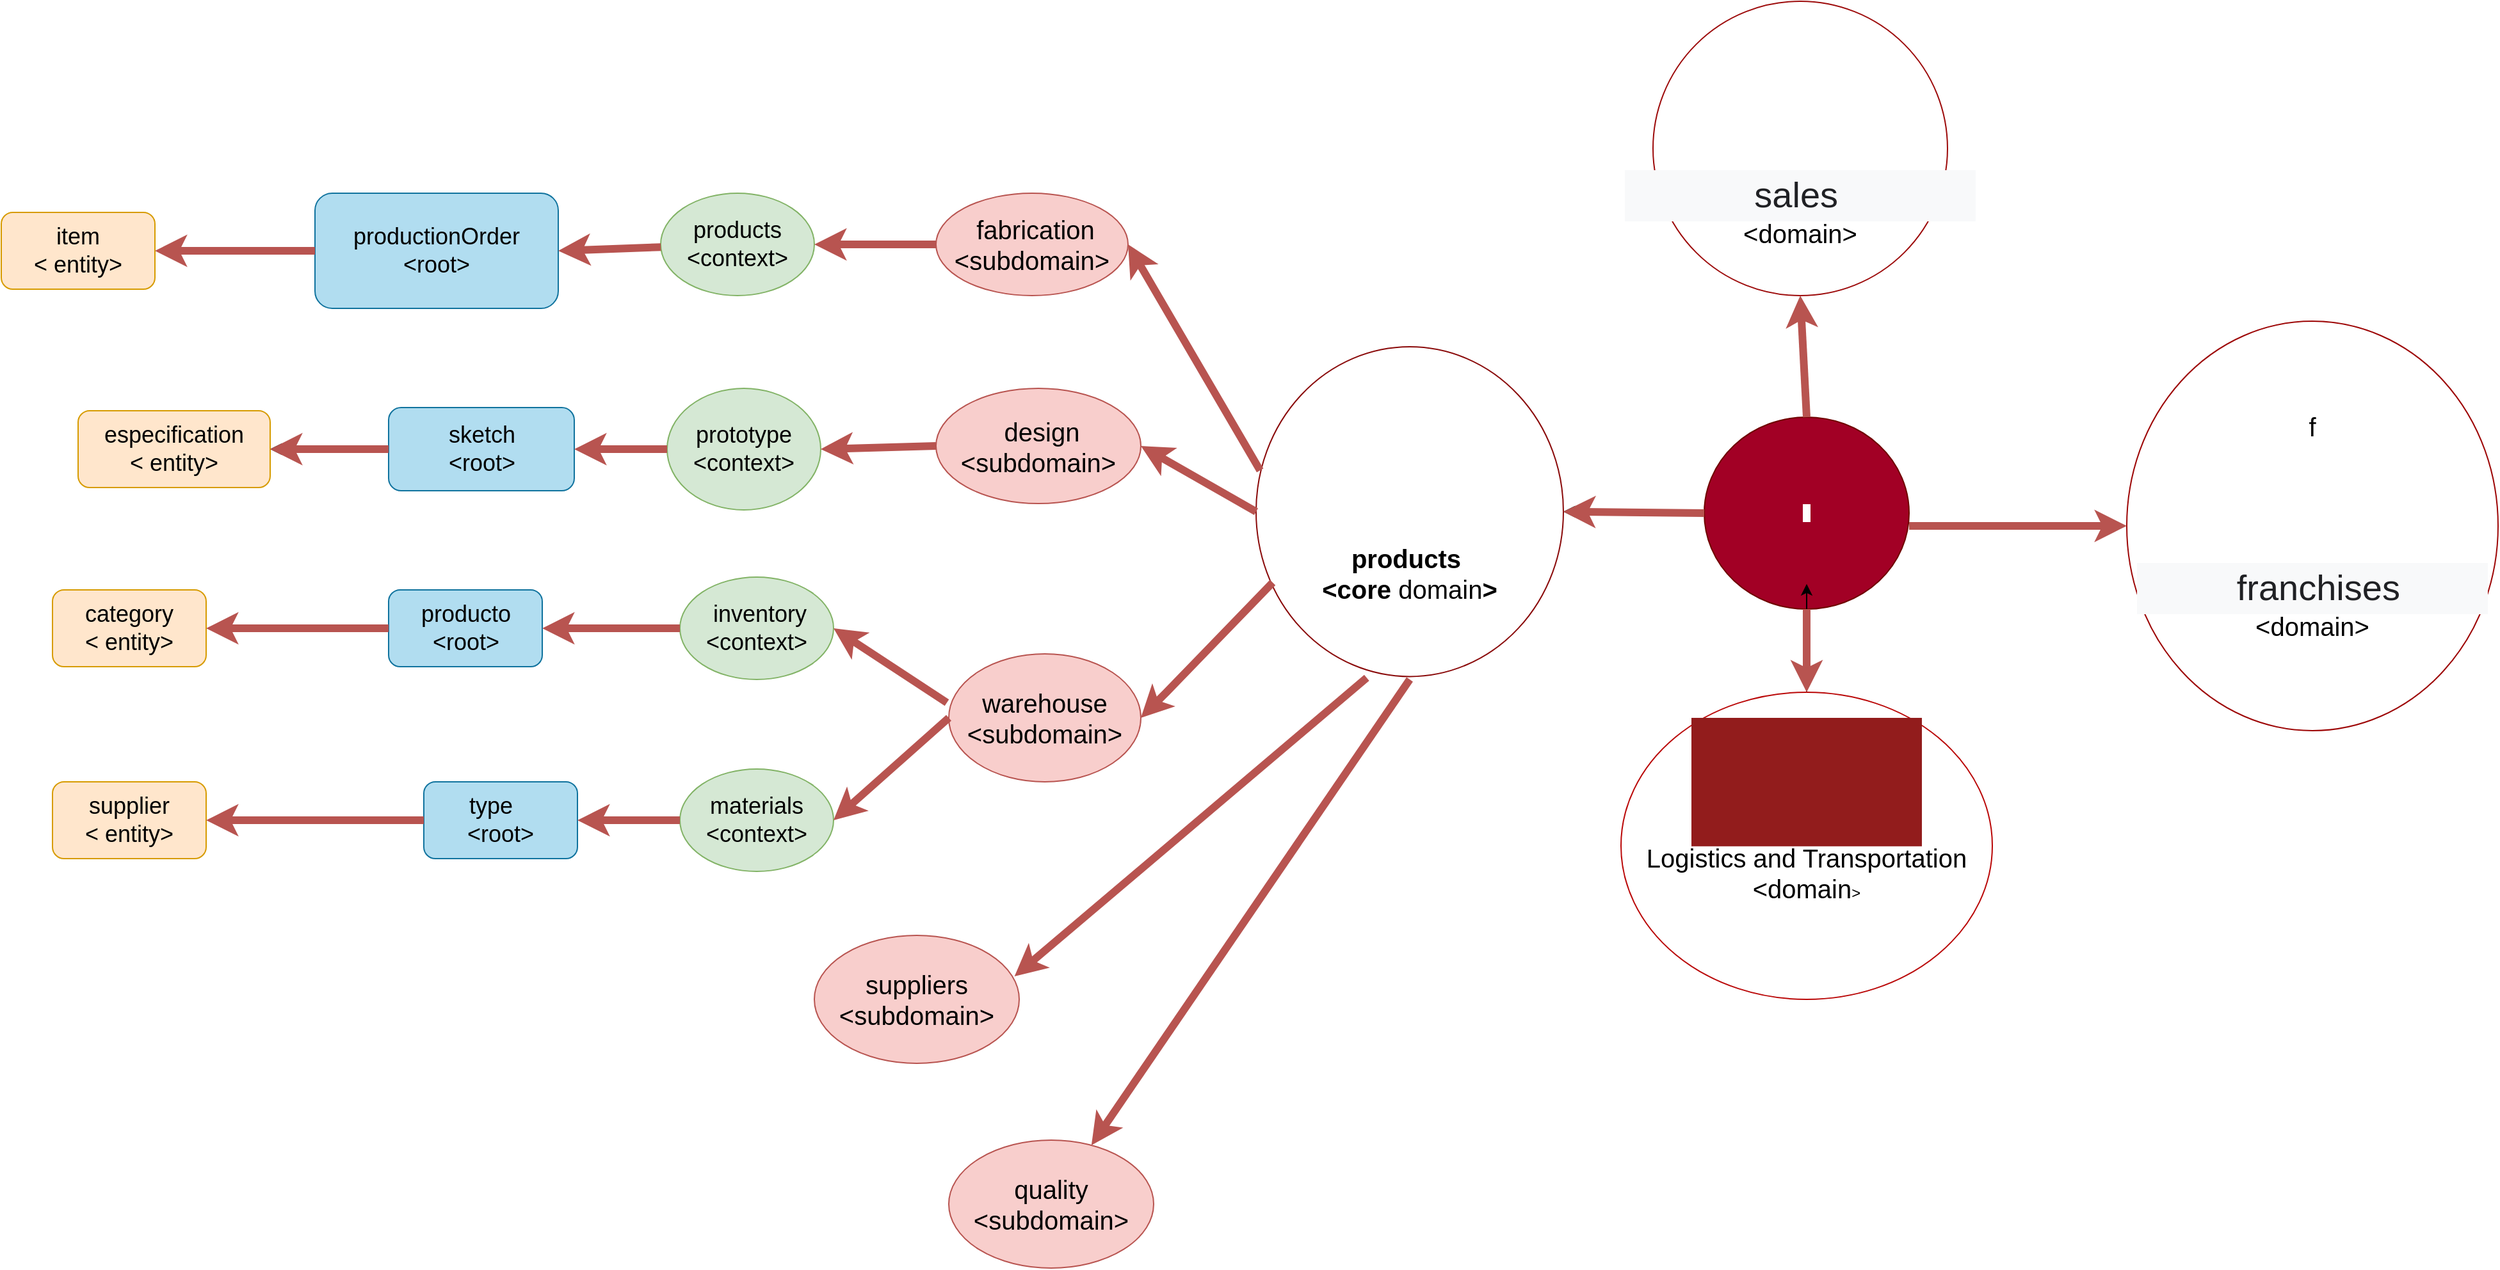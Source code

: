 <mxfile pages="5">
    <diagram id="X7qyUd0H0JIJYtAz2z-j" name="bigpicture">
        <mxGraphModel dx="2252" dy="717" grid="1" gridSize="10" guides="1" tooltips="1" connect="1" arrows="1" fold="1" page="0" pageScale="1" pageWidth="827" pageHeight="1169" math="0" shadow="0">
            <root>
                <mxCell id="0"/>
                <mxCell id="1" parent="0"/>
                <mxCell id="auW_M-zKjrhj2o__qLoZ-2" value="" style="edgeStyle=orthogonalEdgeStyle;rounded=0;orthogonalLoop=1;jettySize=auto;html=1;" parent="1" source="T987qIiynHsugplM7WLZ-1" target="4nsCrk8P8KkjuRK6KQNa-1" edge="1">
                    <mxGeometry relative="1" as="geometry"/>
                </mxCell>
                <mxCell id="T987qIiynHsugplM7WLZ-1" value="&lt;span style=&quot;background-color: rgb(255, 255, 255);&quot;&gt;&amp;nbsp;&amp;nbsp;&lt;/span&gt;" style="ellipse;whiteSpace=wrap;html=1;fillColor=#a20025;fontColor=#ffffff;strokeColor=#6F0000;" parent="1" vertex="1">
                    <mxGeometry x="90" y="285" width="160" height="150" as="geometry"/>
                </mxCell>
                <mxCell id="4nsCrk8P8KkjuRK6KQNa-1" value="&lt;b style=&quot;font-size: 20px;&quot;&gt;&lt;font style=&quot;font-size: 20px;&quot;&gt;&lt;br&gt;&lt;br&gt;&lt;br&gt;&lt;br&gt;products&amp;nbsp;&lt;br style=&quot;border-color: var(--border-color);&quot;&gt;&amp;lt;core&amp;nbsp;&lt;/font&gt;&lt;/b&gt;&lt;font style=&quot;border-color: var(--border-color); font-size: 20px;&quot;&gt;domain&lt;/font&gt;&lt;b style=&quot;font-size: 20px;&quot;&gt;&lt;font style=&quot;font-size: 20px;&quot;&gt;&amp;gt;&lt;/font&gt;&lt;/b&gt;" style="ellipse;whiteSpace=wrap;html=1;strokeColor=#8a0a0a;" parent="1" vertex="1">
                    <mxGeometry x="-260" y="230" width="240" height="257.69" as="geometry"/>
                </mxCell>
                <mxCell id="4nsCrk8P8KkjuRK6KQNa-2" value="&lt;font style=&quot;font-size: 20px;&quot;&gt;&lt;br&gt;&lt;br&gt;&lt;br&gt;&lt;br&gt;&lt;pre style=&quot;unicode-bidi: isolate; font-size: 28px; line-height: 36px; background-color: rgb(248, 249, 250); border: none; padding: 2px 0.14em 2px 0px; position: relative; margin-top: -2px; margin-bottom: -2px; resize: none; font-family: inherit; overflow: hidden; text-align: left; width: 270px; overflow-wrap: break-word; color: rgb(32, 33, 36);&quot; dir=&quot;ltr&quot; id=&quot;tw-target-text&quot; data-placeholder=&quot;Traducción&quot; class=&quot;tw-data-text tw-text-large tw-ta&quot;&gt;             sales&lt;/pre&gt;&lt;font style=&quot;border-color: var(--border-color);&quot;&gt;&amp;lt;domain&lt;/font&gt;&amp;gt;&lt;br&gt;&lt;/font&gt;" style="ellipse;whiteSpace=wrap;html=1;strokeColor=#9d0b0b;" parent="1" vertex="1">
                    <mxGeometry x="50" y="-40" width="230" height="230" as="geometry"/>
                </mxCell>
                <mxCell id="4nsCrk8P8KkjuRK6KQNa-3" value="&lt;font style=&quot;font-size: 20px;&quot;&gt;f&lt;br&gt;&lt;br&gt;&lt;br&gt;&lt;br&gt;&lt;br&gt;&lt;pre style=&quot;unicode-bidi: isolate; font-size: 28px; line-height: 36px; background-color: rgb(248, 249, 250); border: none; padding: 2px 0.14em 2px 0px; position: relative; margin-top: -2px; margin-bottom: -2px; resize: none; font-family: inherit; overflow: hidden; text-align: left; width: 270px; overflow-wrap: break-word; color: rgb(32, 33, 36);&quot; dir=&quot;ltr&quot; id=&quot;tw-target-text&quot; data-placeholder=&quot;Traducción&quot; class=&quot;tw-data-text tw-text-large tw-ta&quot;&gt;          franchises&lt;/pre&gt;&amp;lt;domain&lt;/font&gt;&lt;span style=&quot;font-size: 20px; background-color: initial;&quot;&gt;&amp;gt;&lt;/span&gt;" style="ellipse;whiteSpace=wrap;html=1;strokeColor=#9d0606;" parent="1" vertex="1">
                    <mxGeometry x="420" y="210" width="290" height="320" as="geometry"/>
                </mxCell>
                <mxCell id="auW_M-zKjrhj2o__qLoZ-4" value="" style="edgeStyle=orthogonalEdgeStyle;rounded=0;orthogonalLoop=1;jettySize=auto;html=1;" parent="1" source="4nsCrk8P8KkjuRK6KQNa-4" target="GIQtogC8BL9OovizdkrZ-1" edge="1">
                    <mxGeometry relative="1" as="geometry"/>
                </mxCell>
                <mxCell id="4nsCrk8P8KkjuRK6KQNa-4" value="&lt;font style=&quot;&quot;&gt;&lt;br&gt;&lt;br&gt;&lt;br&gt;&lt;font style=&quot;font-size: 20px;&quot;&gt;Logistics and Transportation&lt;/font&gt;&lt;br style=&quot;border-color: var(--border-color);&quot;&gt;&lt;font style=&quot;border-color: var(--border-color); font-size: 20px;&quot;&gt;&amp;lt;domain&lt;/font&gt;&amp;gt;&lt;br&gt;&lt;/font&gt;" style="ellipse;whiteSpace=wrap;html=1;strokeColor=#ba0808;" parent="1" vertex="1">
                    <mxGeometry x="25" y="500" width="290" height="240" as="geometry"/>
                </mxCell>
                <mxCell id="colF-pSmjZFEACzE1Zvd-1" value="" style="endArrow=classic;html=1;rounded=0;exitX=0.5;exitY=0;exitDx=0;exitDy=0;entryX=0.5;entryY=1;entryDx=0;entryDy=0;fillColor=#f8cecc;strokeColor=#b85450;strokeWidth=6;gradientColor=#ea6b66;" parent="1" source="T987qIiynHsugplM7WLZ-1" target="4nsCrk8P8KkjuRK6KQNa-2" edge="1">
                    <mxGeometry width="50" height="50" relative="1" as="geometry">
                        <mxPoint x="150" y="250" as="sourcePoint"/>
                        <mxPoint x="200" y="200" as="targetPoint"/>
                    </mxGeometry>
                </mxCell>
                <mxCell id="colF-pSmjZFEACzE1Zvd-2" value="" style="endArrow=classic;html=1;rounded=0;exitX=0;exitY=0.5;exitDx=0;exitDy=0;entryX=1;entryY=0.5;entryDx=0;entryDy=0;fillColor=#f8cecc;strokeColor=#b85450;strokeWidth=6;gradientColor=#ea6b66;" parent="1" source="T987qIiynHsugplM7WLZ-1" target="4nsCrk8P8KkjuRK6KQNa-1" edge="1">
                    <mxGeometry width="50" height="50" relative="1" as="geometry">
                        <mxPoint x="-100" y="420" as="sourcePoint"/>
                        <mxPoint x="-50" y="370" as="targetPoint"/>
                    </mxGeometry>
                </mxCell>
                <mxCell id="colF-pSmjZFEACzE1Zvd-3" value="" style="endArrow=classic;html=1;rounded=0;entryX=0;entryY=0.5;entryDx=0;entryDy=0;fillColor=#f8cecc;strokeColor=#b85450;strokeWidth=6;gradientColor=#ea6b66;" parent="1" target="4nsCrk8P8KkjuRK6KQNa-3" edge="1">
                    <mxGeometry width="50" height="50" relative="1" as="geometry">
                        <mxPoint x="250" y="370" as="sourcePoint"/>
                        <mxPoint x="300" y="320" as="targetPoint"/>
                    </mxGeometry>
                </mxCell>
                <mxCell id="colF-pSmjZFEACzE1Zvd-4" value="" style="endArrow=classic;html=1;rounded=0;exitX=0.5;exitY=1;exitDx=0;exitDy=0;entryX=0.5;entryY=0;entryDx=0;entryDy=0;fillColor=#f8cecc;strokeColor=#b85450;strokeWidth=6;gradientColor=#ea6b66;" parent="1" source="T987qIiynHsugplM7WLZ-1" target="4nsCrk8P8KkjuRK6KQNa-4" edge="1">
                    <mxGeometry width="50" height="50" relative="1" as="geometry">
                        <mxPoint x="120" y="510" as="sourcePoint"/>
                        <mxPoint x="170" y="490" as="targetPoint"/>
                        <Array as="points"/>
                    </mxGeometry>
                </mxCell>
                <mxCell id="colF-pSmjZFEACzE1Zvd-5" value="&lt;font style=&quot;font-size: 20px;&quot;&gt;&amp;nbsp;fabrication&lt;br&gt;&amp;lt;subdomain&amp;gt;&lt;br&gt;&lt;/font&gt;" style="ellipse;whiteSpace=wrap;html=1;strokeColor=#b85450;fillColor=#f8cecc;" parent="1" vertex="1">
                    <mxGeometry x="-510" y="110" width="150" height="80" as="geometry"/>
                </mxCell>
                <mxCell id="colF-pSmjZFEACzE1Zvd-6" value="&lt;font style=&quot;font-size: 20px;&quot;&gt;&amp;nbsp;design&lt;br&gt;&amp;lt;subdomain&amp;gt;&lt;/font&gt;" style="ellipse;whiteSpace=wrap;html=1;strokeColor=#b85450;fillColor=#f8cecc;" parent="1" vertex="1">
                    <mxGeometry x="-510" y="262.5" width="160" height="90" as="geometry"/>
                </mxCell>
                <mxCell id="colF-pSmjZFEACzE1Zvd-7" value="&lt;font style=&quot;font-size: 20px;&quot;&gt;&lt;font style=&quot;font-size: 20px;&quot;&gt;warehouse&lt;br&gt;&amp;lt;subdomain&amp;gt;&lt;br&gt;&lt;/font&gt;&lt;/font&gt;" style="ellipse;whiteSpace=wrap;html=1;strokeColor=#b85450;fillColor=#f8cecc;" parent="1" vertex="1">
                    <mxGeometry x="-500" y="470" width="150" height="100" as="geometry"/>
                </mxCell>
                <mxCell id="EXcbSE0MwEgy2HvBM94n-2" value="" style="endArrow=classic;html=1;rounded=0;fontSize=18;exitX=0.013;exitY=0.375;exitDx=0;exitDy=0;exitPerimeter=0;entryX=1;entryY=0.5;entryDx=0;entryDy=0;fillColor=#f8cecc;strokeColor=#b85450;strokeWidth=6;gradientColor=#ea6b66;" parent="1" source="4nsCrk8P8KkjuRK6KQNa-1" target="colF-pSmjZFEACzE1Zvd-5" edge="1">
                    <mxGeometry width="50" height="50" relative="1" as="geometry">
                        <mxPoint x="-220" y="300" as="sourcePoint"/>
                        <mxPoint x="-170" y="250" as="targetPoint"/>
                    </mxGeometry>
                </mxCell>
                <mxCell id="EXcbSE0MwEgy2HvBM94n-4" value="" style="endArrow=classic;html=1;rounded=0;fontSize=18;exitX=0;exitY=0.5;exitDx=0;exitDy=0;entryX=1;entryY=0.5;entryDx=0;entryDy=0;fillColor=#f8cecc;strokeColor=#b85450;strokeWidth=6;gradientColor=#ea6b66;" parent="1" source="4nsCrk8P8KkjuRK6KQNa-1" target="colF-pSmjZFEACzE1Zvd-6" edge="1">
                    <mxGeometry width="50" height="50" relative="1" as="geometry">
                        <mxPoint x="-360" y="360" as="sourcePoint"/>
                        <mxPoint x="-310" y="310" as="targetPoint"/>
                    </mxGeometry>
                </mxCell>
                <mxCell id="EXcbSE0MwEgy2HvBM94n-5" value="" style="endArrow=classic;html=1;rounded=0;fontSize=18;entryX=1;entryY=0.5;entryDx=0;entryDy=0;exitX=0.054;exitY=0.715;exitDx=0;exitDy=0;exitPerimeter=0;strokeColor=#b85450;fillColor=#f8cecc;strokeWidth=6;gradientColor=#ea6b66;" parent="1" source="4nsCrk8P8KkjuRK6KQNa-1" target="colF-pSmjZFEACzE1Zvd-7" edge="1">
                    <mxGeometry width="50" height="50" relative="1" as="geometry">
                        <mxPoint x="-250" y="420" as="sourcePoint"/>
                        <mxPoint x="-50" y="450" as="targetPoint"/>
                        <Array as="points">
                            <mxPoint x="-330" y="500"/>
                        </Array>
                    </mxGeometry>
                </mxCell>
                <mxCell id="EXcbSE0MwEgy2HvBM94n-8" value="productionOrder&lt;br&gt;&amp;lt;root&amp;gt;" style="rounded=1;whiteSpace=wrap;html=1;fontSize=18;fillColor=#b1ddf0;strokeColor=#10739e;" parent="1" vertex="1">
                    <mxGeometry x="-995" y="110" width="190" height="90" as="geometry"/>
                </mxCell>
                <mxCell id="EMT2PC1iDIPPnvAMrBzp-1" value="products&lt;br&gt;&amp;lt;context&amp;gt;" style="ellipse;whiteSpace=wrap;html=1;fontSize=18;fillColor=#d5e8d4;strokeColor=#82b366;" parent="1" vertex="1">
                    <mxGeometry x="-725" y="110" width="120" height="80" as="geometry"/>
                </mxCell>
                <mxCell id="e5Nblk0_DDqm8HdvCcpj-1" value="prototype&lt;br&gt;&amp;lt;context&amp;gt;" style="ellipse;whiteSpace=wrap;html=1;fontSize=18;fillColor=#d5e8d4;strokeColor=#82b366;" parent="1" vertex="1">
                    <mxGeometry x="-720" y="262.5" width="120" height="95" as="geometry"/>
                </mxCell>
                <mxCell id="e5Nblk0_DDqm8HdvCcpj-2" value="" style="endArrow=classic;html=1;rounded=0;fontSize=18;entryX=1;entryY=0.5;entryDx=0;entryDy=0;exitX=0;exitY=0.5;exitDx=0;exitDy=0;fillColor=#f8cecc;gradientColor=#ea6b66;strokeColor=#b85450;strokeWidth=6;" parent="1" source="colF-pSmjZFEACzE1Zvd-5" target="EMT2PC1iDIPPnvAMrBzp-1" edge="1">
                    <mxGeometry width="50" height="50" relative="1" as="geometry">
                        <mxPoint x="-560" y="170" as="sourcePoint"/>
                        <mxPoint x="-510" y="120" as="targetPoint"/>
                    </mxGeometry>
                </mxCell>
                <mxCell id="e5Nblk0_DDqm8HdvCcpj-3" value="" style="endArrow=classic;html=1;rounded=0;fontSize=18;entryX=1;entryY=0.5;entryDx=0;entryDy=0;fillColor=#f8cecc;gradientColor=#ea6b66;strokeColor=#b85450;strokeWidth=6;" parent="1" source="EMT2PC1iDIPPnvAMrBzp-1" target="EXcbSE0MwEgy2HvBM94n-8" edge="1">
                    <mxGeometry width="50" height="50" relative="1" as="geometry">
                        <mxPoint x="-560" y="170" as="sourcePoint"/>
                        <mxPoint x="-510" y="120" as="targetPoint"/>
                    </mxGeometry>
                </mxCell>
                <mxCell id="e5Nblk0_DDqm8HdvCcpj-4" value="" style="endArrow=classic;html=1;rounded=0;fontSize=18;entryX=1;entryY=0.5;entryDx=0;entryDy=0;exitX=0;exitY=0.5;exitDx=0;exitDy=0;fillColor=#f8cecc;gradientColor=#ea6b66;strokeColor=#b85450;strokeWidth=6;" parent="1" source="EXcbSE0MwEgy2HvBM94n-8" target="QpayBmmeJtBPkOu8Kczs-1" edge="1">
                    <mxGeometry width="50" height="50" relative="1" as="geometry">
                        <mxPoint x="-560" y="170" as="sourcePoint"/>
                        <mxPoint x="-1110" y="192.5" as="targetPoint"/>
                    </mxGeometry>
                </mxCell>
                <mxCell id="e5Nblk0_DDqm8HdvCcpj-6" value="" style="endArrow=classic;html=1;rounded=0;fontSize=18;exitX=0;exitY=0.5;exitDx=0;exitDy=0;entryX=1;entryY=0.5;entryDx=0;entryDy=0;strokeColor=#b85450;strokeWidth=6;fillColor=#f8cecc;gradientColor=#ea6b66;" parent="1" source="colF-pSmjZFEACzE1Zvd-6" target="e5Nblk0_DDqm8HdvCcpj-1" edge="1">
                    <mxGeometry width="50" height="50" relative="1" as="geometry">
                        <mxPoint x="-560" y="170" as="sourcePoint"/>
                        <mxPoint x="-570" y="310" as="targetPoint"/>
                    </mxGeometry>
                </mxCell>
                <mxCell id="2" value="" style="edgeStyle=none;html=1;" parent="1" source="e5Nblk0_DDqm8HdvCcpj-7" target="e5Nblk0_DDqm8HdvCcpj-8" edge="1">
                    <mxGeometry relative="1" as="geometry"/>
                </mxCell>
                <mxCell id="e5Nblk0_DDqm8HdvCcpj-7" value="sketch&lt;br&gt;&amp;lt;root&amp;gt;" style="rounded=1;whiteSpace=wrap;html=1;fontSize=18;fillColor=#b1ddf0;strokeColor=#10739e;" parent="1" vertex="1">
                    <mxGeometry x="-937.5" y="277.5" width="145" height="65" as="geometry"/>
                </mxCell>
                <mxCell id="e5Nblk0_DDqm8HdvCcpj-8" value="especification&lt;br&gt;&amp;lt; entity&amp;gt;" style="rounded=1;whiteSpace=wrap;html=1;fontSize=18;fillColor=#ffe6cc;strokeColor=#d79b00;" parent="1" vertex="1">
                    <mxGeometry x="-1180" y="280" width="150" height="60" as="geometry"/>
                </mxCell>
                <mxCell id="e5Nblk0_DDqm8HdvCcpj-9" value="" style="endArrow=classic;html=1;rounded=0;fontSize=18;entryX=1;entryY=0.5;entryDx=0;entryDy=0;exitX=0;exitY=0.5;exitDx=0;exitDy=0;fillColor=#f8cecc;gradientColor=#ea6b66;strokeColor=#b85450;strokeWidth=6;" parent="1" source="e5Nblk0_DDqm8HdvCcpj-1" target="e5Nblk0_DDqm8HdvCcpj-7" edge="1">
                    <mxGeometry width="50" height="50" relative="1" as="geometry">
                        <mxPoint x="-560" y="450" as="sourcePoint"/>
                        <mxPoint x="-510" y="400" as="targetPoint"/>
                    </mxGeometry>
                </mxCell>
                <mxCell id="e5Nblk0_DDqm8HdvCcpj-10" value="" style="endArrow=classic;html=1;rounded=0;fontSize=18;entryX=1;entryY=0.5;entryDx=0;entryDy=0;exitX=0;exitY=0.5;exitDx=0;exitDy=0;fillColor=#f8cecc;gradientColor=#ea6b66;strokeColor=#b85450;strokeWidth=6;" parent="1" source="e5Nblk0_DDqm8HdvCcpj-7" target="e5Nblk0_DDqm8HdvCcpj-8" edge="1">
                    <mxGeometry width="50" height="50" relative="1" as="geometry">
                        <mxPoint x="-560" y="450" as="sourcePoint"/>
                        <mxPoint x="-510" y="400" as="targetPoint"/>
                    </mxGeometry>
                </mxCell>
                <mxCell id="D9UWjoOmY7pq1Q7YnhPT-1" value="&amp;nbsp;inventory&lt;br&gt;&amp;lt;context&amp;gt;" style="ellipse;whiteSpace=wrap;html=1;fontSize=18;fillColor=#d5e8d4;strokeColor=#82b366;" parent="1" vertex="1">
                    <mxGeometry x="-710" y="410" width="120" height="80" as="geometry"/>
                </mxCell>
                <mxCell id="h7ddxy3D-NArQUybB_Fj-1" value="materials&lt;br&gt;&amp;lt;context&amp;gt;" style="ellipse;whiteSpace=wrap;html=1;fontSize=18;fillColor=#d5e8d4;strokeColor=#82b366;" parent="1" vertex="1">
                    <mxGeometry x="-710" y="560" width="120" height="80" as="geometry"/>
                </mxCell>
                <mxCell id="h7ddxy3D-NArQUybB_Fj-2" value="" style="endArrow=classic;html=1;rounded=0;fontSize=18;entryX=1;entryY=0.5;entryDx=0;entryDy=0;exitX=-0.01;exitY=0.381;exitDx=0;exitDy=0;exitPerimeter=0;fillColor=#f8cecc;strokeColor=#b85450;strokeWidth=6;gradientColor=#ea6b66;" parent="1" source="colF-pSmjZFEACzE1Zvd-7" target="D9UWjoOmY7pq1Q7YnhPT-1" edge="1">
                    <mxGeometry width="50" height="50" relative="1" as="geometry">
                        <mxPoint x="-580" y="530" as="sourcePoint"/>
                        <mxPoint x="-530" y="480" as="targetPoint"/>
                    </mxGeometry>
                </mxCell>
                <mxCell id="h7ddxy3D-NArQUybB_Fj-3" value="" style="endArrow=classic;html=1;rounded=0;fontSize=18;entryX=1;entryY=0.5;entryDx=0;entryDy=0;exitX=0;exitY=0.5;exitDx=0;exitDy=0;fillColor=#f8cecc;strokeColor=#b85450;strokeWidth=6;gradientColor=#ea6b66;" parent="1" source="colF-pSmjZFEACzE1Zvd-7" target="h7ddxy3D-NArQUybB_Fj-1" edge="1">
                    <mxGeometry width="50" height="50" relative="1" as="geometry">
                        <mxPoint x="-560" y="670" as="sourcePoint"/>
                        <mxPoint x="-510" y="620" as="targetPoint"/>
                    </mxGeometry>
                </mxCell>
                <mxCell id="h7ddxy3D-NArQUybB_Fj-4" value="producto&lt;br&gt;&amp;lt;root&amp;gt;" style="rounded=1;whiteSpace=wrap;html=1;fontSize=18;fillColor=#b1ddf0;strokeColor=#10739e;" parent="1" vertex="1">
                    <mxGeometry x="-937.5" y="420" width="120" height="60" as="geometry"/>
                </mxCell>
                <mxCell id="h7ddxy3D-NArQUybB_Fj-5" value="" style="endArrow=classic;html=1;rounded=0;fontSize=18;exitX=0;exitY=0.5;exitDx=0;exitDy=0;fillColor=#f8cecc;gradientColor=#ea6b66;strokeColor=#b85450;strokeWidth=6;" parent="1" source="D9UWjoOmY7pq1Q7YnhPT-1" target="h7ddxy3D-NArQUybB_Fj-4" edge="1">
                    <mxGeometry width="50" height="50" relative="1" as="geometry">
                        <mxPoint x="-560" y="520" as="sourcePoint"/>
                        <mxPoint x="-780" y="470" as="targetPoint"/>
                    </mxGeometry>
                </mxCell>
                <mxCell id="h7ddxy3D-NArQUybB_Fj-6" value="category&lt;br&gt;&amp;lt; entity&amp;gt;" style="rounded=1;whiteSpace=wrap;html=1;fontSize=18;fillColor=#ffe6cc;strokeColor=#d79b00;" parent="1" vertex="1">
                    <mxGeometry x="-1200" y="420" width="120" height="60" as="geometry"/>
                </mxCell>
                <mxCell id="h7ddxy3D-NArQUybB_Fj-7" value="" style="endArrow=classic;html=1;rounded=0;fontSize=18;entryX=1;entryY=0.5;entryDx=0;entryDy=0;exitX=0;exitY=0.5;exitDx=0;exitDy=0;fillColor=#f8cecc;gradientColor=#ea6b66;strokeColor=#b85450;strokeWidth=6;" parent="1" source="h7ddxy3D-NArQUybB_Fj-4" target="h7ddxy3D-NArQUybB_Fj-6" edge="1">
                    <mxGeometry width="50" height="50" relative="1" as="geometry">
                        <mxPoint x="-950" y="450" as="sourcePoint"/>
                        <mxPoint x="-510" y="470" as="targetPoint"/>
                    </mxGeometry>
                </mxCell>
                <mxCell id="h7ddxy3D-NArQUybB_Fj-8" value="type&amp;nbsp; &amp;nbsp;&lt;br&gt;&amp;lt;root&amp;gt;" style="rounded=1;whiteSpace=wrap;html=1;fontSize=18;fillColor=#b1ddf0;strokeColor=#10739e;" parent="1" vertex="1">
                    <mxGeometry x="-910" y="570" width="120" height="60" as="geometry"/>
                </mxCell>
                <mxCell id="h7ddxy3D-NArQUybB_Fj-9" value="" style="endArrow=classic;html=1;rounded=0;fontSize=18;entryX=1;entryY=0.5;entryDx=0;entryDy=0;exitX=0;exitY=0.5;exitDx=0;exitDy=0;fillColor=#f8cecc;gradientColor=#ea6b66;strokeColor=#b85450;strokeWidth=6;" parent="1" source="h7ddxy3D-NArQUybB_Fj-1" target="h7ddxy3D-NArQUybB_Fj-8" edge="1">
                    <mxGeometry width="50" height="50" relative="1" as="geometry">
                        <mxPoint x="-560" y="510" as="sourcePoint"/>
                        <mxPoint x="-510" y="460" as="targetPoint"/>
                    </mxGeometry>
                </mxCell>
                <mxCell id="h7ddxy3D-NArQUybB_Fj-10" value="supplier&lt;br&gt;&amp;lt; entity&amp;gt;" style="rounded=1;whiteSpace=wrap;html=1;fontSize=18;fillColor=#ffe6cc;strokeColor=#d79b00;" parent="1" vertex="1">
                    <mxGeometry x="-1200" y="570" width="120" height="60" as="geometry"/>
                </mxCell>
                <mxCell id="AY4p4j1uBzU6V0TIxGCp-1" value="" style="endArrow=classic;html=1;rounded=0;fontSize=18;exitX=0;exitY=0.5;exitDx=0;exitDy=0;fillColor=#f8cecc;gradientColor=#ea6b66;strokeColor=#b85450;strokeWidth=6;" parent="1" source="h7ddxy3D-NArQUybB_Fj-8" target="h7ddxy3D-NArQUybB_Fj-10" edge="1">
                    <mxGeometry width="50" height="50" relative="1" as="geometry">
                        <mxPoint x="-760" y="630" as="sourcePoint"/>
                        <mxPoint x="-710" y="580" as="targetPoint"/>
                    </mxGeometry>
                </mxCell>
                <mxCell id="QpayBmmeJtBPkOu8Kczs-1" value="&lt;font style=&quot;font-size: 18px;&quot;&gt;item&lt;br&gt;&amp;lt; entity&amp;gt;&lt;/font&gt;" style="rounded=1;whiteSpace=wrap;html=1;fillColor=#ffe6cc;strokeColor=#d79b00;" parent="1" vertex="1">
                    <mxGeometry x="-1240" y="125" width="120" height="60" as="geometry"/>
                </mxCell>
                <mxCell id="GIQtogC8BL9OovizdkrZ-1" value="" style="shape=image;verticalLabelPosition=bottom;labelBackgroundColor=default;verticalAlign=top;aspect=fixed;imageAspect=0;image=https://upload.wikimedia.org/wikipedia/commons/5/53/Totto.png;" parent="1" vertex="1">
                    <mxGeometry x="131.5" y="300" width="77" height="115.39" as="geometry"/>
                </mxCell>
                <mxCell id="GIQtogC8BL9OovizdkrZ-2" value="" style="shape=image;verticalLabelPosition=bottom;labelBackgroundColor=default;verticalAlign=top;aspect=fixed;imageAspect=0;image=https://w7.pngwing.com/pngs/525/783/png-transparent-freight-transport-delivery-computer-icons-rail-transport-stransport-miscellaneous-angle-text.png;imageBackground=#921c1c;" parent="1" vertex="1">
                    <mxGeometry x="80" y="520" width="180" height="100.38" as="geometry"/>
                </mxCell>
                <mxCell id="GIQtogC8BL9OovizdkrZ-3" value="" style="shape=image;verticalLabelPosition=bottom;labelBackgroundColor=default;verticalAlign=top;aspect=fixed;imageAspect=0;image=https://cdn-icons-png.flaticon.com/512/2345/2345213.png;" parent="1" vertex="1">
                    <mxGeometry x="481.5" y="226.5" width="167" height="167" as="geometry"/>
                </mxCell>
                <mxCell id="GIQtogC8BL9OovizdkrZ-4" value="" style="shape=image;verticalLabelPosition=bottom;labelBackgroundColor=default;verticalAlign=top;aspect=fixed;imageAspect=0;image=https://images.vexels.com/media/users/3/205437/isolated/preview/1d84c7d31a188b47fe75640a85af8d9c-icono-de-trazo-de-venta-de-compras-en-linea.png;" parent="1" vertex="1">
                    <mxGeometry x="109.75" y="-10.5" width="120.5" height="120.5" as="geometry"/>
                </mxCell>
                <mxCell id="GIQtogC8BL9OovizdkrZ-5" value="" style="shape=image;verticalLabelPosition=bottom;labelBackgroundColor=default;verticalAlign=top;aspect=fixed;imageAspect=0;image=https://cdn-icons-png.flaticon.com/512/1044/1044967.png;" parent="1" vertex="1">
                    <mxGeometry x="-220" y="239" width="142" height="142" as="geometry"/>
                </mxCell>
                <mxCell id="UVantHZrB6eZrCgy-8pK-1" value="&lt;font style=&quot;font-size: 20px;&quot;&gt;suppliers&lt;br&gt;&amp;lt;subdomain&amp;gt;&lt;br&gt;&lt;/font&gt;" style="ellipse;whiteSpace=wrap;html=1;strokeColor=#b85450;fillColor=#f8cecc;" parent="1" vertex="1">
                    <mxGeometry x="-605" y="690" width="160" height="100" as="geometry"/>
                </mxCell>
                <mxCell id="UVantHZrB6eZrCgy-8pK-2" value="&lt;font style=&quot;font-size: 20px;&quot;&gt;quality&lt;br&gt;&amp;lt;subdomain&amp;gt;&lt;br&gt;&lt;/font&gt;" style="ellipse;whiteSpace=wrap;html=1;strokeColor=#b85450;fillColor=#f8cecc;" parent="1" vertex="1">
                    <mxGeometry x="-500" y="850" width="160" height="100" as="geometry"/>
                </mxCell>
                <mxCell id="UVantHZrB6eZrCgy-8pK-3" value="" style="endArrow=classic;html=1;rounded=0;entryX=0.977;entryY=0.32;entryDx=0;entryDy=0;entryPerimeter=0;exitX=0.36;exitY=1.004;exitDx=0;exitDy=0;exitPerimeter=0;fillColor=#f8cecc;strokeColor=#b85450;strokeWidth=6;gradientColor=#ea6b66;" parent="1" source="4nsCrk8P8KkjuRK6KQNa-1" target="UVantHZrB6eZrCgy-8pK-1" edge="1">
                    <mxGeometry width="50" height="50" relative="1" as="geometry">
                        <mxPoint x="-330" y="510" as="sourcePoint"/>
                        <mxPoint x="-280" y="460" as="targetPoint"/>
                    </mxGeometry>
                </mxCell>
                <mxCell id="UVantHZrB6eZrCgy-8pK-4" value="" style="endArrow=classic;html=1;rounded=0;fillColor=#f8cecc;strokeColor=#b85450;strokeWidth=6;gradientColor=#ea6b66;" parent="1" target="UVantHZrB6eZrCgy-8pK-2" edge="1">
                    <mxGeometry width="50" height="50" relative="1" as="geometry">
                        <mxPoint x="-140" y="490" as="sourcePoint"/>
                        <mxPoint x="-280" y="723" as="targetPoint"/>
                    </mxGeometry>
                </mxCell>
            </root>
        </mxGraphModel>
    </diagram>
    <diagram id="NDZOSwisRwrP9ZsF8gqE" name="modeladoproductorder">
        <mxGraphModel dx="1452" dy="717" grid="1" gridSize="10" guides="1" tooltips="1" connect="1" arrows="1" fold="1" page="0" pageScale="1" pageWidth="827" pageHeight="1169" math="0" shadow="0">
            <root>
                <mxCell id="0"/>
                <mxCell id="1" parent="0"/>
                <mxCell id="hQb-evcPlDv4DX2CUd4B-1" value="ProduttionOrder&#10;&lt;agregate root&gt;" style="shape=table;startSize=50;container=1;collapsible=1;childLayout=tableLayout;fixedRows=1;rowLines=0;fontStyle=1;align=center;resizeLast=1;fontSize=18;fillColor=#a20025;fontColor=#ffffff;strokeColor=#6F0000;" parent="1" vertex="1">
                    <mxGeometry x="120" y="120" width="350" height="510" as="geometry">
                        <mxRectangle x="110" y="130" width="110" height="40" as="alternateBounds"/>
                    </mxGeometry>
                </mxCell>
                <mxCell id="hQb-evcPlDv4DX2CUd4B-2" value="" style="shape=tableRow;horizontal=0;startSize=0;swimlaneHead=0;swimlaneBody=0;fillColor=none;collapsible=0;dropTarget=0;points=[[0,0.5],[1,0.5]];portConstraint=eastwest;top=0;left=0;right=0;bottom=1;fontSize=18;" parent="hQb-evcPlDv4DX2CUd4B-1" vertex="1">
                    <mxGeometry y="50" width="350" height="30" as="geometry"/>
                </mxCell>
                <mxCell id="hQb-evcPlDv4DX2CUd4B-3" value="id" style="shape=partialRectangle;connectable=0;fillColor=none;top=0;left=0;bottom=0;right=0;fontStyle=1;overflow=hidden;fontSize=18;" parent="hQb-evcPlDv4DX2CUd4B-2" vertex="1">
                    <mxGeometry width="30" height="30" as="geometry">
                        <mxRectangle width="30" height="30" as="alternateBounds"/>
                    </mxGeometry>
                </mxCell>
                <mxCell id="hQb-evcPlDv4DX2CUd4B-4" value="ProduttioOrder&lt;UUID&gt;" style="shape=partialRectangle;connectable=0;fillColor=none;top=0;left=0;bottom=0;right=0;align=left;spacingLeft=6;fontStyle=5;overflow=hidden;fontSize=18;" parent="hQb-evcPlDv4DX2CUd4B-2" vertex="1">
                    <mxGeometry x="30" width="320" height="30" as="geometry">
                        <mxRectangle width="320" height="30" as="alternateBounds"/>
                    </mxGeometry>
                </mxCell>
                <mxCell id="hQb-evcPlDv4DX2CUd4B-5" value="" style="shape=tableRow;horizontal=0;startSize=0;swimlaneHead=0;swimlaneBody=0;fillColor=none;collapsible=0;dropTarget=0;points=[[0,0.5],[1,0.5]];portConstraint=eastwest;top=0;left=0;right=0;bottom=0;fontSize=18;" parent="hQb-evcPlDv4DX2CUd4B-1" vertex="1">
                    <mxGeometry y="80" width="350" height="30" as="geometry"/>
                </mxCell>
                <mxCell id="hQb-evcPlDv4DX2CUd4B-6" value="E" style="shape=partialRectangle;connectable=0;fillColor=none;top=0;left=0;bottom=0;right=0;editable=1;overflow=hidden;fontSize=18;" parent="hQb-evcPlDv4DX2CUd4B-5" vertex="1">
                    <mxGeometry width="30" height="30" as="geometry">
                        <mxRectangle width="30" height="30" as="alternateBounds"/>
                    </mxGeometry>
                </mxCell>
                <mxCell id="hQb-evcPlDv4DX2CUd4B-7" value="item" style="shape=partialRectangle;connectable=0;fillColor=none;top=0;left=0;bottom=0;right=0;align=left;spacingLeft=6;overflow=hidden;fontSize=18;" parent="hQb-evcPlDv4DX2CUd4B-5" vertex="1">
                    <mxGeometry x="30" width="320" height="30" as="geometry">
                        <mxRectangle width="320" height="30" as="alternateBounds"/>
                    </mxGeometry>
                </mxCell>
                <mxCell id="hQb-evcPlDv4DX2CUd4B-8" value="" style="shape=tableRow;horizontal=0;startSize=0;swimlaneHead=0;swimlaneBody=0;fillColor=none;collapsible=0;dropTarget=0;points=[[0,0.5],[1,0.5]];portConstraint=eastwest;top=0;left=0;right=0;bottom=0;fontSize=18;" parent="hQb-evcPlDv4DX2CUd4B-1" vertex="1">
                    <mxGeometry y="110" width="350" height="30" as="geometry"/>
                </mxCell>
                <mxCell id="hQb-evcPlDv4DX2CUd4B-9" value="VO" style="shape=partialRectangle;connectable=0;fillColor=none;top=0;left=0;bottom=0;right=0;editable=1;overflow=hidden;fontSize=18;" parent="hQb-evcPlDv4DX2CUd4B-8" vertex="1">
                    <mxGeometry width="30" height="30" as="geometry">
                        <mxRectangle width="30" height="30" as="alternateBounds"/>
                    </mxGeometry>
                </mxCell>
                <mxCell id="hQb-evcPlDv4DX2CUd4B-10" value="date&lt;Date&gt;" style="shape=partialRectangle;connectable=0;fillColor=none;top=0;left=0;bottom=0;right=0;align=left;spacingLeft=6;overflow=hidden;fontSize=18;" parent="hQb-evcPlDv4DX2CUd4B-8" vertex="1">
                    <mxGeometry x="30" width="320" height="30" as="geometry">
                        <mxRectangle width="320" height="30" as="alternateBounds"/>
                    </mxGeometry>
                </mxCell>
                <mxCell id="hQb-evcPlDv4DX2CUd4B-11" value="" style="shape=tableRow;horizontal=0;startSize=0;swimlaneHead=0;swimlaneBody=0;fillColor=none;collapsible=0;dropTarget=0;points=[[0,0.5],[1,0.5]];portConstraint=eastwest;top=0;left=0;right=0;bottom=0;fontSize=18;" parent="hQb-evcPlDv4DX2CUd4B-1" vertex="1">
                    <mxGeometry y="140" width="350" height="30" as="geometry"/>
                </mxCell>
                <mxCell id="hQb-evcPlDv4DX2CUd4B-12" value="VO" style="shape=partialRectangle;connectable=0;fillColor=none;top=0;left=0;bottom=0;right=0;editable=1;overflow=hidden;fontSize=18;" parent="hQb-evcPlDv4DX2CUd4B-11" vertex="1">
                    <mxGeometry width="30" height="30" as="geometry">
                        <mxRectangle width="30" height="30" as="alternateBounds"/>
                    </mxGeometry>
                </mxCell>
                <mxCell id="hQb-evcPlDv4DX2CUd4B-13" value="name&lt;string&gt;" style="shape=partialRectangle;connectable=0;fillColor=none;top=0;left=0;bottom=0;right=0;align=left;spacingLeft=6;overflow=hidden;fontSize=18;" parent="hQb-evcPlDv4DX2CUd4B-11" vertex="1">
                    <mxGeometry x="30" width="320" height="30" as="geometry">
                        <mxRectangle width="320" height="30" as="alternateBounds"/>
                    </mxGeometry>
                </mxCell>
                <mxCell id="N3Upw3WK95IDURyIeQ6h-1" value="" style="shape=tableRow;horizontal=0;startSize=0;swimlaneHead=0;swimlaneBody=0;fillColor=none;collapsible=0;dropTarget=0;points=[[0,0.5],[1,0.5]];portConstraint=eastwest;top=0;left=0;right=0;bottom=0;fontSize=18;" parent="hQb-evcPlDv4DX2CUd4B-1" vertex="1">
                    <mxGeometry y="170" width="350" height="30" as="geometry"/>
                </mxCell>
                <mxCell id="N3Upw3WK95IDURyIeQ6h-2" value="VO" style="shape=partialRectangle;connectable=0;fillColor=none;top=0;left=0;bottom=0;right=0;editable=1;overflow=hidden;fontSize=18;" parent="N3Upw3WK95IDURyIeQ6h-1" vertex="1">
                    <mxGeometry width="30" height="30" as="geometry">
                        <mxRectangle width="30" height="30" as="alternateBounds"/>
                    </mxGeometry>
                </mxCell>
                <mxCell id="N3Upw3WK95IDURyIeQ6h-3" value="price&lt;number&gt;" style="shape=partialRectangle;connectable=0;fillColor=none;top=0;left=0;bottom=0;right=0;align=left;spacingLeft=6;overflow=hidden;fontSize=18;" parent="N3Upw3WK95IDURyIeQ6h-1" vertex="1">
                    <mxGeometry x="30" width="320" height="30" as="geometry">
                        <mxRectangle width="320" height="30" as="alternateBounds"/>
                    </mxGeometry>
                </mxCell>
                <mxCell id="16qLz4BiUHv91yzroun6-1" value="" style="shape=tableRow;horizontal=0;startSize=0;swimlaneHead=0;swimlaneBody=0;fillColor=none;collapsible=0;dropTarget=0;points=[[0,0.5],[1,0.5]];portConstraint=eastwest;top=0;left=0;right=0;bottom=0;fontSize=18;" parent="hQb-evcPlDv4DX2CUd4B-1" vertex="1">
                    <mxGeometry y="200" width="350" height="30" as="geometry"/>
                </mxCell>
                <mxCell id="16qLz4BiUHv91yzroun6-2" value="VO" style="shape=partialRectangle;connectable=0;fillColor=none;top=0;left=0;bottom=0;right=0;editable=1;overflow=hidden;fontSize=18;" parent="16qLz4BiUHv91yzroun6-1" vertex="1">
                    <mxGeometry width="30" height="30" as="geometry">
                        <mxRectangle width="30" height="30" as="alternateBounds"/>
                    </mxGeometry>
                </mxCell>
                <mxCell id="16qLz4BiUHv91yzroun6-3" value="ReferenceNumber&lt;number&gt;" style="shape=partialRectangle;connectable=0;fillColor=none;top=0;left=0;bottom=0;right=0;align=left;spacingLeft=6;overflow=hidden;fontSize=18;" parent="16qLz4BiUHv91yzroun6-1" vertex="1">
                    <mxGeometry x="30" width="320" height="30" as="geometry">
                        <mxRectangle width="320" height="30" as="alternateBounds"/>
                    </mxGeometry>
                </mxCell>
                <mxCell id="pMjIfuqo40SphCa1UDR2-1" value="" style="shape=tableRow;horizontal=0;startSize=0;swimlaneHead=0;swimlaneBody=0;fillColor=none;collapsible=0;dropTarget=0;points=[[0,0.5],[1,0.5]];portConstraint=eastwest;top=0;left=0;right=0;bottom=0;fontSize=18;" parent="hQb-evcPlDv4DX2CUd4B-1" vertex="1">
                    <mxGeometry y="230" width="350" height="30" as="geometry"/>
                </mxCell>
                <mxCell id="pMjIfuqo40SphCa1UDR2-2" value="VO" style="shape=partialRectangle;connectable=0;fillColor=none;top=0;left=0;bottom=0;right=0;editable=1;overflow=hidden;fontSize=18;" parent="pMjIfuqo40SphCa1UDR2-1" vertex="1">
                    <mxGeometry width="30" height="30" as="geometry">
                        <mxRectangle width="30" height="30" as="alternateBounds"/>
                    </mxGeometry>
                </mxCell>
                <mxCell id="pMjIfuqo40SphCa1UDR2-3" value="state&lt;boolean&gt;" style="shape=partialRectangle;connectable=0;fillColor=none;top=0;left=0;bottom=0;right=0;align=left;spacingLeft=6;overflow=hidden;fontSize=18;" parent="pMjIfuqo40SphCa1UDR2-1" vertex="1">
                    <mxGeometry x="30" width="320" height="30" as="geometry">
                        <mxRectangle width="320" height="30" as="alternateBounds"/>
                    </mxGeometry>
                </mxCell>
                <mxCell id="pMjIfuqo40SphCa1UDR2-7" value="" style="shape=tableRow;horizontal=0;startSize=0;swimlaneHead=0;swimlaneBody=0;fillColor=none;collapsible=0;dropTarget=0;points=[[0,0.5],[1,0.5]];portConstraint=eastwest;top=0;left=0;right=0;bottom=0;fontSize=18;" parent="hQb-evcPlDv4DX2CUd4B-1" vertex="1">
                    <mxGeometry y="260" width="350" height="30" as="geometry"/>
                </mxCell>
                <mxCell id="pMjIfuqo40SphCa1UDR2-8" value="VO" style="shape=partialRectangle;connectable=0;fillColor=none;top=0;left=0;bottom=0;right=0;editable=1;overflow=hidden;fontSize=18;" parent="pMjIfuqo40SphCa1UDR2-7" vertex="1">
                    <mxGeometry width="30" height="30" as="geometry">
                        <mxRectangle width="30" height="30" as="alternateBounds"/>
                    </mxGeometry>
                </mxCell>
                <mxCell id="pMjIfuqo40SphCa1UDR2-9" value="cancel&lt;boolean&gt;" style="shape=partialRectangle;connectable=0;fillColor=none;top=0;left=0;bottom=0;right=0;align=left;spacingLeft=6;overflow=hidden;fontSize=18;" parent="pMjIfuqo40SphCa1UDR2-7" vertex="1">
                    <mxGeometry x="30" width="320" height="30" as="geometry">
                        <mxRectangle width="320" height="30" as="alternateBounds"/>
                    </mxGeometry>
                </mxCell>
                <mxCell id="233tBF9c8Vp4OJiDpzSP-21" value="" style="shape=tableRow;horizontal=0;startSize=0;swimlaneHead=0;swimlaneBody=0;fillColor=none;collapsible=0;dropTarget=0;points=[[0,0.5],[1,0.5]];portConstraint=eastwest;top=0;left=0;right=0;bottom=0;fontSize=18;" parent="hQb-evcPlDv4DX2CUd4B-1" vertex="1">
                    <mxGeometry y="290" width="350" height="20" as="geometry"/>
                </mxCell>
                <mxCell id="233tBF9c8Vp4OJiDpzSP-22" value="" style="shape=partialRectangle;connectable=0;fillColor=none;top=0;left=0;bottom=0;right=0;editable=1;overflow=hidden;fontSize=18;" parent="233tBF9c8Vp4OJiDpzSP-21" vertex="1">
                    <mxGeometry width="30" height="20" as="geometry">
                        <mxRectangle width="30" height="20" as="alternateBounds"/>
                    </mxGeometry>
                </mxCell>
                <mxCell id="233tBF9c8Vp4OJiDpzSP-23" value="RegisterProductionOrder()" style="shape=partialRectangle;connectable=0;fillColor=none;top=0;left=0;bottom=0;right=0;align=left;spacingLeft=6;overflow=hidden;fontSize=18;" parent="233tBF9c8Vp4OJiDpzSP-21" vertex="1">
                    <mxGeometry x="30" width="320" height="20" as="geometry">
                        <mxRectangle width="320" height="20" as="alternateBounds"/>
                    </mxGeometry>
                </mxCell>
                <mxCell id="9EOQEXffVxWlgwZvkFxZ-1" value="" style="shape=tableRow;horizontal=0;startSize=0;swimlaneHead=0;swimlaneBody=0;fillColor=none;collapsible=0;dropTarget=0;points=[[0,0.5],[1,0.5]];portConstraint=eastwest;top=0;left=0;right=0;bottom=0;fontSize=18;" parent="hQb-evcPlDv4DX2CUd4B-1" vertex="1">
                    <mxGeometry y="310" width="350" height="40" as="geometry"/>
                </mxCell>
                <mxCell id="9EOQEXffVxWlgwZvkFxZ-2" value="" style="shape=partialRectangle;connectable=0;fillColor=none;top=0;left=0;bottom=0;right=0;editable=1;overflow=hidden;fontSize=18;" parent="9EOQEXffVxWlgwZvkFxZ-1" vertex="1">
                    <mxGeometry width="30" height="40" as="geometry">
                        <mxRectangle width="30" height="40" as="alternateBounds"/>
                    </mxGeometry>
                </mxCell>
                <mxCell id="9EOQEXffVxWlgwZvkFxZ-3" value="updateProductionOrderName()" style="shape=partialRectangle;connectable=0;fillColor=none;top=0;left=0;bottom=0;right=0;align=left;spacingLeft=6;overflow=hidden;fontSize=19;" parent="9EOQEXffVxWlgwZvkFxZ-1" vertex="1">
                    <mxGeometry x="30" width="320" height="40" as="geometry">
                        <mxRectangle width="320" height="40" as="alternateBounds"/>
                    </mxGeometry>
                </mxCell>
                <mxCell id="16qLz4BiUHv91yzroun6-11" value="" style="shape=tableRow;horizontal=0;startSize=0;swimlaneHead=0;swimlaneBody=0;fillColor=none;collapsible=0;dropTarget=0;points=[[0,0.5],[1,0.5]];portConstraint=eastwest;top=0;left=0;right=0;bottom=0;fontSize=18;" parent="hQb-evcPlDv4DX2CUd4B-1" vertex="1">
                    <mxGeometry y="350" width="350" height="40" as="geometry"/>
                </mxCell>
                <mxCell id="16qLz4BiUHv91yzroun6-12" value="" style="shape=partialRectangle;connectable=0;fillColor=none;top=0;left=0;bottom=0;right=0;editable=1;overflow=hidden;fontSize=18;" parent="16qLz4BiUHv91yzroun6-11" vertex="1">
                    <mxGeometry width="30" height="40" as="geometry">
                        <mxRectangle width="30" height="40" as="alternateBounds"/>
                    </mxGeometry>
                </mxCell>
                <mxCell id="16qLz4BiUHv91yzroun6-13" value="updatePriceProductionOrder()" style="shape=partialRectangle;connectable=0;fillColor=none;top=0;left=0;bottom=0;right=0;align=left;spacingLeft=6;overflow=hidden;fontSize=18;" parent="16qLz4BiUHv91yzroun6-11" vertex="1">
                    <mxGeometry x="30" width="320" height="40" as="geometry">
                        <mxRectangle width="320" height="40" as="alternateBounds"/>
                    </mxGeometry>
                </mxCell>
                <mxCell id="16qLz4BiUHv91yzroun6-14" value="" style="shape=tableRow;horizontal=0;startSize=0;swimlaneHead=0;swimlaneBody=0;fillColor=none;collapsible=0;dropTarget=0;points=[[0,0.5],[1,0.5]];portConstraint=eastwest;top=0;left=0;right=0;bottom=0;fontSize=18;" parent="hQb-evcPlDv4DX2CUd4B-1" vertex="1">
                    <mxGeometry y="390" width="350" height="40" as="geometry"/>
                </mxCell>
                <mxCell id="16qLz4BiUHv91yzroun6-15" value="" style="shape=partialRectangle;connectable=0;fillColor=none;top=0;left=0;bottom=0;right=0;editable=1;overflow=hidden;fontSize=18;" parent="16qLz4BiUHv91yzroun6-14" vertex="1">
                    <mxGeometry width="30" height="40" as="geometry">
                        <mxRectangle width="30" height="40" as="alternateBounds"/>
                    </mxGeometry>
                </mxCell>
                <mxCell id="16qLz4BiUHv91yzroun6-16" value="updateCancelProduccionOrder()" style="shape=partialRectangle;connectable=0;fillColor=none;top=0;left=0;bottom=0;right=0;align=left;spacingLeft=6;overflow=hidden;fontSize=18;" parent="16qLz4BiUHv91yzroun6-14" vertex="1">
                    <mxGeometry x="30" width="320" height="40" as="geometry">
                        <mxRectangle width="320" height="40" as="alternateBounds"/>
                    </mxGeometry>
                </mxCell>
                <mxCell id="jJOoMIlJ8mkOUYlHrRrw-1" value="" style="endArrow=none;html=1;rounded=0;exitX=-0.003;exitY=-0.15;exitDx=0;exitDy=0;exitPerimeter=0;entryX=1;entryY=0.933;entryDx=0;entryDy=0;entryPerimeter=0;" parent="hQb-evcPlDv4DX2CUd4B-1" source="233tBF9c8Vp4OJiDpzSP-21" target="pMjIfuqo40SphCa1UDR2-7" edge="1">
                    <mxGeometry width="50" height="50" relative="1" as="geometry">
                        <mxPoint x="180" y="250" as="sourcePoint"/>
                        <mxPoint x="230" y="200" as="targetPoint"/>
                    </mxGeometry>
                </mxCell>
                <mxCell id="pUetK5k4NCv_3rFoFhAQ-2" value="" style="shape=tableRow;horizontal=0;startSize=0;swimlaneHead=0;swimlaneBody=0;fillColor=none;collapsible=0;dropTarget=0;points=[[0,0.5],[1,0.5]];portConstraint=eastwest;top=0;left=0;right=0;bottom=0;fontSize=18;" parent="hQb-evcPlDv4DX2CUd4B-1" vertex="1">
                    <mxGeometry y="430" width="350" height="40" as="geometry"/>
                </mxCell>
                <mxCell id="pUetK5k4NCv_3rFoFhAQ-3" value="" style="shape=partialRectangle;connectable=0;fillColor=none;top=0;left=0;bottom=0;right=0;editable=1;overflow=hidden;fontSize=18;" parent="pUetK5k4NCv_3rFoFhAQ-2" vertex="1">
                    <mxGeometry width="30" height="40" as="geometry">
                        <mxRectangle width="30" height="40" as="alternateBounds"/>
                    </mxGeometry>
                </mxCell>
                <mxCell id="pUetK5k4NCv_3rFoFhAQ-4" value="getProduccionOrder()" style="shape=partialRectangle;connectable=0;fillColor=none;top=0;left=0;bottom=0;right=0;align=left;spacingLeft=6;overflow=hidden;fontSize=18;" parent="pUetK5k4NCv_3rFoFhAQ-2" vertex="1">
                    <mxGeometry x="30" width="320" height="40" as="geometry">
                        <mxRectangle width="320" height="40" as="alternateBounds"/>
                    </mxGeometry>
                </mxCell>
                <mxCell id="c83P2-BMU1i6cy7T0cJt-1" value="" style="shape=tableRow;horizontal=0;startSize=0;swimlaneHead=0;swimlaneBody=0;fillColor=none;collapsible=0;dropTarget=0;points=[[0,0.5],[1,0.5]];portConstraint=eastwest;top=0;left=0;right=0;bottom=0;fontSize=18;" parent="hQb-evcPlDv4DX2CUd4B-1" vertex="1">
                    <mxGeometry y="470" width="350" height="40" as="geometry"/>
                </mxCell>
                <mxCell id="c83P2-BMU1i6cy7T0cJt-2" value="" style="shape=partialRectangle;connectable=0;fillColor=none;top=0;left=0;bottom=0;right=0;editable=1;overflow=hidden;fontSize=18;" parent="c83P2-BMU1i6cy7T0cJt-1" vertex="1">
                    <mxGeometry width="30" height="40" as="geometry">
                        <mxRectangle width="30" height="40" as="alternateBounds"/>
                    </mxGeometry>
                </mxCell>
                <mxCell id="c83P2-BMU1i6cy7T0cJt-3" value="updateStateProductionOrder()" style="shape=partialRectangle;connectable=0;fillColor=none;top=0;left=0;bottom=0;right=0;align=left;spacingLeft=6;overflow=hidden;fontSize=19;" parent="c83P2-BMU1i6cy7T0cJt-1" vertex="1">
                    <mxGeometry x="30" width="320" height="40" as="geometry">
                        <mxRectangle width="320" height="40" as="alternateBounds"/>
                    </mxGeometry>
                </mxCell>
                <mxCell id="Hbbcxj-VZIicFtngURkh-1" value="produtionOrderId[VO]" style="swimlane;fontStyle=0;childLayout=stackLayout;horizontal=1;startSize=26;horizontalStack=0;resizeParent=1;resizeParentMax=0;resizeLast=0;collapsible=1;marginBottom=0;align=center;fontSize=14;fillColor=#6a00ff;fontColor=#ffffff;strokeColor=#3700CC;" parent="1" vertex="1">
                    <mxGeometry x="-240" y="-120" width="160" height="116" as="geometry"/>
                </mxCell>
                <mxCell id="Hbbcxj-VZIicFtngURkh-2" value="Value &lt;UUID&gt;" style="text;strokeColor=none;fillColor=none;spacingLeft=4;spacingRight=4;overflow=hidden;rotatable=0;points=[[0,0.5],[1,0.5]];portConstraint=eastwest;fontSize=18;" parent="Hbbcxj-VZIicFtngURkh-1" vertex="1">
                    <mxGeometry y="26" width="160" height="30" as="geometry"/>
                </mxCell>
                <mxCell id="Hbbcxj-VZIicFtngURkh-3" value="VlidateDate&#10;" style="text;strokeColor=none;fillColor=none;spacingLeft=4;spacingRight=4;overflow=hidden;rotatable=0;points=[[0,0.5],[1,0.5]];portConstraint=eastwest;fontSize=18;" parent="Hbbcxj-VZIicFtngURkh-1" vertex="1">
                    <mxGeometry y="56" width="160" height="30" as="geometry"/>
                </mxCell>
                <mxCell id="Hbbcxj-VZIicFtngURkh-4" value="ValidateStructure" style="text;strokeColor=none;fillColor=none;spacingLeft=4;spacingRight=4;overflow=hidden;rotatable=0;points=[[0,0.5],[1,0.5]];portConstraint=eastwest;fontSize=18;" parent="Hbbcxj-VZIicFtngURkh-1" vertex="1">
                    <mxGeometry y="86" width="160" height="30" as="geometry"/>
                </mxCell>
                <mxCell id="N3Upw3WK95IDURyIeQ6h-4" value="Item[E]" style="shape=table;startSize=30;container=1;collapsible=1;childLayout=tableLayout;fixedRows=1;rowLines=0;fontStyle=1;align=center;resizeLast=1;fontSize=18;fillColor=#d80073;fontColor=#ffffff;strokeColor=#A50040;" parent="1" vertex="1">
                    <mxGeometry x="520" y="60" width="290" height="300" as="geometry"/>
                </mxCell>
                <mxCell id="N3Upw3WK95IDURyIeQ6h-5" value="" style="shape=tableRow;horizontal=0;startSize=0;swimlaneHead=0;swimlaneBody=0;fillColor=none;collapsible=0;dropTarget=0;points=[[0,0.5],[1,0.5]];portConstraint=eastwest;top=0;left=0;right=0;bottom=1;fontSize=18;" parent="N3Upw3WK95IDURyIeQ6h-4" vertex="1">
                    <mxGeometry y="30" width="290" height="30" as="geometry"/>
                </mxCell>
                <mxCell id="N3Upw3WK95IDURyIeQ6h-6" value="id" style="shape=partialRectangle;connectable=0;fillColor=none;top=0;left=0;bottom=0;right=0;fontStyle=1;overflow=hidden;fontSize=18;" parent="N3Upw3WK95IDURyIeQ6h-5" vertex="1">
                    <mxGeometry width="30" height="30" as="geometry">
                        <mxRectangle width="30" height="30" as="alternateBounds"/>
                    </mxGeometry>
                </mxCell>
                <mxCell id="N3Upw3WK95IDURyIeQ6h-7" value="itemId&lt;UUID&gt;" style="shape=partialRectangle;connectable=0;fillColor=none;top=0;left=0;bottom=0;right=0;align=left;spacingLeft=6;fontStyle=5;overflow=hidden;fontSize=18;" parent="N3Upw3WK95IDURyIeQ6h-5" vertex="1">
                    <mxGeometry x="30" width="260" height="30" as="geometry">
                        <mxRectangle width="260" height="30" as="alternateBounds"/>
                    </mxGeometry>
                </mxCell>
                <mxCell id="N3Upw3WK95IDURyIeQ6h-8" value="" style="shape=tableRow;horizontal=0;startSize=0;swimlaneHead=0;swimlaneBody=0;fillColor=none;collapsible=0;dropTarget=0;points=[[0,0.5],[1,0.5]];portConstraint=eastwest;top=0;left=0;right=0;bottom=0;fontSize=18;" parent="N3Upw3WK95IDURyIeQ6h-4" vertex="1">
                    <mxGeometry y="60" width="290" height="30" as="geometry"/>
                </mxCell>
                <mxCell id="N3Upw3WK95IDURyIeQ6h-9" value="OV" style="shape=partialRectangle;connectable=0;fillColor=none;top=0;left=0;bottom=0;right=0;editable=1;overflow=hidden;fontSize=18;" parent="N3Upw3WK95IDURyIeQ6h-8" vertex="1">
                    <mxGeometry width="30" height="30" as="geometry">
                        <mxRectangle width="30" height="30" as="alternateBounds"/>
                    </mxGeometry>
                </mxCell>
                <mxCell id="N3Upw3WK95IDURyIeQ6h-10" value="name&lt;string&gt;" style="shape=partialRectangle;connectable=0;fillColor=none;top=0;left=0;bottom=0;right=0;align=left;spacingLeft=6;overflow=hidden;fontSize=18;" parent="N3Upw3WK95IDURyIeQ6h-8" vertex="1">
                    <mxGeometry x="30" width="260" height="30" as="geometry">
                        <mxRectangle width="260" height="30" as="alternateBounds"/>
                    </mxGeometry>
                </mxCell>
                <mxCell id="N3Upw3WK95IDURyIeQ6h-11" value="" style="shape=tableRow;horizontal=0;startSize=0;swimlaneHead=0;swimlaneBody=0;fillColor=none;collapsible=0;dropTarget=0;points=[[0,0.5],[1,0.5]];portConstraint=eastwest;top=0;left=0;right=0;bottom=0;fontSize=18;" parent="N3Upw3WK95IDURyIeQ6h-4" vertex="1">
                    <mxGeometry y="90" width="290" height="30" as="geometry"/>
                </mxCell>
                <mxCell id="N3Upw3WK95IDURyIeQ6h-12" value="OV" style="shape=partialRectangle;connectable=0;fillColor=none;top=0;left=0;bottom=0;right=0;editable=1;overflow=hidden;fontSize=18;" parent="N3Upw3WK95IDURyIeQ6h-11" vertex="1">
                    <mxGeometry width="30" height="30" as="geometry">
                        <mxRectangle width="30" height="30" as="alternateBounds"/>
                    </mxGeometry>
                </mxCell>
                <mxCell id="N3Upw3WK95IDURyIeQ6h-13" value="description&lt;string&gt;" style="shape=partialRectangle;connectable=0;fillColor=none;top=0;left=0;bottom=0;right=0;align=left;spacingLeft=6;overflow=hidden;fontSize=18;" parent="N3Upw3WK95IDURyIeQ6h-11" vertex="1">
                    <mxGeometry x="30" width="260" height="30" as="geometry">
                        <mxRectangle width="260" height="30" as="alternateBounds"/>
                    </mxGeometry>
                </mxCell>
                <mxCell id="N3Upw3WK95IDURyIeQ6h-14" value="" style="shape=tableRow;horizontal=0;startSize=0;swimlaneHead=0;swimlaneBody=0;fillColor=none;collapsible=0;dropTarget=0;points=[[0,0.5],[1,0.5]];portConstraint=eastwest;top=0;left=0;right=0;bottom=0;fontSize=18;" parent="N3Upw3WK95IDURyIeQ6h-4" vertex="1">
                    <mxGeometry y="120" width="290" height="30" as="geometry"/>
                </mxCell>
                <mxCell id="N3Upw3WK95IDURyIeQ6h-15" value="OV" style="shape=partialRectangle;connectable=0;fillColor=none;top=0;left=0;bottom=0;right=0;editable=1;overflow=hidden;fontSize=18;" parent="N3Upw3WK95IDURyIeQ6h-14" vertex="1">
                    <mxGeometry width="30" height="30" as="geometry">
                        <mxRectangle width="30" height="30" as="alternateBounds"/>
                    </mxGeometry>
                </mxCell>
                <mxCell id="N3Upw3WK95IDURyIeQ6h-16" value="price&lt;number&gt;" style="shape=partialRectangle;connectable=0;fillColor=none;top=0;left=0;bottom=0;right=0;align=left;spacingLeft=6;overflow=hidden;fontSize=18;" parent="N3Upw3WK95IDURyIeQ6h-14" vertex="1">
                    <mxGeometry x="30" width="260" height="30" as="geometry">
                        <mxRectangle width="260" height="30" as="alternateBounds"/>
                    </mxGeometry>
                </mxCell>
                <mxCell id="-rDO57F6gEJ-LHcxI9Yv-1" value="" style="shape=tableRow;horizontal=0;startSize=0;swimlaneHead=0;swimlaneBody=0;fillColor=none;collapsible=0;dropTarget=0;points=[[0,0.5],[1,0.5]];portConstraint=eastwest;top=0;left=0;right=0;bottom=0;fontSize=18;" parent="N3Upw3WK95IDURyIeQ6h-4" vertex="1">
                    <mxGeometry y="150" width="290" height="30" as="geometry"/>
                </mxCell>
                <mxCell id="-rDO57F6gEJ-LHcxI9Yv-2" value="" style="shape=partialRectangle;connectable=0;fillColor=none;top=0;left=0;bottom=0;right=0;editable=1;overflow=hidden;fontSize=18;" parent="-rDO57F6gEJ-LHcxI9Yv-1" vertex="1">
                    <mxGeometry width="30" height="30" as="geometry">
                        <mxRectangle width="30" height="30" as="alternateBounds"/>
                    </mxGeometry>
                </mxCell>
                <mxCell id="-rDO57F6gEJ-LHcxI9Yv-3" value="registerNewItem()" style="shape=partialRectangle;connectable=0;fillColor=none;top=0;left=0;bottom=0;right=0;align=left;spacingLeft=6;overflow=hidden;fontSize=18;" parent="-rDO57F6gEJ-LHcxI9Yv-1" vertex="1">
                    <mxGeometry x="30" width="260" height="30" as="geometry">
                        <mxRectangle width="260" height="30" as="alternateBounds"/>
                    </mxGeometry>
                </mxCell>
                <mxCell id="-rDO57F6gEJ-LHcxI9Yv-4" value="" style="shape=tableRow;horizontal=0;startSize=0;swimlaneHead=0;swimlaneBody=0;fillColor=none;collapsible=0;dropTarget=0;points=[[0,0.5],[1,0.5]];portConstraint=eastwest;top=0;left=0;right=0;bottom=0;fontSize=18;" parent="N3Upw3WK95IDURyIeQ6h-4" vertex="1">
                    <mxGeometry y="180" width="290" height="30" as="geometry"/>
                </mxCell>
                <mxCell id="-rDO57F6gEJ-LHcxI9Yv-5" value="" style="shape=partialRectangle;connectable=0;fillColor=none;top=0;left=0;bottom=0;right=0;editable=1;overflow=hidden;fontSize=18;" parent="-rDO57F6gEJ-LHcxI9Yv-4" vertex="1">
                    <mxGeometry width="30" height="30" as="geometry">
                        <mxRectangle width="30" height="30" as="alternateBounds"/>
                    </mxGeometry>
                </mxCell>
                <mxCell id="-rDO57F6gEJ-LHcxI9Yv-6" value="updateNewItemName()" style="shape=partialRectangle;connectable=0;fillColor=none;top=0;left=0;bottom=0;right=0;align=left;spacingLeft=6;overflow=hidden;fontSize=18;" parent="-rDO57F6gEJ-LHcxI9Yv-4" vertex="1">
                    <mxGeometry x="30" width="260" height="30" as="geometry">
                        <mxRectangle width="260" height="30" as="alternateBounds"/>
                    </mxGeometry>
                </mxCell>
                <mxCell id="-rDO57F6gEJ-LHcxI9Yv-8" value="" style="endArrow=none;html=1;rounded=0;entryX=1;entryY=0;entryDx=0;entryDy=0;entryPerimeter=0;exitX=-0.018;exitY=0;exitDx=0;exitDy=0;exitPerimeter=0;" parent="N3Upw3WK95IDURyIeQ6h-4" source="-rDO57F6gEJ-LHcxI9Yv-1" target="-rDO57F6gEJ-LHcxI9Yv-1" edge="1">
                    <mxGeometry width="50" height="50" relative="1" as="geometry">
                        <mxPoint x="-20" y="260" as="sourcePoint"/>
                        <mxPoint x="30" y="210" as="targetPoint"/>
                    </mxGeometry>
                </mxCell>
                <mxCell id="c83P2-BMU1i6cy7T0cJt-7" value="" style="shape=tableRow;horizontal=0;startSize=0;swimlaneHead=0;swimlaneBody=0;fillColor=none;collapsible=0;dropTarget=0;points=[[0,0.5],[1,0.5]];portConstraint=eastwest;top=0;left=0;right=0;bottom=0;fontSize=18;" parent="N3Upw3WK95IDURyIeQ6h-4" vertex="1">
                    <mxGeometry y="210" width="290" height="30" as="geometry"/>
                </mxCell>
                <mxCell id="c83P2-BMU1i6cy7T0cJt-8" value="" style="shape=partialRectangle;connectable=0;fillColor=none;top=0;left=0;bottom=0;right=0;editable=1;overflow=hidden;fontSize=18;" parent="c83P2-BMU1i6cy7T0cJt-7" vertex="1">
                    <mxGeometry width="30" height="30" as="geometry">
                        <mxRectangle width="30" height="30" as="alternateBounds"/>
                    </mxGeometry>
                </mxCell>
                <mxCell id="c83P2-BMU1i6cy7T0cJt-9" value="updateNewItemDescription()" style="shape=partialRectangle;connectable=0;fillColor=none;top=0;left=0;bottom=0;right=0;align=left;spacingLeft=6;overflow=hidden;fontSize=18;" parent="c83P2-BMU1i6cy7T0cJt-7" vertex="1">
                    <mxGeometry x="30" width="260" height="30" as="geometry">
                        <mxRectangle width="260" height="30" as="alternateBounds"/>
                    </mxGeometry>
                </mxCell>
                <mxCell id="c83P2-BMU1i6cy7T0cJt-10" value="" style="shape=tableRow;horizontal=0;startSize=0;swimlaneHead=0;swimlaneBody=0;fillColor=none;collapsible=0;dropTarget=0;points=[[0,0.5],[1,0.5]];portConstraint=eastwest;top=0;left=0;right=0;bottom=0;fontSize=18;" parent="N3Upw3WK95IDURyIeQ6h-4" vertex="1">
                    <mxGeometry y="240" width="290" height="30" as="geometry"/>
                </mxCell>
                <mxCell id="c83P2-BMU1i6cy7T0cJt-11" value="" style="shape=partialRectangle;connectable=0;fillColor=none;top=0;left=0;bottom=0;right=0;editable=1;overflow=hidden;fontSize=18;" parent="c83P2-BMU1i6cy7T0cJt-10" vertex="1">
                    <mxGeometry width="30" height="30" as="geometry">
                        <mxRectangle width="30" height="30" as="alternateBounds"/>
                    </mxGeometry>
                </mxCell>
                <mxCell id="c83P2-BMU1i6cy7T0cJt-12" value="updateNewItemPrice()" style="shape=partialRectangle;connectable=0;fillColor=none;top=0;left=0;bottom=0;right=0;align=left;spacingLeft=6;overflow=hidden;fontSize=18;" parent="c83P2-BMU1i6cy7T0cJt-10" vertex="1">
                    <mxGeometry x="30" width="260" height="30" as="geometry">
                        <mxRectangle width="260" height="30" as="alternateBounds"/>
                    </mxGeometry>
                </mxCell>
                <mxCell id="H4-r4Bh6P8XdSWWf3QLF-1" value="" style="shape=tableRow;horizontal=0;startSize=0;swimlaneHead=0;swimlaneBody=0;fillColor=none;collapsible=0;dropTarget=0;points=[[0,0.5],[1,0.5]];portConstraint=eastwest;top=0;left=0;right=0;bottom=0;fontSize=18;" parent="N3Upw3WK95IDURyIeQ6h-4" vertex="1">
                    <mxGeometry y="270" width="290" height="30" as="geometry"/>
                </mxCell>
                <mxCell id="H4-r4Bh6P8XdSWWf3QLF-2" value="" style="shape=partialRectangle;connectable=0;fillColor=none;top=0;left=0;bottom=0;right=0;editable=1;overflow=hidden;fontSize=18;" parent="H4-r4Bh6P8XdSWWf3QLF-1" vertex="1">
                    <mxGeometry width="30" height="30" as="geometry">
                        <mxRectangle width="30" height="30" as="alternateBounds"/>
                    </mxGeometry>
                </mxCell>
                <mxCell id="H4-r4Bh6P8XdSWWf3QLF-3" value="getItem()" style="shape=partialRectangle;connectable=0;fillColor=none;top=0;left=0;bottom=0;right=0;align=left;spacingLeft=6;overflow=hidden;fontSize=18;" parent="H4-r4Bh6P8XdSWWf3QLF-1" vertex="1">
                    <mxGeometry x="30" width="260" height="30" as="geometry">
                        <mxRectangle width="260" height="30" as="alternateBounds"/>
                    </mxGeometry>
                </mxCell>
                <mxCell id="N3Upw3WK95IDURyIeQ6h-17" value="" style="edgeStyle=entityRelationEdgeStyle;fontSize=12;html=1;endArrow=ERmany;rounded=0;entryX=-0.007;entryY=0;entryDx=0;entryDy=0;entryPerimeter=0;exitX=1;exitY=0.5;exitDx=0;exitDy=0;startArrow=ERone;startFill=0;" parent="1" source="hQb-evcPlDv4DX2CUd4B-5" target="N3Upw3WK95IDURyIeQ6h-8" edge="1">
                    <mxGeometry width="100" height="100" relative="1" as="geometry">
                        <mxPoint x="435" y="220" as="sourcePoint"/>
                        <mxPoint x="470" y="110" as="targetPoint"/>
                    </mxGeometry>
                </mxCell>
                <mxCell id="233tBF9c8Vp4OJiDpzSP-1" value="date[VO]" style="swimlane;childLayout=stackLayout;horizontal=1;startSize=30;horizontalStack=0;rounded=1;fontSize=14;fontStyle=0;strokeWidth=2;resizeParent=0;resizeLast=1;shadow=0;dashed=0;align=center;fillColor=#6a00ff;fontColor=#ffffff;strokeColor=#3700CC;" parent="1" vertex="1">
                    <mxGeometry x="-360" y="190" width="160" height="120" as="geometry"/>
                </mxCell>
                <mxCell id="233tBF9c8Vp4OJiDpzSP-2" value="+Value&lt;Date&gt;&#10;+ValidateData()&#10;+Validatestructure()&#10;-+Validategreatertoday()&#10;" style="align=left;strokeColor=none;fillColor=none;spacingLeft=4;fontSize=12;verticalAlign=top;resizable=0;rotatable=0;part=1;" parent="233tBF9c8Vp4OJiDpzSP-1" vertex="1">
                    <mxGeometry y="30" width="160" height="90" as="geometry"/>
                </mxCell>
                <mxCell id="233tBF9c8Vp4OJiDpzSP-5" value="price[VO]" style="swimlane;childLayout=stackLayout;horizontal=1;startSize=30;horizontalStack=0;rounded=1;fontSize=14;fontStyle=0;strokeWidth=2;resizeParent=0;resizeLast=1;shadow=0;dashed=0;align=center;fillColor=#6a00ff;fontColor=#ffffff;strokeColor=#3700CC;" parent="1" vertex="1">
                    <mxGeometry x="-400" y="390" width="160" height="120" as="geometry"/>
                </mxCell>
                <mxCell id="233tBF9c8Vp4OJiDpzSP-6" value="+Value&lt;number&gt;&#10;+ValidateData()&#10;+Validatestructure()&#10;+Validategreaterthanzero()" style="align=left;strokeColor=none;fillColor=none;spacingLeft=4;fontSize=12;verticalAlign=top;resizable=0;rotatable=0;part=1;" parent="233tBF9c8Vp4OJiDpzSP-5" vertex="1">
                    <mxGeometry y="30" width="160" height="90" as="geometry"/>
                </mxCell>
                <mxCell id="233tBF9c8Vp4OJiDpzSP-7" value="name[VO]" style="swimlane;childLayout=stackLayout;horizontal=1;startSize=30;horizontalStack=0;rounded=1;fontSize=14;fontStyle=0;strokeWidth=2;resizeParent=0;resizeLast=1;shadow=0;dashed=0;align=center;fillColor=#6a00ff;fontColor=#ffffff;strokeColor=#3700CC;" parent="1" vertex="1">
                    <mxGeometry x="490" y="360" width="160" height="120" as="geometry"/>
                </mxCell>
                <mxCell id="233tBF9c8Vp4OJiDpzSP-8" value="+Value&lt;string&gt;&#10;+ValidateData()&#10;+Validatestructure()&#10;-Validateminlength()&#10;-Validatemaxlength()" style="align=left;strokeColor=none;fillColor=none;spacingLeft=4;fontSize=12;verticalAlign=top;resizable=0;rotatable=0;part=1;" parent="233tBF9c8Vp4OJiDpzSP-7" vertex="1">
                    <mxGeometry y="30" width="160" height="90" as="geometry"/>
                </mxCell>
                <mxCell id="233tBF9c8Vp4OJiDpzSP-9" value="" style="endArrow=classic;html=1;rounded=0;fontSize=18;exitX=0;exitY=0.5;exitDx=0;exitDy=0;entryX=1;entryY=0.25;entryDx=0;entryDy=0;" parent="1" source="hQb-evcPlDv4DX2CUd4B-8" target="233tBF9c8Vp4OJiDpzSP-2" edge="1">
                    <mxGeometry width="50" height="50" relative="1" as="geometry">
                        <mxPoint x="10" y="240" as="sourcePoint"/>
                        <mxPoint x="60" y="190" as="targetPoint"/>
                    </mxGeometry>
                </mxCell>
                <mxCell id="233tBF9c8Vp4OJiDpzSP-10" value="" style="endArrow=classic;html=1;rounded=0;fontSize=18;entryX=0;entryY=0.5;entryDx=0;entryDy=0;exitX=1.011;exitY=0.767;exitDx=0;exitDy=0;exitPerimeter=0;" parent="1" source="hQb-evcPlDv4DX2CUd4B-11" target="233tBF9c8Vp4OJiDpzSP-8" edge="1">
                    <mxGeometry width="50" height="50" relative="1" as="geometry">
                        <mxPoint x="240" y="410" as="sourcePoint"/>
                        <mxPoint x="290" y="360" as="targetPoint"/>
                    </mxGeometry>
                </mxCell>
                <mxCell id="233tBF9c8Vp4OJiDpzSP-11" value="" style="endArrow=classic;html=1;rounded=0;fontSize=18;entryX=0.388;entryY=0.008;entryDx=0;entryDy=0;entryPerimeter=0;exitX=0;exitY=0.5;exitDx=0;exitDy=0;" parent="1" source="N3Upw3WK95IDURyIeQ6h-1" target="233tBF9c8Vp4OJiDpzSP-5" edge="1">
                    <mxGeometry width="50" height="50" relative="1" as="geometry">
                        <mxPoint x="90" y="320" as="sourcePoint"/>
                        <mxPoint x="290" y="360" as="targetPoint"/>
                    </mxGeometry>
                </mxCell>
                <mxCell id="233tBF9c8Vp4OJiDpzSP-12" value="" style="endArrow=classic;html=1;rounded=0;fontSize=18;entryX=1.019;entryY=0.767;entryDx=0;entryDy=0;entryPerimeter=0;exitX=0.006;exitY=0.167;exitDx=0;exitDy=0;exitPerimeter=0;" parent="1" source="hQb-evcPlDv4DX2CUd4B-2" target="Hbbcxj-VZIicFtngURkh-2" edge="1">
                    <mxGeometry width="50" height="50" relative="1" as="geometry">
                        <mxPoint x="100" y="160" as="sourcePoint"/>
                        <mxPoint x="120" y="70" as="targetPoint"/>
                    </mxGeometry>
                </mxCell>
                <mxCell id="233tBF9c8Vp4OJiDpzSP-13" value="name[VO]" style="swimlane;childLayout=stackLayout;horizontal=1;startSize=30;horizontalStack=0;rounded=1;fontSize=14;fontStyle=0;strokeWidth=2;resizeParent=0;resizeLast=1;shadow=0;dashed=0;align=center;fillColor=#6a00ff;fontColor=#ffffff;strokeColor=#3700CC;" parent="1" vertex="1">
                    <mxGeometry x="810" y="20" width="160" height="120" as="geometry"/>
                </mxCell>
                <mxCell id="233tBF9c8Vp4OJiDpzSP-14" value="+Value&lt;string&gt;&#10;+ValidateData()&#10;+Validatestructure()&#10;-Validateminlength()&#10;-Validatemaxlength()" style="align=left;strokeColor=none;fillColor=none;spacingLeft=4;fontSize=12;verticalAlign=top;resizable=0;rotatable=0;part=1;" parent="233tBF9c8Vp4OJiDpzSP-13" vertex="1">
                    <mxGeometry y="30" width="160" height="90" as="geometry"/>
                </mxCell>
                <mxCell id="233tBF9c8Vp4OJiDpzSP-15" value="" style="endArrow=classic;html=1;rounded=0;fontSize=18;exitX=1;exitY=0.5;exitDx=0;exitDy=0;entryX=-0.006;entryY=0.367;entryDx=0;entryDy=0;entryPerimeter=0;" parent="1" source="N3Upw3WK95IDURyIeQ6h-8" target="233tBF9c8Vp4OJiDpzSP-14" edge="1">
                    <mxGeometry width="50" height="50" relative="1" as="geometry">
                        <mxPoint x="580" y="140" as="sourcePoint"/>
                        <mxPoint x="737" y="154" as="targetPoint"/>
                    </mxGeometry>
                </mxCell>
                <mxCell id="233tBF9c8Vp4OJiDpzSP-16" value="itemId[VO]" style="swimlane;fontStyle=0;childLayout=stackLayout;horizontal=1;startSize=26;horizontalStack=0;resizeParent=1;resizeParentMax=0;resizeLast=0;collapsible=1;marginBottom=0;align=center;fontSize=14;fillColor=#6a00ff;fontColor=#ffffff;strokeColor=#3700CC;" parent="1" vertex="1">
                    <mxGeometry x="720" y="-100" width="160" height="116" as="geometry"/>
                </mxCell>
                <mxCell id="233tBF9c8Vp4OJiDpzSP-17" value="Value &lt;UUID&gt;" style="text;strokeColor=none;fillColor=none;spacingLeft=4;spacingRight=4;overflow=hidden;rotatable=0;points=[[0,0.5],[1,0.5]];portConstraint=eastwest;fontSize=18;" parent="233tBF9c8Vp4OJiDpzSP-16" vertex="1">
                    <mxGeometry y="26" width="160" height="30" as="geometry"/>
                </mxCell>
                <mxCell id="233tBF9c8Vp4OJiDpzSP-18" value="VlidateDate&#10;" style="text;strokeColor=none;fillColor=none;spacingLeft=4;spacingRight=4;overflow=hidden;rotatable=0;points=[[0,0.5],[1,0.5]];portConstraint=eastwest;fontSize=18;" parent="233tBF9c8Vp4OJiDpzSP-16" vertex="1">
                    <mxGeometry y="56" width="160" height="30" as="geometry"/>
                </mxCell>
                <mxCell id="233tBF9c8Vp4OJiDpzSP-19" value="ValidateStructure" style="text;strokeColor=none;fillColor=none;spacingLeft=4;spacingRight=4;overflow=hidden;rotatable=0;points=[[0,0.5],[1,0.5]];portConstraint=eastwest;fontSize=18;" parent="233tBF9c8Vp4OJiDpzSP-16" vertex="1">
                    <mxGeometry y="86" width="160" height="30" as="geometry"/>
                </mxCell>
                <mxCell id="233tBF9c8Vp4OJiDpzSP-20" value="" style="endArrow=classic;html=1;rounded=0;fontSize=18;entryX=0;entryY=0.167;entryDx=0;entryDy=0;entryPerimeter=0;" parent="1" source="N3Upw3WK95IDURyIeQ6h-4" target="233tBF9c8Vp4OJiDpzSP-17" edge="1">
                    <mxGeometry width="50" height="50" relative="1" as="geometry">
                        <mxPoint x="600" y="20" as="sourcePoint"/>
                        <mxPoint x="650" y="-30" as="targetPoint"/>
                    </mxGeometry>
                </mxCell>
                <mxCell id="233tBF9c8Vp4OJiDpzSP-26" value="price[VO]" style="swimlane;childLayout=stackLayout;horizontal=1;startSize=30;horizontalStack=0;rounded=1;fontSize=14;fontStyle=0;strokeWidth=2;resizeParent=0;resizeLast=1;shadow=0;dashed=0;align=center;fillColor=#6a00ff;fontColor=#ffffff;strokeColor=#3700CC;" parent="1" vertex="1">
                    <mxGeometry x="840" y="220" width="160" height="120" as="geometry"/>
                </mxCell>
                <mxCell id="233tBF9c8Vp4OJiDpzSP-27" value="+Value&lt;number&gt;&#10;+ValidateData()&#10;+Validatestructure()&#10;+Validategreaterthanzero()" style="align=left;strokeColor=none;fillColor=none;spacingLeft=4;fontSize=12;verticalAlign=top;resizable=0;rotatable=0;part=1;" parent="233tBF9c8Vp4OJiDpzSP-26" vertex="1">
                    <mxGeometry y="30" width="160" height="90" as="geometry"/>
                </mxCell>
                <mxCell id="233tBF9c8Vp4OJiDpzSP-29" value="" style="endArrow=classic;html=1;rounded=0;fontSize=18;exitX=1;exitY=0.5;exitDx=0;exitDy=0;entryX=-0.019;entryY=0.158;entryDx=0;entryDy=0;entryPerimeter=0;" parent="1" source="N3Upw3WK95IDURyIeQ6h-14" target="233tBF9c8Vp4OJiDpzSP-26" edge="1">
                    <mxGeometry width="50" height="50" relative="1" as="geometry">
                        <mxPoint x="640" y="375" as="sourcePoint"/>
                        <mxPoint x="690" y="325" as="targetPoint"/>
                    </mxGeometry>
                </mxCell>
                <mxCell id="16qLz4BiUHv91yzroun6-4" value="ReferenceNumber[VO]" style="swimlane;childLayout=stackLayout;horizontal=1;startSize=30;horizontalStack=0;rounded=1;fontSize=14;fontStyle=0;strokeWidth=2;resizeParent=0;resizeLast=1;shadow=0;dashed=0;align=center;fillColor=#6a00ff;fontColor=#ffffff;strokeColor=#3700CC;" parent="1" vertex="1">
                    <mxGeometry x="-200" y="380" width="160" height="120" as="geometry"/>
                </mxCell>
                <mxCell id="16qLz4BiUHv91yzroun6-5" value="+Value&lt;Date&gt;&#10;+validateData()&#10;" style="align=left;strokeColor=none;fillColor=none;spacingLeft=4;fontSize=12;verticalAlign=top;resizable=0;rotatable=0;part=1;" parent="16qLz4BiUHv91yzroun6-4" vertex="1">
                    <mxGeometry y="30" width="160" height="90" as="geometry"/>
                </mxCell>
                <mxCell id="16qLz4BiUHv91yzroun6-10" value="" style="endArrow=classic;html=1;rounded=0;entryX=0.695;entryY=0;entryDx=0;entryDy=0;entryPerimeter=0;exitX=0;exitY=0.5;exitDx=0;exitDy=0;" parent="1" source="16qLz4BiUHv91yzroun6-1" target="16qLz4BiUHv91yzroun6-4" edge="1">
                    <mxGeometry width="50" height="50" relative="1" as="geometry">
                        <mxPoint x="-40" y="400" as="sourcePoint"/>
                        <mxPoint x="10" y="350" as="targetPoint"/>
                    </mxGeometry>
                </mxCell>
                <mxCell id="pMjIfuqo40SphCa1UDR2-4" value="" style="endArrow=classic;html=1;rounded=0;fontSize=18;exitX=0;exitY=0.5;exitDx=0;exitDy=0;" parent="1" source="pMjIfuqo40SphCa1UDR2-1" edge="1">
                    <mxGeometry width="50" height="50" relative="1" as="geometry">
                        <mxPoint x="40" y="410" as="sourcePoint"/>
                        <mxPoint x="-40" y="560" as="targetPoint"/>
                    </mxGeometry>
                </mxCell>
                <mxCell id="pMjIfuqo40SphCa1UDR2-5" value="state[VO]" style="swimlane;childLayout=stackLayout;horizontal=1;startSize=30;horizontalStack=0;rounded=1;fontSize=14;fontStyle=0;strokeWidth=2;resizeParent=0;resizeLast=1;shadow=0;dashed=0;align=center;fillColor=#6a00ff;fontColor=#ffffff;strokeColor=#3700CC;" parent="1" vertex="1">
                    <mxGeometry x="-200" y="545" width="160" height="75" as="geometry"/>
                </mxCell>
                <mxCell id="pMjIfuqo40SphCa1UDR2-6" value="+value&lt;boolean&gt;&#10;&#10;" style="align=left;strokeColor=none;fillColor=none;spacingLeft=4;fontSize=12;verticalAlign=top;resizable=0;rotatable=0;part=1;" parent="pMjIfuqo40SphCa1UDR2-5" vertex="1">
                    <mxGeometry y="30" width="160" height="45" as="geometry"/>
                </mxCell>
                <mxCell id="-rDO57F6gEJ-LHcxI9Yv-9" value="" style="endArrow=classic;html=1;rounded=0;fontSize=19;exitX=0;exitY=0.5;exitDx=0;exitDy=0;" parent="1" source="pMjIfuqo40SphCa1UDR2-7" edge="1">
                    <mxGeometry width="50" height="50" relative="1" as="geometry">
                        <mxPoint x="210" y="550" as="sourcePoint"/>
                        <mxPoint x="70" y="710" as="targetPoint"/>
                        <Array as="points">
                            <mxPoint x="80" y="410"/>
                        </Array>
                    </mxGeometry>
                </mxCell>
                <mxCell id="-rDO57F6gEJ-LHcxI9Yv-10" value="cancel" style="swimlane;childLayout=stackLayout;horizontal=1;startSize=30;horizontalStack=0;rounded=1;fontSize=14;fontStyle=0;strokeWidth=2;resizeParent=0;resizeLast=1;shadow=0;dashed=0;align=center;fillColor=#6a00ff;fontColor=#ffffff;strokeColor=#3700CC;" parent="1" vertex="1">
                    <mxGeometry x="20" y="705" width="160" height="75" as="geometry"/>
                </mxCell>
                <mxCell id="-rDO57F6gEJ-LHcxI9Yv-11" value="+vakue&lt;boolean&gt;" style="align=left;strokeColor=none;fillColor=none;spacingLeft=4;fontSize=12;verticalAlign=top;resizable=0;rotatable=0;part=1;" parent="-rDO57F6gEJ-LHcxI9Yv-10" vertex="1">
                    <mxGeometry y="30" width="160" height="45" as="geometry"/>
                </mxCell>
                <mxCell id="-rDO57F6gEJ-LHcxI9Yv-12" value="actions" style="swimlane;childLayout=stackLayout;horizontal=1;startSize=30;horizontalStack=0;rounded=1;fontSize=14;fontStyle=0;strokeWidth=2;resizeParent=0;resizeLast=1;shadow=0;dashed=0;align=center;fillColor=#1ba1e2;fontColor=#ffffff;strokeColor=#006EAF;" parent="1" vertex="1">
                    <mxGeometry x="290" y="680" width="290" height="339" as="geometry"/>
                </mxCell>
                <mxCell id="-rDO57F6gEJ-LHcxI9Yv-14" value="&lt;br&gt;RegisterProductionOrder()&lt;br&gt;updateProductionOrderName()&lt;br&gt;updatePriceProductionOrder()&lt;br&gt;updatecancelProduccionOrder()&lt;br&gt;updateStateProduccionOrder()&lt;br&gt;registerNewItem()&lt;br&gt;updateNewItemName()&lt;br&gt;&lt;span style=&quot;text-align: left;&quot;&gt;updateNewItemDescription()&lt;br&gt;&lt;/span&gt;&lt;span style=&quot;text-align: left;&quot;&gt;updateNewItemPrice()&lt;/span&gt;&lt;br&gt;getProduccionOrder()&lt;br&gt;getItem()&lt;br&gt;&lt;span style=&quot;text-align: left;&quot;&gt;&lt;br&gt;&lt;/span&gt;&lt;span style=&quot;text-align: left;&quot;&gt;&lt;br&gt;&lt;/span&gt;" style="text;html=1;align=center;verticalAlign=middle;resizable=0;points=[];autosize=1;strokeColor=none;fillColor=none;fontSize=19;" parent="-rDO57F6gEJ-LHcxI9Yv-12" vertex="1">
                    <mxGeometry y="30" width="290" height="309" as="geometry"/>
                </mxCell>
                <mxCell id="-rDO57F6gEJ-LHcxI9Yv-16" value="events" style="swimlane;childLayout=stackLayout;horizontal=1;startSize=30;horizontalStack=0;rounded=1;fontSize=14;fontStyle=0;strokeWidth=2;resizeParent=0;resizeLast=1;shadow=0;dashed=0;align=center;fillColor=#fa6800;fontColor=#000000;strokeColor=#C73500;" parent="1" vertex="1">
                    <mxGeometry x="630" y="680" width="330" height="285" as="geometry"/>
                </mxCell>
                <mxCell id="-rDO57F6gEJ-LHcxI9Yv-17" value="RegisteredProductionOrder()&lt;br&gt;updatedProductionOrderName()&lt;br&gt;updatedPriceProductionOrder()&lt;br&gt;updatedcanceledProduccionOrder()&lt;br&gt;updatedStateProduccionOrder()&lt;br&gt;registeredNewItem()&lt;br&gt;updatedNewItemName()&lt;br&gt;updatedNewItemDescription()&lt;br&gt;updatedNewItemPrice()&lt;br&gt;gotProduccionOrder()&lt;br&gt;gotItem()" style="text;html=1;align=center;verticalAlign=middle;resizable=0;points=[];autosize=1;strokeColor=none;fillColor=none;fontSize=19;" parent="-rDO57F6gEJ-LHcxI9Yv-16" vertex="1">
                    <mxGeometry y="30" width="330" height="255" as="geometry"/>
                </mxCell>
            </root>
        </mxGraphModel>
    </diagram>
    <diagram id="uj4H_1bYouhMutNT8qSR" name="modeladosktetch">
        <mxGraphModel dx="880" dy="476" grid="1" gridSize="10" guides="1" tooltips="1" connect="1" arrows="1" fold="1" page="0" pageScale="1" pageWidth="827" pageHeight="1169" math="0" shadow="0">
            <root>
                <mxCell id="0"/>
                <mxCell id="1" parent="0"/>
                <mxCell id="A0XQuvZBaSEq8lKZtkYa-1" value="sketch&#10;&lt;AR&gt;" style="shape=table;startSize=40;container=1;collapsible=1;childLayout=tableLayout;fixedRows=1;rowLines=0;fontStyle=1;align=center;resizeLast=1;fontSize=18;fillColor=#a20025;fontColor=#ffffff;strokeColor=#6F0000;" parent="1" vertex="1">
                    <mxGeometry x="521" y="610" width="250" height="410" as="geometry"/>
                </mxCell>
                <mxCell id="A0XQuvZBaSEq8lKZtkYa-2" value="" style="shape=tableRow;horizontal=0;startSize=0;swimlaneHead=0;swimlaneBody=0;fillColor=none;collapsible=0;dropTarget=0;points=[[0,0.5],[1,0.5]];portConstraint=eastwest;top=0;left=0;right=0;bottom=1;fontSize=18;" parent="A0XQuvZBaSEq8lKZtkYa-1" vertex="1">
                    <mxGeometry y="40" width="250" height="30" as="geometry"/>
                </mxCell>
                <mxCell id="A0XQuvZBaSEq8lKZtkYa-3" value="id" style="shape=partialRectangle;connectable=0;fillColor=none;top=0;left=0;bottom=0;right=0;fontStyle=1;overflow=hidden;fontSize=18;" parent="A0XQuvZBaSEq8lKZtkYa-2" vertex="1">
                    <mxGeometry width="30" height="30" as="geometry">
                        <mxRectangle width="30" height="30" as="alternateBounds"/>
                    </mxGeometry>
                </mxCell>
                <mxCell id="A0XQuvZBaSEq8lKZtkYa-4" value="sketchID&lt;UUID&gt;" style="shape=partialRectangle;connectable=0;fillColor=none;top=0;left=0;bottom=0;right=0;align=left;spacingLeft=6;fontStyle=5;overflow=hidden;fontSize=18;" parent="A0XQuvZBaSEq8lKZtkYa-2" vertex="1">
                    <mxGeometry x="30" width="220" height="30" as="geometry">
                        <mxRectangle width="220" height="30" as="alternateBounds"/>
                    </mxGeometry>
                </mxCell>
                <mxCell id="A0XQuvZBaSEq8lKZtkYa-5" value="" style="shape=tableRow;horizontal=0;startSize=0;swimlaneHead=0;swimlaneBody=0;fillColor=none;collapsible=0;dropTarget=0;points=[[0,0.5],[1,0.5]];portConstraint=eastwest;top=0;left=0;right=0;bottom=0;fontSize=18;" parent="A0XQuvZBaSEq8lKZtkYa-1" vertex="1">
                    <mxGeometry y="70" width="250" height="30" as="geometry"/>
                </mxCell>
                <mxCell id="A0XQuvZBaSEq8lKZtkYa-6" value="E" style="shape=partialRectangle;connectable=0;fillColor=none;top=0;left=0;bottom=0;right=0;editable=1;overflow=hidden;fontSize=18;" parent="A0XQuvZBaSEq8lKZtkYa-5" vertex="1">
                    <mxGeometry width="30" height="30" as="geometry">
                        <mxRectangle width="30" height="30" as="alternateBounds"/>
                    </mxGeometry>
                </mxCell>
                <mxCell id="A0XQuvZBaSEq8lKZtkYa-7" value="specification" style="shape=partialRectangle;connectable=0;fillColor=none;top=0;left=0;bottom=0;right=0;align=left;spacingLeft=6;overflow=hidden;fontSize=18;" parent="A0XQuvZBaSEq8lKZtkYa-5" vertex="1">
                    <mxGeometry x="30" width="220" height="30" as="geometry">
                        <mxRectangle width="220" height="30" as="alternateBounds"/>
                    </mxGeometry>
                </mxCell>
                <mxCell id="A0XQuvZBaSEq8lKZtkYa-8" value="" style="shape=tableRow;horizontal=0;startSize=0;swimlaneHead=0;swimlaneBody=0;fillColor=none;collapsible=0;dropTarget=0;points=[[0,0.5],[1,0.5]];portConstraint=eastwest;top=0;left=0;right=0;bottom=0;fontSize=18;" parent="A0XQuvZBaSEq8lKZtkYa-1" vertex="1">
                    <mxGeometry y="100" width="250" height="30" as="geometry"/>
                </mxCell>
                <mxCell id="A0XQuvZBaSEq8lKZtkYa-9" value="VO" style="shape=partialRectangle;connectable=0;fillColor=none;top=0;left=0;bottom=0;right=0;editable=1;overflow=hidden;fontSize=18;" parent="A0XQuvZBaSEq8lKZtkYa-8" vertex="1">
                    <mxGeometry width="30" height="30" as="geometry">
                        <mxRectangle width="30" height="30" as="alternateBounds"/>
                    </mxGeometry>
                </mxCell>
                <mxCell id="A0XQuvZBaSEq8lKZtkYa-10" value="name&lt;string&gt;" style="shape=partialRectangle;connectable=0;fillColor=none;top=0;left=0;bottom=0;right=0;align=left;spacingLeft=6;overflow=hidden;fontSize=18;" parent="A0XQuvZBaSEq8lKZtkYa-8" vertex="1">
                    <mxGeometry x="30" width="220" height="30" as="geometry">
                        <mxRectangle width="220" height="30" as="alternateBounds"/>
                    </mxGeometry>
                </mxCell>
                <mxCell id="A0XQuvZBaSEq8lKZtkYa-11" value="" style="shape=tableRow;horizontal=0;startSize=0;swimlaneHead=0;swimlaneBody=0;fillColor=none;collapsible=0;dropTarget=0;points=[[0,0.5],[1,0.5]];portConstraint=eastwest;top=0;left=0;right=0;bottom=0;fontSize=18;" parent="A0XQuvZBaSEq8lKZtkYa-1" vertex="1">
                    <mxGeometry y="130" width="250" height="30" as="geometry"/>
                </mxCell>
                <mxCell id="A0XQuvZBaSEq8lKZtkYa-12" value="VO" style="shape=partialRectangle;connectable=0;fillColor=none;top=0;left=0;bottom=0;right=0;editable=1;overflow=hidden;fontSize=18;" parent="A0XQuvZBaSEq8lKZtkYa-11" vertex="1">
                    <mxGeometry width="30" height="30" as="geometry">
                        <mxRectangle width="30" height="30" as="alternateBounds"/>
                    </mxGeometry>
                </mxCell>
                <mxCell id="A0XQuvZBaSEq8lKZtkYa-13" value="date&lt;Date&gt;" style="shape=partialRectangle;connectable=0;fillColor=none;top=0;left=0;bottom=0;right=0;align=left;spacingLeft=6;overflow=hidden;fontSize=18;" parent="A0XQuvZBaSEq8lKZtkYa-11" vertex="1">
                    <mxGeometry x="30" width="220" height="30" as="geometry">
                        <mxRectangle width="220" height="30" as="alternateBounds"/>
                    </mxGeometry>
                </mxCell>
                <mxCell id="w9q0eqpLICslzCjjtpLD-1" value="" style="shape=tableRow;horizontal=0;startSize=0;swimlaneHead=0;swimlaneBody=0;fillColor=none;collapsible=0;dropTarget=0;points=[[0,0.5],[1,0.5]];portConstraint=eastwest;top=0;left=0;right=0;bottom=0;fontSize=18;" parent="A0XQuvZBaSEq8lKZtkYa-1" vertex="1">
                    <mxGeometry y="160" width="250" height="30" as="geometry"/>
                </mxCell>
                <mxCell id="w9q0eqpLICslzCjjtpLD-2" value="VO" style="shape=partialRectangle;connectable=0;fillColor=none;top=0;left=0;bottom=0;right=0;editable=1;overflow=hidden;fontSize=18;" parent="w9q0eqpLICslzCjjtpLD-1" vertex="1">
                    <mxGeometry width="30" height="30" as="geometry">
                        <mxRectangle width="30" height="30" as="alternateBounds"/>
                    </mxGeometry>
                </mxCell>
                <mxCell id="w9q0eqpLICslzCjjtpLD-3" value="description&lt;string&gt;" style="shape=partialRectangle;connectable=0;fillColor=none;top=0;left=0;bottom=0;right=0;align=left;spacingLeft=6;overflow=hidden;fontSize=18;" parent="w9q0eqpLICslzCjjtpLD-1" vertex="1">
                    <mxGeometry x="30" width="220" height="30" as="geometry">
                        <mxRectangle width="220" height="30" as="alternateBounds"/>
                    </mxGeometry>
                </mxCell>
                <mxCell id="w9q0eqpLICslzCjjtpLD-4" value="" style="shape=tableRow;horizontal=0;startSize=0;swimlaneHead=0;swimlaneBody=0;fillColor=none;collapsible=0;dropTarget=0;points=[[0,0.5],[1,0.5]];portConstraint=eastwest;top=0;left=0;right=0;bottom=0;fontSize=18;" parent="A0XQuvZBaSEq8lKZtkYa-1" vertex="1">
                    <mxGeometry y="190" width="250" height="30" as="geometry"/>
                </mxCell>
                <mxCell id="w9q0eqpLICslzCjjtpLD-5" value="VO" style="shape=partialRectangle;connectable=0;fillColor=none;top=0;left=0;bottom=0;right=0;editable=1;overflow=hidden;fontSize=18;" parent="w9q0eqpLICslzCjjtpLD-4" vertex="1">
                    <mxGeometry width="30" height="30" as="geometry">
                        <mxRectangle width="30" height="30" as="alternateBounds"/>
                    </mxGeometry>
                </mxCell>
                <mxCell id="w9q0eqpLICslzCjjtpLD-6" value="aprovationState&lt;boolean&gt;" style="shape=partialRectangle;connectable=0;fillColor=none;top=0;left=0;bottom=0;right=0;align=left;spacingLeft=6;overflow=hidden;fontSize=18;" parent="w9q0eqpLICslzCjjtpLD-4" vertex="1">
                    <mxGeometry x="30" width="220" height="30" as="geometry">
                        <mxRectangle width="220" height="30" as="alternateBounds"/>
                    </mxGeometry>
                </mxCell>
                <mxCell id="w9q0eqpLICslzCjjtpLD-10" value="" style="shape=tableRow;horizontal=0;startSize=0;swimlaneHead=0;swimlaneBody=0;fillColor=none;collapsible=0;dropTarget=0;points=[[0,0.5],[1,0.5]];portConstraint=eastwest;top=0;left=0;right=0;bottom=0;fontSize=18;" parent="A0XQuvZBaSEq8lKZtkYa-1" vertex="1">
                    <mxGeometry y="220" width="250" height="30" as="geometry"/>
                </mxCell>
                <mxCell id="w9q0eqpLICslzCjjtpLD-11" value="VO" style="shape=partialRectangle;connectable=0;fillColor=none;top=0;left=0;bottom=0;right=0;editable=1;overflow=hidden;fontSize=18;" parent="w9q0eqpLICslzCjjtpLD-10" vertex="1">
                    <mxGeometry width="30" height="30" as="geometry">
                        <mxRectangle width="30" height="30" as="alternateBounds"/>
                    </mxGeometry>
                </mxCell>
                <mxCell id="w9q0eqpLICslzCjjtpLD-12" value="notes&lt;string&gt;" style="shape=partialRectangle;connectable=0;fillColor=none;top=0;left=0;bottom=0;right=0;align=left;spacingLeft=6;overflow=hidden;fontSize=18;" parent="w9q0eqpLICslzCjjtpLD-10" vertex="1">
                    <mxGeometry x="30" width="220" height="30" as="geometry">
                        <mxRectangle width="220" height="30" as="alternateBounds"/>
                    </mxGeometry>
                </mxCell>
                <mxCell id="C-nibzGHZIG3I2bjt_-y-1" value="" style="shape=tableRow;horizontal=0;startSize=0;swimlaneHead=0;swimlaneBody=0;fillColor=none;collapsible=0;dropTarget=0;points=[[0,0.5],[1,0.5]];portConstraint=eastwest;top=0;left=0;right=0;bottom=0;fontSize=18;" parent="A0XQuvZBaSEq8lKZtkYa-1" vertex="1">
                    <mxGeometry y="250" width="250" height="30" as="geometry"/>
                </mxCell>
                <mxCell id="C-nibzGHZIG3I2bjt_-y-2" value="" style="shape=partialRectangle;connectable=0;fillColor=none;top=0;left=0;bottom=0;right=0;editable=1;overflow=hidden;fontSize=18;" parent="C-nibzGHZIG3I2bjt_-y-1" vertex="1">
                    <mxGeometry width="30" height="30" as="geometry">
                        <mxRectangle width="30" height="30" as="alternateBounds"/>
                    </mxGeometry>
                </mxCell>
                <mxCell id="C-nibzGHZIG3I2bjt_-y-3" value="registerSketch()" style="shape=partialRectangle;connectable=0;fillColor=none;top=0;left=0;bottom=0;right=0;align=left;spacingLeft=6;overflow=hidden;fontSize=18;" parent="C-nibzGHZIG3I2bjt_-y-1" vertex="1">
                    <mxGeometry x="30" width="220" height="30" as="geometry">
                        <mxRectangle width="220" height="30" as="alternateBounds"/>
                    </mxGeometry>
                </mxCell>
                <mxCell id="C-nibzGHZIG3I2bjt_-y-4" value="" style="shape=tableRow;horizontal=0;startSize=0;swimlaneHead=0;swimlaneBody=0;fillColor=none;collapsible=0;dropTarget=0;points=[[0,0.5],[1,0.5]];portConstraint=eastwest;top=0;left=0;right=0;bottom=0;fontSize=18;" parent="A0XQuvZBaSEq8lKZtkYa-1" vertex="1">
                    <mxGeometry y="280" width="250" height="30" as="geometry"/>
                </mxCell>
                <mxCell id="C-nibzGHZIG3I2bjt_-y-5" value="" style="shape=partialRectangle;connectable=0;fillColor=none;top=0;left=0;bottom=0;right=0;editable=1;overflow=hidden;fontSize=18;" parent="C-nibzGHZIG3I2bjt_-y-4" vertex="1">
                    <mxGeometry width="30" height="30" as="geometry">
                        <mxRectangle width="30" height="30" as="alternateBounds"/>
                    </mxGeometry>
                </mxCell>
                <mxCell id="C-nibzGHZIG3I2bjt_-y-6" value="getDetails()" style="shape=partialRectangle;connectable=0;fillColor=none;top=0;left=0;bottom=0;right=0;align=left;spacingLeft=6;overflow=hidden;fontSize=18;" parent="C-nibzGHZIG3I2bjt_-y-4" vertex="1">
                    <mxGeometry x="30" width="220" height="30" as="geometry">
                        <mxRectangle width="220" height="30" as="alternateBounds"/>
                    </mxGeometry>
                </mxCell>
                <mxCell id="C-nibzGHZIG3I2bjt_-y-7" value="" style="shape=tableRow;horizontal=0;startSize=0;swimlaneHead=0;swimlaneBody=0;fillColor=none;collapsible=0;dropTarget=0;points=[[0,0.5],[1,0.5]];portConstraint=eastwest;top=0;left=0;right=0;bottom=0;fontSize=18;" parent="A0XQuvZBaSEq8lKZtkYa-1" vertex="1">
                    <mxGeometry y="310" width="250" height="30" as="geometry"/>
                </mxCell>
                <mxCell id="C-nibzGHZIG3I2bjt_-y-8" value="" style="shape=partialRectangle;connectable=0;fillColor=none;top=0;left=0;bottom=0;right=0;editable=1;overflow=hidden;fontSize=18;" parent="C-nibzGHZIG3I2bjt_-y-7" vertex="1">
                    <mxGeometry width="30" height="30" as="geometry">
                        <mxRectangle width="30" height="30" as="alternateBounds"/>
                    </mxGeometry>
                </mxCell>
                <mxCell id="C-nibzGHZIG3I2bjt_-y-9" value="updateSteck()" style="shape=partialRectangle;connectable=0;fillColor=none;top=0;left=0;bottom=0;right=0;align=left;spacingLeft=6;overflow=hidden;fontSize=18;" parent="C-nibzGHZIG3I2bjt_-y-7" vertex="1">
                    <mxGeometry x="30" width="220" height="30" as="geometry">
                        <mxRectangle width="220" height="30" as="alternateBounds"/>
                    </mxGeometry>
                </mxCell>
                <mxCell id="C-nibzGHZIG3I2bjt_-y-10" value="" style="shape=tableRow;horizontal=0;startSize=0;swimlaneHead=0;swimlaneBody=0;fillColor=none;collapsible=0;dropTarget=0;points=[[0,0.5],[1,0.5]];portConstraint=eastwest;top=0;left=0;right=0;bottom=0;fontSize=18;" parent="A0XQuvZBaSEq8lKZtkYa-1" vertex="1">
                    <mxGeometry y="340" width="250" height="30" as="geometry"/>
                </mxCell>
                <mxCell id="C-nibzGHZIG3I2bjt_-y-11" value="" style="shape=partialRectangle;connectable=0;fillColor=none;top=0;left=0;bottom=0;right=0;editable=1;overflow=hidden;fontSize=18;" parent="C-nibzGHZIG3I2bjt_-y-10" vertex="1">
                    <mxGeometry width="30" height="30" as="geometry">
                        <mxRectangle width="30" height="30" as="alternateBounds"/>
                    </mxGeometry>
                </mxCell>
                <mxCell id="C-nibzGHZIG3I2bjt_-y-12" value="editStatus()" style="shape=partialRectangle;connectable=0;fillColor=none;top=0;left=0;bottom=0;right=0;align=left;spacingLeft=6;overflow=hidden;fontSize=18;" parent="C-nibzGHZIG3I2bjt_-y-10" vertex="1">
                    <mxGeometry x="30" width="220" height="30" as="geometry">
                        <mxRectangle width="220" height="30" as="alternateBounds"/>
                    </mxGeometry>
                </mxCell>
                <mxCell id="_NsHQfppTBYL9_XKI_09-1" value="" style="shape=tableRow;horizontal=0;startSize=0;swimlaneHead=0;swimlaneBody=0;fillColor=none;collapsible=0;dropTarget=0;points=[[0,0.5],[1,0.5]];portConstraint=eastwest;top=0;left=0;right=0;bottom=0;fontSize=18;" parent="A0XQuvZBaSEq8lKZtkYa-1" vertex="1">
                    <mxGeometry y="370" width="250" height="30" as="geometry"/>
                </mxCell>
                <mxCell id="_NsHQfppTBYL9_XKI_09-2" value="" style="shape=partialRectangle;connectable=0;fillColor=none;top=0;left=0;bottom=0;right=0;editable=1;overflow=hidden;fontSize=18;" parent="_NsHQfppTBYL9_XKI_09-1" vertex="1">
                    <mxGeometry width="30" height="30" as="geometry">
                        <mxRectangle width="30" height="30" as="alternateBounds"/>
                    </mxGeometry>
                </mxCell>
                <mxCell id="_NsHQfppTBYL9_XKI_09-3" value="addComment()" style="shape=partialRectangle;connectable=0;fillColor=none;top=0;left=0;bottom=0;right=0;align=left;spacingLeft=6;overflow=hidden;fontSize=18;" parent="_NsHQfppTBYL9_XKI_09-1" vertex="1">
                    <mxGeometry x="30" width="220" height="30" as="geometry">
                        <mxRectangle width="220" height="30" as="alternateBounds"/>
                    </mxGeometry>
                </mxCell>
                <mxCell id="C-nibzGHZIG3I2bjt_-y-13" value="" style="endArrow=none;html=1;rounded=0;fontSize=19;entryX=1.006;entryY=-0.067;entryDx=0;entryDy=0;entryPerimeter=0;exitX=-0.011;exitY=-0.033;exitDx=0;exitDy=0;exitPerimeter=0;" parent="A0XQuvZBaSEq8lKZtkYa-1" source="C-nibzGHZIG3I2bjt_-y-1" target="C-nibzGHZIG3I2bjt_-y-1" edge="1">
                    <mxGeometry relative="1" as="geometry">
                        <mxPoint y="280" as="sourcePoint"/>
                        <mxPoint x="160" y="290" as="targetPoint"/>
                    </mxGeometry>
                </mxCell>
                <mxCell id="VdqTTLdguPIxlF2TKXwU-1" value="Especification[E]" style="shape=table;startSize=30;container=1;collapsible=1;childLayout=tableLayout;fixedRows=1;rowLines=0;fontStyle=1;align=center;resizeLast=1;fontSize=18;fillColor=#d80073;fontColor=#ffffff;strokeColor=#A50040;" parent="1" vertex="1">
                    <mxGeometry x="860" y="390" width="280" height="330" as="geometry"/>
                </mxCell>
                <mxCell id="VdqTTLdguPIxlF2TKXwU-2" value="" style="shape=tableRow;horizontal=0;startSize=0;swimlaneHead=0;swimlaneBody=0;fillColor=none;collapsible=0;dropTarget=0;points=[[0,0.5],[1,0.5]];portConstraint=eastwest;top=0;left=0;right=0;bottom=1;fontSize=18;" parent="VdqTTLdguPIxlF2TKXwU-1" vertex="1">
                    <mxGeometry y="30" width="280" height="30" as="geometry"/>
                </mxCell>
                <mxCell id="VdqTTLdguPIxlF2TKXwU-3" value="id" style="shape=partialRectangle;connectable=0;fillColor=none;top=0;left=0;bottom=0;right=0;fontStyle=1;overflow=hidden;fontSize=18;" parent="VdqTTLdguPIxlF2TKXwU-2" vertex="1">
                    <mxGeometry width="30" height="30" as="geometry">
                        <mxRectangle width="30" height="30" as="alternateBounds"/>
                    </mxGeometry>
                </mxCell>
                <mxCell id="VdqTTLdguPIxlF2TKXwU-4" value="Especification&lt;UUID&gt;" style="shape=partialRectangle;connectable=0;fillColor=none;top=0;left=0;bottom=0;right=0;align=left;spacingLeft=6;fontStyle=5;overflow=hidden;fontSize=18;" parent="VdqTTLdguPIxlF2TKXwU-2" vertex="1">
                    <mxGeometry x="30" width="250" height="30" as="geometry">
                        <mxRectangle width="250" height="30" as="alternateBounds"/>
                    </mxGeometry>
                </mxCell>
                <mxCell id="VdqTTLdguPIxlF2TKXwU-5" value="" style="shape=tableRow;horizontal=0;startSize=0;swimlaneHead=0;swimlaneBody=0;fillColor=none;collapsible=0;dropTarget=0;points=[[0,0.5],[1,0.5]];portConstraint=eastwest;top=0;left=0;right=0;bottom=0;fontSize=18;" parent="VdqTTLdguPIxlF2TKXwU-1" vertex="1">
                    <mxGeometry y="60" width="280" height="30" as="geometry"/>
                </mxCell>
                <mxCell id="VdqTTLdguPIxlF2TKXwU-6" value="VO" style="shape=partialRectangle;connectable=0;fillColor=none;top=0;left=0;bottom=0;right=0;editable=1;overflow=hidden;fontSize=18;" parent="VdqTTLdguPIxlF2TKXwU-5" vertex="1">
                    <mxGeometry width="30" height="30" as="geometry">
                        <mxRectangle width="30" height="30" as="alternateBounds"/>
                    </mxGeometry>
                </mxCell>
                <mxCell id="VdqTTLdguPIxlF2TKXwU-7" value="name&lt;string&gt;" style="shape=partialRectangle;connectable=0;fillColor=none;top=0;left=0;bottom=0;right=0;align=left;spacingLeft=6;overflow=hidden;fontSize=18;" parent="VdqTTLdguPIxlF2TKXwU-5" vertex="1">
                    <mxGeometry x="30" width="250" height="30" as="geometry">
                        <mxRectangle width="250" height="30" as="alternateBounds"/>
                    </mxGeometry>
                </mxCell>
                <mxCell id="VdqTTLdguPIxlF2TKXwU-8" value="" style="shape=tableRow;horizontal=0;startSize=0;swimlaneHead=0;swimlaneBody=0;fillColor=none;collapsible=0;dropTarget=0;points=[[0,0.5],[1,0.5]];portConstraint=eastwest;top=0;left=0;right=0;bottom=0;fontSize=18;" parent="VdqTTLdguPIxlF2TKXwU-1" vertex="1">
                    <mxGeometry y="90" width="280" height="30" as="geometry"/>
                </mxCell>
                <mxCell id="VdqTTLdguPIxlF2TKXwU-9" value="VO" style="shape=partialRectangle;connectable=0;fillColor=none;top=0;left=0;bottom=0;right=0;editable=1;overflow=hidden;fontSize=18;" parent="VdqTTLdguPIxlF2TKXwU-8" vertex="1">
                    <mxGeometry width="30" height="30" as="geometry">
                        <mxRectangle width="30" height="30" as="alternateBounds"/>
                    </mxGeometry>
                </mxCell>
                <mxCell id="VdqTTLdguPIxlF2TKXwU-10" value="description&lt;string&gt;" style="shape=partialRectangle;connectable=0;fillColor=none;top=0;left=0;bottom=0;right=0;align=left;spacingLeft=6;overflow=hidden;fontSize=18;" parent="VdqTTLdguPIxlF2TKXwU-8" vertex="1">
                    <mxGeometry x="30" width="250" height="30" as="geometry">
                        <mxRectangle width="250" height="30" as="alternateBounds"/>
                    </mxGeometry>
                </mxCell>
                <mxCell id="VdqTTLdguPIxlF2TKXwU-14" value="" style="shape=tableRow;horizontal=0;startSize=0;swimlaneHead=0;swimlaneBody=0;fillColor=none;collapsible=0;dropTarget=0;points=[[0,0.5],[1,0.5]];portConstraint=eastwest;top=0;left=0;right=0;bottom=0;fontSize=18;" parent="VdqTTLdguPIxlF2TKXwU-1" vertex="1">
                    <mxGeometry y="120" width="280" height="30" as="geometry"/>
                </mxCell>
                <mxCell id="VdqTTLdguPIxlF2TKXwU-15" value="VO" style="shape=partialRectangle;connectable=0;fillColor=none;top=0;left=0;bottom=0;right=0;editable=1;overflow=hidden;fontSize=18;" parent="VdqTTLdguPIxlF2TKXwU-14" vertex="1">
                    <mxGeometry width="30" height="30" as="geometry">
                        <mxRectangle width="30" height="30" as="alternateBounds"/>
                    </mxGeometry>
                </mxCell>
                <mxCell id="VdqTTLdguPIxlF2TKXwU-16" value="state&lt;boolean&gt;" style="shape=partialRectangle;connectable=0;fillColor=none;top=0;left=0;bottom=0;right=0;align=left;spacingLeft=6;overflow=hidden;fontSize=18;" parent="VdqTTLdguPIxlF2TKXwU-14" vertex="1">
                    <mxGeometry x="30" width="250" height="30" as="geometry">
                        <mxRectangle width="250" height="30" as="alternateBounds"/>
                    </mxGeometry>
                </mxCell>
                <mxCell id="VdqTTLdguPIxlF2TKXwU-11" value="" style="shape=tableRow;horizontal=0;startSize=0;swimlaneHead=0;swimlaneBody=0;fillColor=none;collapsible=0;dropTarget=0;points=[[0,0.5],[1,0.5]];portConstraint=eastwest;top=0;left=0;right=0;bottom=0;fontSize=18;" parent="VdqTTLdguPIxlF2TKXwU-1" vertex="1">
                    <mxGeometry y="150" width="280" height="30" as="geometry"/>
                </mxCell>
                <mxCell id="VdqTTLdguPIxlF2TKXwU-12" value="VO" style="shape=partialRectangle;connectable=0;fillColor=none;top=0;left=0;bottom=0;right=0;editable=1;overflow=hidden;fontSize=18;" parent="VdqTTLdguPIxlF2TKXwU-11" vertex="1">
                    <mxGeometry width="30" height="30" as="geometry">
                        <mxRectangle width="30" height="30" as="alternateBounds"/>
                    </mxGeometry>
                </mxCell>
                <mxCell id="VdqTTLdguPIxlF2TKXwU-13" value="type&lt;string&gt;" style="shape=partialRectangle;connectable=0;fillColor=none;top=0;left=0;bottom=0;right=0;align=left;spacingLeft=6;overflow=hidden;fontSize=18;" parent="VdqTTLdguPIxlF2TKXwU-11" vertex="1">
                    <mxGeometry x="30" width="250" height="30" as="geometry">
                        <mxRectangle width="250" height="30" as="alternateBounds"/>
                    </mxGeometry>
                </mxCell>
                <mxCell id="gUAFmgM94iRgF6tqbjfF-4" value="" style="shape=tableRow;horizontal=0;startSize=0;swimlaneHead=0;swimlaneBody=0;fillColor=none;collapsible=0;dropTarget=0;points=[[0,0.5],[1,0.5]];portConstraint=eastwest;top=0;left=0;right=0;bottom=0;fontSize=18;" parent="VdqTTLdguPIxlF2TKXwU-1" vertex="1">
                    <mxGeometry y="180" width="280" height="30" as="geometry"/>
                </mxCell>
                <mxCell id="gUAFmgM94iRgF6tqbjfF-5" value="" style="shape=partialRectangle;connectable=0;fillColor=none;top=0;left=0;bottom=0;right=0;editable=1;overflow=hidden;fontSize=18;" parent="gUAFmgM94iRgF6tqbjfF-4" vertex="1">
                    <mxGeometry width="30" height="30" as="geometry">
                        <mxRectangle width="30" height="30" as="alternateBounds"/>
                    </mxGeometry>
                </mxCell>
                <mxCell id="gUAFmgM94iRgF6tqbjfF-6" value="registerNewEspecification()" style="shape=partialRectangle;connectable=0;fillColor=none;top=0;left=0;bottom=0;right=0;align=left;spacingLeft=6;overflow=hidden;fontSize=18;" parent="gUAFmgM94iRgF6tqbjfF-4" vertex="1">
                    <mxGeometry x="30" width="250" height="30" as="geometry">
                        <mxRectangle width="250" height="30" as="alternateBounds"/>
                    </mxGeometry>
                </mxCell>
                <mxCell id="VdqTTLdguPIxlF2TKXwU-17" value="" style="shape=tableRow;horizontal=0;startSize=0;swimlaneHead=0;swimlaneBody=0;fillColor=none;collapsible=0;dropTarget=0;points=[[0,0.5],[1,0.5]];portConstraint=eastwest;top=0;left=0;right=0;bottom=0;fontSize=18;" parent="VdqTTLdguPIxlF2TKXwU-1" vertex="1">
                    <mxGeometry y="210" width="280" height="30" as="geometry"/>
                </mxCell>
                <mxCell id="VdqTTLdguPIxlF2TKXwU-18" value="" style="shape=partialRectangle;connectable=0;fillColor=none;top=0;left=0;bottom=0;right=0;editable=1;overflow=hidden;fontSize=18;" parent="VdqTTLdguPIxlF2TKXwU-17" vertex="1">
                    <mxGeometry width="30" height="30" as="geometry">
                        <mxRectangle width="30" height="30" as="alternateBounds"/>
                    </mxGeometry>
                </mxCell>
                <mxCell id="VdqTTLdguPIxlF2TKXwU-19" value="updateNewEspecification()" style="shape=partialRectangle;connectable=0;fillColor=none;top=0;left=0;bottom=0;right=0;align=left;spacingLeft=6;overflow=hidden;fontSize=18;" parent="VdqTTLdguPIxlF2TKXwU-17" vertex="1">
                    <mxGeometry x="30" width="250" height="30" as="geometry">
                        <mxRectangle width="250" height="30" as="alternateBounds"/>
                    </mxGeometry>
                </mxCell>
                <mxCell id="VdqTTLdguPIxlF2TKXwU-20" value="" style="endArrow=none;html=1;rounded=0;entryX=1.012;entryY=0.195;entryDx=0;entryDy=0;entryPerimeter=0;exitX=-0.006;exitY=0.195;exitDx=0;exitDy=0;exitPerimeter=0;" parent="VdqTTLdguPIxlF2TKXwU-1" source="gUAFmgM94iRgF6tqbjfF-4" target="gUAFmgM94iRgF6tqbjfF-4" edge="1">
                    <mxGeometry width="50" height="50" relative="1" as="geometry">
                        <mxPoint y="180" as="sourcePoint"/>
                        <mxPoint x="30" y="210" as="targetPoint"/>
                        <Array as="points"/>
                    </mxGeometry>
                </mxCell>
                <mxCell id="gUAFmgM94iRgF6tqbjfF-1" value="" style="shape=tableRow;horizontal=0;startSize=0;swimlaneHead=0;swimlaneBody=0;fillColor=none;collapsible=0;dropTarget=0;points=[[0,0.5],[1,0.5]];portConstraint=eastwest;top=0;left=0;right=0;bottom=0;fontSize=18;" parent="VdqTTLdguPIxlF2TKXwU-1" vertex="1">
                    <mxGeometry y="240" width="280" height="30" as="geometry"/>
                </mxCell>
                <mxCell id="gUAFmgM94iRgF6tqbjfF-2" value="" style="shape=partialRectangle;connectable=0;fillColor=none;top=0;left=0;bottom=0;right=0;editable=1;overflow=hidden;fontSize=18;" parent="gUAFmgM94iRgF6tqbjfF-1" vertex="1">
                    <mxGeometry width="30" height="30" as="geometry">
                        <mxRectangle width="30" height="30" as="alternateBounds"/>
                    </mxGeometry>
                </mxCell>
                <mxCell id="gUAFmgM94iRgF6tqbjfF-3" value="getDetails()" style="shape=partialRectangle;connectable=0;fillColor=none;top=0;left=0;bottom=0;right=0;align=left;spacingLeft=6;overflow=hidden;fontSize=18;" parent="gUAFmgM94iRgF6tqbjfF-1" vertex="1">
                    <mxGeometry x="30" width="250" height="30" as="geometry">
                        <mxRectangle width="250" height="30" as="alternateBounds"/>
                    </mxGeometry>
                </mxCell>
                <mxCell id="gUAFmgM94iRgF6tqbjfF-7" value="" style="shape=tableRow;horizontal=0;startSize=0;swimlaneHead=0;swimlaneBody=0;fillColor=none;collapsible=0;dropTarget=0;points=[[0,0.5],[1,0.5]];portConstraint=eastwest;top=0;left=0;right=0;bottom=0;fontSize=18;" parent="VdqTTLdguPIxlF2TKXwU-1" vertex="1">
                    <mxGeometry y="270" width="280" height="30" as="geometry"/>
                </mxCell>
                <mxCell id="gUAFmgM94iRgF6tqbjfF-8" value="" style="shape=partialRectangle;connectable=0;fillColor=none;top=0;left=0;bottom=0;right=0;editable=1;overflow=hidden;fontSize=18;" parent="gUAFmgM94iRgF6tqbjfF-7" vertex="1">
                    <mxGeometry width="30" height="30" as="geometry">
                        <mxRectangle width="30" height="30" as="alternateBounds"/>
                    </mxGeometry>
                </mxCell>
                <mxCell id="gUAFmgM94iRgF6tqbjfF-9" value="addComment()" style="shape=partialRectangle;connectable=0;fillColor=none;top=0;left=0;bottom=0;right=0;align=left;spacingLeft=6;overflow=hidden;fontSize=18;" parent="gUAFmgM94iRgF6tqbjfF-7" vertex="1">
                    <mxGeometry x="30" width="250" height="30" as="geometry">
                        <mxRectangle width="250" height="30" as="alternateBounds"/>
                    </mxGeometry>
                </mxCell>
                <mxCell id="gUAFmgM94iRgF6tqbjfF-10" value="" style="shape=tableRow;horizontal=0;startSize=0;swimlaneHead=0;swimlaneBody=0;fillColor=none;collapsible=0;dropTarget=0;points=[[0,0.5],[1,0.5]];portConstraint=eastwest;top=0;left=0;right=0;bottom=0;fontSize=18;" parent="VdqTTLdguPIxlF2TKXwU-1" vertex="1">
                    <mxGeometry y="300" width="280" height="30" as="geometry"/>
                </mxCell>
                <mxCell id="gUAFmgM94iRgF6tqbjfF-11" value="" style="shape=partialRectangle;connectable=0;fillColor=none;top=0;left=0;bottom=0;right=0;editable=1;overflow=hidden;fontSize=18;" parent="gUAFmgM94iRgF6tqbjfF-10" vertex="1">
                    <mxGeometry width="30" height="30" as="geometry">
                        <mxRectangle width="30" height="30" as="alternateBounds"/>
                    </mxGeometry>
                </mxCell>
                <mxCell id="gUAFmgM94iRgF6tqbjfF-12" value="editStatus()" style="shape=partialRectangle;connectable=0;fillColor=none;top=0;left=0;bottom=0;right=0;align=left;spacingLeft=6;overflow=hidden;fontSize=18;" parent="gUAFmgM94iRgF6tqbjfF-10" vertex="1">
                    <mxGeometry x="30" width="250" height="30" as="geometry">
                        <mxRectangle width="250" height="30" as="alternateBounds"/>
                    </mxGeometry>
                </mxCell>
                <mxCell id="gUAFmgM94iRgF6tqbjfF-17" value="description" style="swimlane;childLayout=stackLayout;horizontal=1;startSize=30;horizontalStack=0;rounded=1;fontSize=14;fontStyle=0;strokeWidth=2;resizeParent=0;resizeLast=1;shadow=0;dashed=0;align=center;fillColor=#6a00ff;fontColor=#ffffff;strokeColor=#3700CC;" parent="1" vertex="1">
                    <mxGeometry x="850" y="790" width="160" height="120" as="geometry"/>
                </mxCell>
                <mxCell id="gUAFmgM94iRgF6tqbjfF-18" value="+Value&lt;string&gt;&#10;+characterValidation()&#10;+duplicateValidation()&#10;+ValidateLength()" style="align=left;strokeColor=none;fillColor=none;spacingLeft=4;fontSize=12;verticalAlign=top;resizable=0;rotatable=0;part=1;" parent="gUAFmgM94iRgF6tqbjfF-17" vertex="1">
                    <mxGeometry y="30" width="160" height="90" as="geometry"/>
                </mxCell>
                <mxCell id="7V7Pwhqv1U2oZ1DBda8D-1" value="date[VO]" style="swimlane;childLayout=stackLayout;horizontal=1;startSize=30;horizontalStack=0;rounded=1;fontSize=14;fontStyle=0;strokeWidth=2;resizeParent=0;resizeLast=1;shadow=0;dashed=0;align=center;fillColor=#6a00ff;fontColor=#ffffff;strokeColor=#3700CC;" parent="1" vertex="1">
                    <mxGeometry x="150" y="740" width="160" height="120" as="geometry"/>
                </mxCell>
                <mxCell id="7V7Pwhqv1U2oZ1DBda8D-2" value="+Value&lt;Date&gt;&#10;+ValidateData()&#10;+Validatestructure()&#10;+Attribute3" style="align=left;strokeColor=none;fillColor=none;spacingLeft=4;fontSize=12;verticalAlign=top;resizable=0;rotatable=0;part=1;" parent="7V7Pwhqv1U2oZ1DBda8D-1" vertex="1">
                    <mxGeometry y="30" width="160" height="90" as="geometry"/>
                </mxCell>
                <mxCell id="zhcIS8izVP4DWphoYDEn-1" value="name[OV]" style="swimlane;childLayout=stackLayout;horizontal=1;startSize=30;horizontalStack=0;rounded=1;fontSize=14;fontStyle=0;strokeWidth=2;resizeParent=0;resizeLast=1;shadow=0;dashed=0;align=center;fillColor=#6a00ff;fontColor=#ffffff;strokeColor=#3700CC;" parent="1" vertex="1">
                    <mxGeometry x="150" y="610" width="160" height="120" as="geometry"/>
                </mxCell>
                <mxCell id="zhcIS8izVP4DWphoYDEn-2" value="+Value&lt;string&gt;&#10;+ValidateData()&#10;+Validatestructure()&#10;&#10;+Validatelength()" style="align=left;strokeColor=none;fillColor=none;spacingLeft=4;fontSize=12;verticalAlign=top;resizable=0;rotatable=0;part=1;" parent="zhcIS8izVP4DWphoYDEn-1" vertex="1">
                    <mxGeometry y="30" width="160" height="90" as="geometry"/>
                </mxCell>
                <mxCell id="zhcIS8izVP4DWphoYDEn-3" value="" style="endArrow=classic;html=1;rounded=0;fontSize=19;exitX=0;exitY=0.5;exitDx=0;exitDy=0;entryX=1.006;entryY=0.433;entryDx=0;entryDy=0;entryPerimeter=0;" parent="1" source="A0XQuvZBaSEq8lKZtkYa-8" target="zhcIS8izVP4DWphoYDEn-2" edge="1">
                    <mxGeometry width="50" height="50" relative="1" as="geometry">
                        <mxPoint x="440" y="660" as="sourcePoint"/>
                        <mxPoint x="490" y="610" as="targetPoint"/>
                    </mxGeometry>
                </mxCell>
                <mxCell id="q8wZoghS87Ucm1s-3RyK-1" value="" style="endArrow=classic;html=1;rounded=0;fontSize=19;exitX=0;exitY=0.5;exitDx=0;exitDy=0;entryX=1;entryY=0.25;entryDx=0;entryDy=0;" parent="1" source="A0XQuvZBaSEq8lKZtkYa-11" target="7V7Pwhqv1U2oZ1DBda8D-2" edge="1">
                    <mxGeometry width="50" height="50" relative="1" as="geometry">
                        <mxPoint x="450" y="780" as="sourcePoint"/>
                        <mxPoint x="500" y="730" as="targetPoint"/>
                    </mxGeometry>
                </mxCell>
                <mxCell id="tu-8QveCzxMzYQa22XrU-1" value="aprovationState" style="swimlane;childLayout=stackLayout;horizontal=1;startSize=30;horizontalStack=0;rounded=1;fontSize=14;fontStyle=0;strokeWidth=2;resizeParent=0;resizeLast=1;shadow=0;dashed=0;align=center;fillColor=#6a00ff;fontColor=#ffffff;strokeColor=#3700CC;" parent="1" vertex="1">
                    <mxGeometry x="270" y="880" width="160" height="90" as="geometry"/>
                </mxCell>
                <mxCell id="tu-8QveCzxMzYQa22XrU-2" value="+value&lt;boolean&gt;&#10;" style="align=left;strokeColor=none;fillColor=none;spacingLeft=4;fontSize=12;verticalAlign=top;resizable=0;rotatable=0;part=1;" parent="tu-8QveCzxMzYQa22XrU-1" vertex="1">
                    <mxGeometry y="30" width="160" height="60" as="geometry"/>
                </mxCell>
                <mxCell id="rvm-yhq9wwUsXdeKboyK-1" value="" style="endArrow=classic;html=1;rounded=0;fontSize=19;exitX=0;exitY=0.5;exitDx=0;exitDy=0;entryX=1;entryY=0;entryDx=0;entryDy=0;" parent="1" source="w9q0eqpLICslzCjjtpLD-4" target="tu-8QveCzxMzYQa22XrU-2" edge="1">
                    <mxGeometry width="50" height="50" relative="1" as="geometry">
                        <mxPoint x="330" y="890" as="sourcePoint"/>
                        <mxPoint x="380" y="840" as="targetPoint"/>
                    </mxGeometry>
                </mxCell>
                <mxCell id="rvm-yhq9wwUsXdeKboyK-2" value="" style="endArrow=classic;html=1;rounded=0;fontSize=19;exitX=1;exitY=0.5;exitDx=0;exitDy=0;entryX=0;entryY=0.5;entryDx=0;entryDy=0;" parent="1" source="w9q0eqpLICslzCjjtpLD-1" target="gUAFmgM94iRgF6tqbjfF-17" edge="1">
                    <mxGeometry width="50" height="50" relative="1" as="geometry">
                        <mxPoint x="750" y="880" as="sourcePoint"/>
                        <mxPoint x="800" y="830" as="targetPoint"/>
                    </mxGeometry>
                </mxCell>
                <mxCell id="rvm-yhq9wwUsXdeKboyK-3" value="notes" style="swimlane;childLayout=stackLayout;horizontal=1;startSize=30;horizontalStack=0;rounded=1;fontSize=14;fontStyle=0;strokeWidth=2;resizeParent=0;resizeLast=1;shadow=0;dashed=0;align=center;fillColor=#6a00ff;fontColor=#ffffff;strokeColor=#3700CC;" parent="1" vertex="1">
                    <mxGeometry x="850" y="960" width="160" height="120" as="geometry"/>
                </mxCell>
                <mxCell id="rvm-yhq9wwUsXdeKboyK-4" value="+Value&lt;string&gt;&#10;+characterValidation()&#10;+duplicateValidation()&#10;+ValidateLength()" style="align=left;strokeColor=none;fillColor=none;spacingLeft=4;fontSize=12;verticalAlign=top;resizable=0;rotatable=0;part=1;" parent="rvm-yhq9wwUsXdeKboyK-3" vertex="1">
                    <mxGeometry y="30" width="160" height="90" as="geometry"/>
                </mxCell>
                <mxCell id="rvm-yhq9wwUsXdeKboyK-5" value="" style="endArrow=classic;html=1;rounded=0;fontSize=19;entryX=0;entryY=0.25;entryDx=0;entryDy=0;exitX=1;exitY=0.5;exitDx=0;exitDy=0;" parent="1" source="w9q0eqpLICslzCjjtpLD-10" target="rvm-yhq9wwUsXdeKboyK-4" edge="1">
                    <mxGeometry width="50" height="50" relative="1" as="geometry">
                        <mxPoint x="680" y="890" as="sourcePoint"/>
                        <mxPoint x="730" y="840" as="targetPoint"/>
                    </mxGeometry>
                </mxCell>
                <mxCell id="rvm-yhq9wwUsXdeKboyK-6" value="name[OV]" style="swimlane;childLayout=stackLayout;horizontal=1;startSize=30;horizontalStack=0;rounded=1;fontSize=14;fontStyle=0;strokeWidth=2;resizeParent=0;resizeLast=1;shadow=0;dashed=0;align=center;fillColor=#6a00ff;fontColor=#ffffff;strokeColor=#3700CC;" parent="1" vertex="1">
                    <mxGeometry x="430" y="370" width="160" height="120" as="geometry"/>
                </mxCell>
                <mxCell id="rvm-yhq9wwUsXdeKboyK-7" value="+Value&lt;string&gt;&#10;+ValidateData()&#10;+Validatestructure()&#10;&#10;+Validatelength()" style="align=left;strokeColor=none;fillColor=none;spacingLeft=4;fontSize=12;verticalAlign=top;resizable=0;rotatable=0;part=1;" parent="rvm-yhq9wwUsXdeKboyK-6" vertex="1">
                    <mxGeometry y="30" width="160" height="90" as="geometry"/>
                </mxCell>
                <mxCell id="rvm-yhq9wwUsXdeKboyK-8" value="description" style="swimlane;childLayout=stackLayout;horizontal=1;startSize=30;horizontalStack=0;rounded=1;fontSize=14;fontStyle=0;strokeWidth=2;resizeParent=0;resizeLast=1;shadow=0;dashed=0;align=center;fillColor=#6a00ff;fontColor=#ffffff;strokeColor=#3700CC;" parent="1" vertex="1">
                    <mxGeometry x="1220" y="370" width="160" height="120" as="geometry"/>
                </mxCell>
                <mxCell id="rvm-yhq9wwUsXdeKboyK-9" value="+Value&lt;string&gt;&#10;+characterValidation()&#10;+duplicateValidation()&#10;+ValidateLength()" style="align=left;strokeColor=none;fillColor=none;spacingLeft=4;fontSize=12;verticalAlign=top;resizable=0;rotatable=0;part=1;" parent="rvm-yhq9wwUsXdeKboyK-8" vertex="1">
                    <mxGeometry y="30" width="160" height="90" as="geometry"/>
                </mxCell>
                <mxCell id="rvm-yhq9wwUsXdeKboyK-10" value="state" style="swimlane;childLayout=stackLayout;horizontal=1;startSize=30;horizontalStack=0;rounded=1;fontSize=14;fontStyle=0;strokeWidth=2;resizeParent=0;resizeLast=1;shadow=0;dashed=0;align=center;fillColor=#6a00ff;fontColor=#ffffff;strokeColor=#3700CC;" parent="1" vertex="1">
                    <mxGeometry x="620" y="480" width="160" height="90" as="geometry"/>
                </mxCell>
                <mxCell id="rvm-yhq9wwUsXdeKboyK-11" value="+value&lt;boolean&gt;&#10;" style="align=left;strokeColor=none;fillColor=none;spacingLeft=4;fontSize=12;verticalAlign=top;resizable=0;rotatable=0;part=1;" parent="rvm-yhq9wwUsXdeKboyK-10" vertex="1">
                    <mxGeometry y="30" width="160" height="60" as="geometry"/>
                </mxCell>
                <mxCell id="rvm-yhq9wwUsXdeKboyK-12" value="" style="endArrow=classic;html=1;rounded=0;fontSize=19;entryX=1;entryY=0.25;entryDx=0;entryDy=0;exitX=0;exitY=0.5;exitDx=0;exitDy=0;" parent="1" source="VdqTTLdguPIxlF2TKXwU-14" target="rvm-yhq9wwUsXdeKboyK-11" edge="1">
                    <mxGeometry width="50" height="50" relative="1" as="geometry">
                        <mxPoint x="790" y="570" as="sourcePoint"/>
                        <mxPoint x="840" y="520" as="targetPoint"/>
                    </mxGeometry>
                </mxCell>
                <mxCell id="rvm-yhq9wwUsXdeKboyK-13" value="" style="endArrow=classic;html=1;rounded=0;fontSize=19;exitX=1;exitY=0.5;exitDx=0;exitDy=0;" parent="1" source="VdqTTLdguPIxlF2TKXwU-8" edge="1">
                    <mxGeometry width="50" height="50" relative="1" as="geometry">
                        <mxPoint x="1170" y="490" as="sourcePoint"/>
                        <mxPoint x="1220" y="440" as="targetPoint"/>
                    </mxGeometry>
                </mxCell>
                <mxCell id="rvm-yhq9wwUsXdeKboyK-14" value="" style="endArrow=classic;html=1;rounded=0;fontSize=19;entryX=0.994;entryY=0.367;entryDx=0;entryDy=0;entryPerimeter=0;exitX=0;exitY=0.5;exitDx=0;exitDy=0;" parent="1" source="VdqTTLdguPIxlF2TKXwU-5" target="rvm-yhq9wwUsXdeKboyK-7" edge="1">
                    <mxGeometry width="50" height="50" relative="1" as="geometry">
                        <mxPoint x="1060" y="500" as="sourcePoint"/>
                        <mxPoint x="1110" y="450" as="targetPoint"/>
                    </mxGeometry>
                </mxCell>
                <mxCell id="rvm-yhq9wwUsXdeKboyK-15" value="type" style="swimlane;childLayout=stackLayout;horizontal=1;startSize=30;horizontalStack=0;rounded=1;fontSize=14;fontStyle=0;strokeWidth=2;resizeParent=0;resizeLast=1;shadow=0;dashed=0;align=center;fillColor=#6a00ff;fontColor=#ffffff;strokeColor=#3700CC;" parent="1" vertex="1">
                    <mxGeometry x="1220" y="520" width="160" height="120" as="geometry"/>
                </mxCell>
                <mxCell id="rvm-yhq9wwUsXdeKboyK-16" value="+Value&lt;string&gt;&#10;+characterValidation()&#10;+duplicateValidation()&#10;+ValidateLength()" style="align=left;strokeColor=none;fillColor=none;spacingLeft=4;fontSize=12;verticalAlign=top;resizable=0;rotatable=0;part=1;" parent="rvm-yhq9wwUsXdeKboyK-15" vertex="1">
                    <mxGeometry y="30" width="160" height="90" as="geometry"/>
                </mxCell>
                <mxCell id="rvm-yhq9wwUsXdeKboyK-17" value="" style="endArrow=classic;html=1;rounded=0;fontSize=19;entryX=0;entryY=0.25;entryDx=0;entryDy=0;exitX=1;exitY=0.5;exitDx=0;exitDy=0;" parent="1" source="VdqTTLdguPIxlF2TKXwU-11" target="rvm-yhq9wwUsXdeKboyK-16" edge="1">
                    <mxGeometry width="50" height="50" relative="1" as="geometry">
                        <mxPoint x="1060" y="500" as="sourcePoint"/>
                        <mxPoint x="1110" y="450" as="targetPoint"/>
                    </mxGeometry>
                </mxCell>
                <mxCell id="uYL_BzpGQJT1Jb0Jhleu-1" value="EspecificationId" style="swimlane;fontStyle=0;childLayout=stackLayout;horizontal=1;startSize=26;horizontalStack=0;resizeParent=1;resizeParentMax=0;resizeLast=0;collapsible=1;marginBottom=0;align=center;fontSize=14;fillColor=#6a00ff;fontColor=#ffffff;strokeColor=#3700CC;" parent="1" vertex="1">
                    <mxGeometry x="630" y="274" width="160" height="116" as="geometry"/>
                </mxCell>
                <mxCell id="uYL_BzpGQJT1Jb0Jhleu-2" value="Value &lt;UUID&gt;" style="text;strokeColor=none;fillColor=none;spacingLeft=4;spacingRight=4;overflow=hidden;rotatable=0;points=[[0,0.5],[1,0.5]];portConstraint=eastwest;fontSize=18;" parent="uYL_BzpGQJT1Jb0Jhleu-1" vertex="1">
                    <mxGeometry y="26" width="160" height="30" as="geometry"/>
                </mxCell>
                <mxCell id="uYL_BzpGQJT1Jb0Jhleu-3" value="VlidateDate&#10;" style="text;strokeColor=none;fillColor=none;spacingLeft=4;spacingRight=4;overflow=hidden;rotatable=0;points=[[0,0.5],[1,0.5]];portConstraint=eastwest;fontSize=18;" parent="uYL_BzpGQJT1Jb0Jhleu-1" vertex="1">
                    <mxGeometry y="56" width="160" height="30" as="geometry"/>
                </mxCell>
                <mxCell id="uYL_BzpGQJT1Jb0Jhleu-4" value="ValidateStructure" style="text;strokeColor=none;fillColor=none;spacingLeft=4;spacingRight=4;overflow=hidden;rotatable=0;points=[[0,0.5],[1,0.5]];portConstraint=eastwest;fontSize=18;" parent="uYL_BzpGQJT1Jb0Jhleu-1" vertex="1">
                    <mxGeometry y="86" width="160" height="30" as="geometry"/>
                </mxCell>
                <mxCell id="uYL_BzpGQJT1Jb0Jhleu-5" value="sketchId" style="swimlane;fontStyle=0;childLayout=stackLayout;horizontal=1;startSize=26;horizontalStack=0;resizeParent=1;resizeParentMax=0;resizeLast=0;collapsible=1;marginBottom=0;align=center;fontSize=14;fillColor=#6a00ff;fontColor=#ffffff;strokeColor=#3700CC;" parent="1" vertex="1">
                    <mxGeometry x="330" y="540" width="160" height="116" as="geometry"/>
                </mxCell>
                <mxCell id="uYL_BzpGQJT1Jb0Jhleu-6" value="Value &lt;UUID&gt;" style="text;strokeColor=none;fillColor=none;spacingLeft=4;spacingRight=4;overflow=hidden;rotatable=0;points=[[0,0.5],[1,0.5]];portConstraint=eastwest;fontSize=18;" parent="uYL_BzpGQJT1Jb0Jhleu-5" vertex="1">
                    <mxGeometry y="26" width="160" height="30" as="geometry"/>
                </mxCell>
                <mxCell id="uYL_BzpGQJT1Jb0Jhleu-7" value="VlidateDate&#10;" style="text;strokeColor=none;fillColor=none;spacingLeft=4;spacingRight=4;overflow=hidden;rotatable=0;points=[[0,0.5],[1,0.5]];portConstraint=eastwest;fontSize=18;" parent="uYL_BzpGQJT1Jb0Jhleu-5" vertex="1">
                    <mxGeometry y="56" width="160" height="30" as="geometry"/>
                </mxCell>
                <mxCell id="uYL_BzpGQJT1Jb0Jhleu-8" value="ValidateStructure" style="text;strokeColor=none;fillColor=none;spacingLeft=4;spacingRight=4;overflow=hidden;rotatable=0;points=[[0,0.5],[1,0.5]];portConstraint=eastwest;fontSize=18;" parent="uYL_BzpGQJT1Jb0Jhleu-5" vertex="1">
                    <mxGeometry y="86" width="160" height="30" as="geometry"/>
                </mxCell>
                <mxCell id="uYL_BzpGQJT1Jb0Jhleu-9" value="" style="endArrow=classic;html=1;rounded=0;fontSize=19;exitX=0;exitY=0.5;exitDx=0;exitDy=0;entryX=1;entryY=0.5;entryDx=0;entryDy=0;" parent="1" source="VdqTTLdguPIxlF2TKXwU-2" target="uYL_BzpGQJT1Jb0Jhleu-3" edge="1">
                    <mxGeometry width="50" height="50" relative="1" as="geometry">
                        <mxPoint x="740" y="440" as="sourcePoint"/>
                        <mxPoint x="790" y="390" as="targetPoint"/>
                    </mxGeometry>
                </mxCell>
                <mxCell id="uYL_BzpGQJT1Jb0Jhleu-10" value="" style="endArrow=classic;html=1;rounded=0;fontSize=19;entryX=0.975;entryY=-0.133;entryDx=0;entryDy=0;entryPerimeter=0;exitX=-0.017;exitY=0.233;exitDx=0;exitDy=0;exitPerimeter=0;" parent="1" source="A0XQuvZBaSEq8lKZtkYa-2" target="uYL_BzpGQJT1Jb0Jhleu-7" edge="1">
                    <mxGeometry width="50" height="50" relative="1" as="geometry">
                        <mxPoint x="530" y="660" as="sourcePoint"/>
                        <mxPoint x="580" y="610" as="targetPoint"/>
                    </mxGeometry>
                </mxCell>
                <mxCell id="QAJmQR2fWQSxsiUn5LcU-1" value="actions" style="swimlane;childLayout=stackLayout;horizontal=1;startSize=30;horizontalStack=0;rounded=1;fontSize=14;fontStyle=0;strokeWidth=2;resizeParent=0;resizeLast=1;shadow=0;dashed=0;align=center;fillColor=#1ba1e2;fontColor=#ffffff;strokeColor=#006EAF;" parent="1" vertex="1">
                    <mxGeometry x="1060" y="762.5" width="280" height="267.5" as="geometry"/>
                </mxCell>
                <mxCell id="QAJmQR2fWQSxsiUn5LcU-2" value="registerSketch()&lt;br&gt;getDetails()&lt;br&gt;updateSteck()&lt;br&gt;editStatus()&lt;br&gt;addComment()&lt;br&gt;registerNewEspecification()&lt;br&gt;updateNewEspecification()&lt;br&gt;getDetails()&lt;br&gt;addComment()&lt;br&gt;editStatus()" style="text;html=1;align=center;verticalAlign=middle;resizable=0;points=[];autosize=1;strokeColor=none;fillColor=none;fontSize=19;" parent="QAJmQR2fWQSxsiUn5LcU-1" vertex="1">
                    <mxGeometry y="30" width="280" height="237.5" as="geometry"/>
                </mxCell>
                <mxCell id="oTvSf3EtASdnrU3z3eUA-1" value="events" style="swimlane;childLayout=stackLayout;horizontal=1;startSize=30;horizontalStack=0;rounded=1;fontSize=14;fontStyle=0;strokeWidth=2;resizeParent=0;resizeLast=1;shadow=0;dashed=0;align=center;fillColor=#fa6800;fontColor=#000000;strokeColor=#C73500;" parent="1" vertex="1">
                    <mxGeometry x="1410" y="756" width="285" height="284" as="geometry"/>
                </mxCell>
                <mxCell id="oTvSf3EtASdnrU3z3eUA-2" value="registeredSketch()&lt;br style=&quot;border-color: var(--border-color);&quot;&gt;gotDetails()&lt;br style=&quot;border-color: var(--border-color);&quot;&gt;updatedSteck()&lt;br style=&quot;border-color: var(--border-color);&quot;&gt;editedStatus()&lt;br style=&quot;border-color: var(--border-color);&quot;&gt;addedComment()&lt;br style=&quot;border-color: var(--border-color);&quot;&gt;registeredNewEspecification()&lt;br style=&quot;border-color: var(--border-color);&quot;&gt;updatedNewEspecification()&lt;br style=&quot;border-color: var(--border-color);&quot;&gt;gotDetails()&lt;br style=&quot;border-color: var(--border-color);&quot;&gt;addedComment()&lt;br style=&quot;border-color: var(--border-color);&quot;&gt;editedStatus()" style="text;html=1;align=center;verticalAlign=middle;resizable=0;points=[];autosize=1;strokeColor=none;fillColor=none;fontSize=19;" parent="oTvSf3EtASdnrU3z3eUA-1" vertex="1">
                    <mxGeometry y="30" width="285" height="254" as="geometry"/>
                </mxCell>
                <mxCell id="dRf6-c2p_YyC9qrTQaZW-1" value="" style="edgeStyle=entityRelationEdgeStyle;fontSize=12;html=1;endArrow=ERoneToMany;startArrow=ERone;rounded=0;entryX=0;entryY=0.5;entryDx=0;entryDy=0;exitX=1;exitY=0.5;exitDx=0;exitDy=0;startFill=0;" parent="1" source="A0XQuvZBaSEq8lKZtkYa-2" target="VdqTTLdguPIxlF2TKXwU-11" edge="1">
                    <mxGeometry width="100" height="100" relative="1" as="geometry">
                        <mxPoint x="760" y="640" as="sourcePoint"/>
                        <mxPoint x="860" y="540" as="targetPoint"/>
                    </mxGeometry>
                </mxCell>
            </root>
        </mxGraphModel>
    </diagram>
    <diagram id="XKZipZx-lX2IvPCs3AcR" name="modeladotype">
        <mxGraphModel dx="1280" dy="-324" grid="1" gridSize="10" guides="1" tooltips="1" connect="1" arrows="1" fold="1" page="0" pageScale="1" pageWidth="827" pageHeight="1169" math="0" shadow="0">
            <root>
                <mxCell id="0"/>
                <mxCell id="1" parent="0"/>
                <mxCell id="nfumy5FPgS1n-3hkomt5-1" value="type" style="shape=table;startSize=30;container=1;collapsible=1;childLayout=tableLayout;fixedRows=1;rowLines=0;fontStyle=1;align=center;resizeLast=1;fontSize=18;fillColor=#a20025;fontColor=#ffffff;strokeColor=#6F0000;" parent="1" vertex="1">
                    <mxGeometry x="80" y="1220" width="180" height="270" as="geometry"/>
                </mxCell>
                <mxCell id="nfumy5FPgS1n-3hkomt5-2" value="" style="shape=tableRow;horizontal=0;startSize=0;swimlaneHead=0;swimlaneBody=0;fillColor=none;collapsible=0;dropTarget=0;points=[[0,0.5],[1,0.5]];portConstraint=eastwest;top=0;left=0;right=0;bottom=1;fontSize=18;" parent="nfumy5FPgS1n-3hkomt5-1" vertex="1">
                    <mxGeometry y="30" width="180" height="30" as="geometry"/>
                </mxCell>
                <mxCell id="nfumy5FPgS1n-3hkomt5-3" value="id" style="shape=partialRectangle;connectable=0;fillColor=none;top=0;left=0;bottom=0;right=0;fontStyle=1;overflow=hidden;fontSize=18;" parent="nfumy5FPgS1n-3hkomt5-2" vertex="1">
                    <mxGeometry width="30" height="30" as="geometry">
                        <mxRectangle width="30" height="30" as="alternateBounds"/>
                    </mxGeometry>
                </mxCell>
                <mxCell id="nfumy5FPgS1n-3hkomt5-4" value="TypeID" style="shape=partialRectangle;connectable=0;fillColor=none;top=0;left=0;bottom=0;right=0;align=left;spacingLeft=6;fontStyle=5;overflow=hidden;fontSize=18;" parent="nfumy5FPgS1n-3hkomt5-2" vertex="1">
                    <mxGeometry x="30" width="150" height="30" as="geometry">
                        <mxRectangle width="150" height="30" as="alternateBounds"/>
                    </mxGeometry>
                </mxCell>
                <mxCell id="4kt8rWJMpHssTEuAVvO_-1" value="" style="shape=tableRow;horizontal=0;startSize=0;swimlaneHead=0;swimlaneBody=0;fillColor=none;collapsible=0;dropTarget=0;points=[[0,0.5],[1,0.5]];portConstraint=eastwest;top=0;left=0;right=0;bottom=0;fontSize=18;" parent="nfumy5FPgS1n-3hkomt5-1" vertex="1">
                    <mxGeometry y="60" width="180" height="30" as="geometry"/>
                </mxCell>
                <mxCell id="4kt8rWJMpHssTEuAVvO_-2" value="E" style="shape=partialRectangle;connectable=0;fillColor=none;top=0;left=0;bottom=0;right=0;editable=1;overflow=hidden;fontSize=18;" parent="4kt8rWJMpHssTEuAVvO_-1" vertex="1">
                    <mxGeometry width="30" height="30" as="geometry">
                        <mxRectangle width="30" height="30" as="alternateBounds"/>
                    </mxGeometry>
                </mxCell>
                <mxCell id="4kt8rWJMpHssTEuAVvO_-3" value="supplier" style="shape=partialRectangle;connectable=0;fillColor=none;top=0;left=0;bottom=0;right=0;align=left;spacingLeft=6;overflow=hidden;fontSize=18;" parent="4kt8rWJMpHssTEuAVvO_-1" vertex="1">
                    <mxGeometry x="30" width="150" height="30" as="geometry">
                        <mxRectangle width="150" height="30" as="alternateBounds"/>
                    </mxGeometry>
                </mxCell>
                <mxCell id="nfumy5FPgS1n-3hkomt5-5" value="" style="shape=tableRow;horizontal=0;startSize=0;swimlaneHead=0;swimlaneBody=0;fillColor=none;collapsible=0;dropTarget=0;points=[[0,0.5],[1,0.5]];portConstraint=eastwest;top=0;left=0;right=0;bottom=0;fontSize=18;" parent="nfumy5FPgS1n-3hkomt5-1" vertex="1">
                    <mxGeometry y="90" width="180" height="30" as="geometry"/>
                </mxCell>
                <mxCell id="nfumy5FPgS1n-3hkomt5-6" value="VO" style="shape=partialRectangle;connectable=0;fillColor=none;top=0;left=0;bottom=0;right=0;editable=1;overflow=hidden;fontSize=18;" parent="nfumy5FPgS1n-3hkomt5-5" vertex="1">
                    <mxGeometry width="30" height="30" as="geometry">
                        <mxRectangle width="30" height="30" as="alternateBounds"/>
                    </mxGeometry>
                </mxCell>
                <mxCell id="nfumy5FPgS1n-3hkomt5-7" value="category" style="shape=partialRectangle;connectable=0;fillColor=none;top=0;left=0;bottom=0;right=0;align=left;spacingLeft=6;overflow=hidden;fontSize=18;" parent="nfumy5FPgS1n-3hkomt5-5" vertex="1">
                    <mxGeometry x="30" width="150" height="30" as="geometry">
                        <mxRectangle width="150" height="30" as="alternateBounds"/>
                    </mxGeometry>
                </mxCell>
                <mxCell id="nfumy5FPgS1n-3hkomt5-8" value="" style="shape=tableRow;horizontal=0;startSize=0;swimlaneHead=0;swimlaneBody=0;fillColor=none;collapsible=0;dropTarget=0;points=[[0,0.5],[1,0.5]];portConstraint=eastwest;top=0;left=0;right=0;bottom=0;fontSize=18;" parent="nfumy5FPgS1n-3hkomt5-1" vertex="1">
                    <mxGeometry y="120" width="180" height="30" as="geometry"/>
                </mxCell>
                <mxCell id="nfumy5FPgS1n-3hkomt5-9" value="VO" style="shape=partialRectangle;connectable=0;fillColor=none;top=0;left=0;bottom=0;right=0;editable=1;overflow=hidden;fontSize=18;" parent="nfumy5FPgS1n-3hkomt5-8" vertex="1">
                    <mxGeometry width="30" height="30" as="geometry">
                        <mxRectangle width="30" height="30" as="alternateBounds"/>
                    </mxGeometry>
                </mxCell>
                <mxCell id="nfumy5FPgS1n-3hkomt5-10" value="availabilityStatus" style="shape=partialRectangle;connectable=0;fillColor=none;top=0;left=0;bottom=0;right=0;align=left;spacingLeft=6;overflow=hidden;fontSize=18;" parent="nfumy5FPgS1n-3hkomt5-8" vertex="1">
                    <mxGeometry x="30" width="150" height="30" as="geometry">
                        <mxRectangle width="150" height="30" as="alternateBounds"/>
                    </mxGeometry>
                </mxCell>
                <mxCell id="nfumy5FPgS1n-3hkomt5-11" value="" style="shape=tableRow;horizontal=0;startSize=0;swimlaneHead=0;swimlaneBody=0;fillColor=none;collapsible=0;dropTarget=0;points=[[0,0.5],[1,0.5]];portConstraint=eastwest;top=0;left=0;right=0;bottom=0;fontSize=18;" parent="nfumy5FPgS1n-3hkomt5-1" vertex="1">
                    <mxGeometry y="150" width="180" height="30" as="geometry"/>
                </mxCell>
                <mxCell id="nfumy5FPgS1n-3hkomt5-12" value="VO" style="shape=partialRectangle;connectable=0;fillColor=none;top=0;left=0;bottom=0;right=0;editable=1;overflow=hidden;fontSize=18;" parent="nfumy5FPgS1n-3hkomt5-11" vertex="1">
                    <mxGeometry width="30" height="30" as="geometry">
                        <mxRectangle width="30" height="30" as="alternateBounds"/>
                    </mxGeometry>
                </mxCell>
                <mxCell id="nfumy5FPgS1n-3hkomt5-13" value="origin" style="shape=partialRectangle;connectable=0;fillColor=none;top=0;left=0;bottom=0;right=0;align=left;spacingLeft=6;overflow=hidden;fontSize=18;" parent="nfumy5FPgS1n-3hkomt5-11" vertex="1">
                    <mxGeometry x="30" width="150" height="30" as="geometry">
                        <mxRectangle width="150" height="30" as="alternateBounds"/>
                    </mxGeometry>
                </mxCell>
                <mxCell id="ZyzPi7feU267asiCG4fp-1" value="" style="shape=tableRow;horizontal=0;startSize=0;swimlaneHead=0;swimlaneBody=0;fillColor=none;collapsible=0;dropTarget=0;points=[[0,0.5],[1,0.5]];portConstraint=eastwest;top=0;left=0;right=0;bottom=0;fontSize=18;" parent="nfumy5FPgS1n-3hkomt5-1" vertex="1">
                    <mxGeometry y="180" width="180" height="30" as="geometry"/>
                </mxCell>
                <mxCell id="ZyzPi7feU267asiCG4fp-2" value="" style="shape=partialRectangle;connectable=0;fillColor=none;top=0;left=0;bottom=0;right=0;editable=1;overflow=hidden;fontSize=18;" parent="ZyzPi7feU267asiCG4fp-1" vertex="1">
                    <mxGeometry width="30" height="30" as="geometry">
                        <mxRectangle width="30" height="30" as="alternateBounds"/>
                    </mxGeometry>
                </mxCell>
                <mxCell id="ZyzPi7feU267asiCG4fp-3" value="createType()" style="shape=partialRectangle;connectable=0;fillColor=none;top=0;left=0;bottom=0;right=0;align=left;spacingLeft=6;overflow=hidden;fontSize=18;" parent="ZyzPi7feU267asiCG4fp-1" vertex="1">
                    <mxGeometry x="30" width="150" height="30" as="geometry">
                        <mxRectangle width="150" height="30" as="alternateBounds"/>
                    </mxGeometry>
                </mxCell>
                <mxCell id="ZyzPi7feU267asiCG4fp-4" value="" style="shape=tableRow;horizontal=0;startSize=0;swimlaneHead=0;swimlaneBody=0;fillColor=none;collapsible=0;dropTarget=0;points=[[0,0.5],[1,0.5]];portConstraint=eastwest;top=0;left=0;right=0;bottom=0;fontSize=18;" parent="nfumy5FPgS1n-3hkomt5-1" vertex="1">
                    <mxGeometry y="210" width="180" height="30" as="geometry"/>
                </mxCell>
                <mxCell id="ZyzPi7feU267asiCG4fp-5" value="" style="shape=partialRectangle;connectable=0;fillColor=none;top=0;left=0;bottom=0;right=0;editable=1;overflow=hidden;fontSize=18;" parent="ZyzPi7feU267asiCG4fp-4" vertex="1">
                    <mxGeometry width="30" height="30" as="geometry">
                        <mxRectangle width="30" height="30" as="alternateBounds"/>
                    </mxGeometry>
                </mxCell>
                <mxCell id="ZyzPi7feU267asiCG4fp-6" value="updateType()" style="shape=partialRectangle;connectable=0;fillColor=none;top=0;left=0;bottom=0;right=0;align=left;spacingLeft=6;overflow=hidden;fontSize=18;" parent="ZyzPi7feU267asiCG4fp-4" vertex="1">
                    <mxGeometry x="30" width="150" height="30" as="geometry">
                        <mxRectangle width="150" height="30" as="alternateBounds"/>
                    </mxGeometry>
                </mxCell>
                <mxCell id="9xvGOaVkY1k5w07RufO1-1" value="" style="shape=tableRow;horizontal=0;startSize=0;swimlaneHead=0;swimlaneBody=0;fillColor=none;collapsible=0;dropTarget=0;points=[[0,0.5],[1,0.5]];portConstraint=eastwest;top=0;left=0;right=0;bottom=0;fontSize=18;" parent="nfumy5FPgS1n-3hkomt5-1" vertex="1">
                    <mxGeometry y="240" width="180" height="30" as="geometry"/>
                </mxCell>
                <mxCell id="9xvGOaVkY1k5w07RufO1-2" value="" style="shape=partialRectangle;connectable=0;fillColor=none;top=0;left=0;bottom=0;right=0;editable=1;overflow=hidden;fontSize=18;" parent="9xvGOaVkY1k5w07RufO1-1" vertex="1">
                    <mxGeometry width="30" height="30" as="geometry">
                        <mxRectangle width="30" height="30" as="alternateBounds"/>
                    </mxGeometry>
                </mxCell>
                <mxCell id="9xvGOaVkY1k5w07RufO1-3" value="getType()" style="shape=partialRectangle;connectable=0;fillColor=none;top=0;left=0;bottom=0;right=0;align=left;spacingLeft=6;overflow=hidden;fontSize=18;" parent="9xvGOaVkY1k5w07RufO1-1" vertex="1">
                    <mxGeometry x="30" width="150" height="30" as="geometry">
                        <mxRectangle width="150" height="30" as="alternateBounds"/>
                    </mxGeometry>
                </mxCell>
                <mxCell id="4kt8rWJMpHssTEuAVvO_-4" value="" style="endArrow=none;html=1;rounded=0;fontSize=19;exitX=0.006;exitY=-0.133;exitDx=0;exitDy=0;exitPerimeter=0;entryX=0.989;entryY=-0.167;entryDx=0;entryDy=0;entryPerimeter=0;" parent="nfumy5FPgS1n-3hkomt5-1" source="ZyzPi7feU267asiCG4fp-1" target="ZyzPi7feU267asiCG4fp-1" edge="1">
                    <mxGeometry width="50" height="50" relative="1" as="geometry">
                        <mxPoint x="60" y="160" as="sourcePoint"/>
                        <mxPoint x="110" y="110" as="targetPoint"/>
                    </mxGeometry>
                </mxCell>
                <mxCell id="Uf8CXAud-AHXyzwkvPCu-1" value="Supplier[E]" style="shape=table;startSize=30;container=1;collapsible=1;childLayout=tableLayout;fixedRows=1;rowLines=0;fontStyle=1;align=center;resizeLast=1;fontSize=18;fillColor=#d80073;fontColor=#ffffff;strokeColor=#A50040;" parent="1" vertex="1">
                    <mxGeometry x="480" y="1040" width="280" height="330" as="geometry"/>
                </mxCell>
                <mxCell id="Uf8CXAud-AHXyzwkvPCu-2" value="" style="shape=tableRow;horizontal=0;startSize=0;swimlaneHead=0;swimlaneBody=0;fillColor=none;collapsible=0;dropTarget=0;points=[[0,0.5],[1,0.5]];portConstraint=eastwest;top=0;left=0;right=0;bottom=1;fontSize=18;" parent="Uf8CXAud-AHXyzwkvPCu-1" vertex="1">
                    <mxGeometry y="30" width="280" height="30" as="geometry"/>
                </mxCell>
                <mxCell id="Uf8CXAud-AHXyzwkvPCu-3" value="id" style="shape=partialRectangle;connectable=0;fillColor=none;top=0;left=0;bottom=0;right=0;fontStyle=1;overflow=hidden;fontSize=18;" parent="Uf8CXAud-AHXyzwkvPCu-2" vertex="1">
                    <mxGeometry width="30" height="30" as="geometry">
                        <mxRectangle width="30" height="30" as="alternateBounds"/>
                    </mxGeometry>
                </mxCell>
                <mxCell id="Uf8CXAud-AHXyzwkvPCu-4" value="SupplierId&lt;UUID&gt;" style="shape=partialRectangle;connectable=0;fillColor=none;top=0;left=0;bottom=0;right=0;align=left;spacingLeft=6;fontStyle=5;overflow=hidden;fontSize=18;" parent="Uf8CXAud-AHXyzwkvPCu-2" vertex="1">
                    <mxGeometry x="30" width="250" height="30" as="geometry">
                        <mxRectangle width="250" height="30" as="alternateBounds"/>
                    </mxGeometry>
                </mxCell>
                <mxCell id="Uf8CXAud-AHXyzwkvPCu-5" value="" style="shape=tableRow;horizontal=0;startSize=0;swimlaneHead=0;swimlaneBody=0;fillColor=none;collapsible=0;dropTarget=0;points=[[0,0.5],[1,0.5]];portConstraint=eastwest;top=0;left=0;right=0;bottom=0;fontSize=18;" parent="Uf8CXAud-AHXyzwkvPCu-1" vertex="1">
                    <mxGeometry y="60" width="280" height="30" as="geometry"/>
                </mxCell>
                <mxCell id="Uf8CXAud-AHXyzwkvPCu-6" value="VO" style="shape=partialRectangle;connectable=0;fillColor=none;top=0;left=0;bottom=0;right=0;editable=1;overflow=hidden;fontSize=18;" parent="Uf8CXAud-AHXyzwkvPCu-5" vertex="1">
                    <mxGeometry width="30" height="30" as="geometry">
                        <mxRectangle width="30" height="30" as="alternateBounds"/>
                    </mxGeometry>
                </mxCell>
                <mxCell id="Uf8CXAud-AHXyzwkvPCu-7" value="name&lt;string&gt;" style="shape=partialRectangle;connectable=0;fillColor=none;top=0;left=0;bottom=0;right=0;align=left;spacingLeft=6;overflow=hidden;fontSize=18;" parent="Uf8CXAud-AHXyzwkvPCu-5" vertex="1">
                    <mxGeometry x="30" width="250" height="30" as="geometry">
                        <mxRectangle width="250" height="30" as="alternateBounds"/>
                    </mxGeometry>
                </mxCell>
                <mxCell id="Uf8CXAud-AHXyzwkvPCu-8" value="" style="shape=tableRow;horizontal=0;startSize=0;swimlaneHead=0;swimlaneBody=0;fillColor=none;collapsible=0;dropTarget=0;points=[[0,0.5],[1,0.5]];portConstraint=eastwest;top=0;left=0;right=0;bottom=0;fontSize=18;" parent="Uf8CXAud-AHXyzwkvPCu-1" vertex="1">
                    <mxGeometry y="90" width="280" height="30" as="geometry"/>
                </mxCell>
                <mxCell id="Uf8CXAud-AHXyzwkvPCu-9" value="VO" style="shape=partialRectangle;connectable=0;fillColor=none;top=0;left=0;bottom=0;right=0;editable=1;overflow=hidden;fontSize=18;" parent="Uf8CXAud-AHXyzwkvPCu-8" vertex="1">
                    <mxGeometry width="30" height="30" as="geometry">
                        <mxRectangle width="30" height="30" as="alternateBounds"/>
                    </mxGeometry>
                </mxCell>
                <mxCell id="Uf8CXAud-AHXyzwkvPCu-10" value="description&lt;string&gt;" style="shape=partialRectangle;connectable=0;fillColor=none;top=0;left=0;bottom=0;right=0;align=left;spacingLeft=6;overflow=hidden;fontSize=18;" parent="Uf8CXAud-AHXyzwkvPCu-8" vertex="1">
                    <mxGeometry x="30" width="250" height="30" as="geometry">
                        <mxRectangle width="250" height="30" as="alternateBounds"/>
                    </mxGeometry>
                </mxCell>
                <mxCell id="Uf8CXAud-AHXyzwkvPCu-11" value="" style="shape=tableRow;horizontal=0;startSize=0;swimlaneHead=0;swimlaneBody=0;fillColor=none;collapsible=0;dropTarget=0;points=[[0,0.5],[1,0.5]];portConstraint=eastwest;top=0;left=0;right=0;bottom=0;fontSize=18;" parent="Uf8CXAud-AHXyzwkvPCu-1" vertex="1">
                    <mxGeometry y="120" width="280" height="30" as="geometry"/>
                </mxCell>
                <mxCell id="Uf8CXAud-AHXyzwkvPCu-12" value="VO" style="shape=partialRectangle;connectable=0;fillColor=none;top=0;left=0;bottom=0;right=0;editable=1;overflow=hidden;fontSize=18;" parent="Uf8CXAud-AHXyzwkvPCu-11" vertex="1">
                    <mxGeometry width="30" height="30" as="geometry">
                        <mxRectangle width="30" height="30" as="alternateBounds"/>
                    </mxGeometry>
                </mxCell>
                <mxCell id="Uf8CXAud-AHXyzwkvPCu-13" value="typematerial&lt;string&gt;" style="shape=partialRectangle;connectable=0;fillColor=none;top=0;left=0;bottom=0;right=0;align=left;spacingLeft=6;overflow=hidden;fontSize=18;" parent="Uf8CXAud-AHXyzwkvPCu-11" vertex="1">
                    <mxGeometry x="30" width="250" height="30" as="geometry">
                        <mxRectangle width="250" height="30" as="alternateBounds"/>
                    </mxGeometry>
                </mxCell>
                <mxCell id="Uf8CXAud-AHXyzwkvPCu-14" value="" style="shape=tableRow;horizontal=0;startSize=0;swimlaneHead=0;swimlaneBody=0;fillColor=none;collapsible=0;dropTarget=0;points=[[0,0.5],[1,0.5]];portConstraint=eastwest;top=0;left=0;right=0;bottom=0;fontSize=18;" parent="Uf8CXAud-AHXyzwkvPCu-1" vertex="1">
                    <mxGeometry y="150" width="280" height="30" as="geometry"/>
                </mxCell>
                <mxCell id="Uf8CXAud-AHXyzwkvPCu-15" value="VO" style="shape=partialRectangle;connectable=0;fillColor=none;top=0;left=0;bottom=0;right=0;editable=1;overflow=hidden;fontSize=18;" parent="Uf8CXAud-AHXyzwkvPCu-14" vertex="1">
                    <mxGeometry width="30" height="30" as="geometry">
                        <mxRectangle width="30" height="30" as="alternateBounds"/>
                    </mxGeometry>
                </mxCell>
                <mxCell id="Uf8CXAud-AHXyzwkvPCu-16" value="state&lt;boolean&gt;" style="shape=partialRectangle;connectable=0;fillColor=none;top=0;left=0;bottom=0;right=0;align=left;spacingLeft=6;overflow=hidden;fontSize=18;" parent="Uf8CXAud-AHXyzwkvPCu-14" vertex="1">
                    <mxGeometry x="30" width="250" height="30" as="geometry">
                        <mxRectangle width="250" height="30" as="alternateBounds"/>
                    </mxGeometry>
                </mxCell>
                <mxCell id="Uf8CXAud-AHXyzwkvPCu-17" value="" style="shape=tableRow;horizontal=0;startSize=0;swimlaneHead=0;swimlaneBody=0;fillColor=none;collapsible=0;dropTarget=0;points=[[0,0.5],[1,0.5]];portConstraint=eastwest;top=0;left=0;right=0;bottom=0;fontSize=18;" parent="Uf8CXAud-AHXyzwkvPCu-1" vertex="1">
                    <mxGeometry y="180" width="280" height="30" as="geometry"/>
                </mxCell>
                <mxCell id="Uf8CXAud-AHXyzwkvPCu-18" value="" style="shape=partialRectangle;connectable=0;fillColor=none;top=0;left=0;bottom=0;right=0;editable=1;overflow=hidden;fontSize=18;" parent="Uf8CXAud-AHXyzwkvPCu-17" vertex="1">
                    <mxGeometry width="30" height="30" as="geometry">
                        <mxRectangle width="30" height="30" as="alternateBounds"/>
                    </mxGeometry>
                </mxCell>
                <mxCell id="Uf8CXAud-AHXyzwkvPCu-19" value="registerNewSupplier()" style="shape=partialRectangle;connectable=0;fillColor=none;top=0;left=0;bottom=0;right=0;align=left;spacingLeft=6;overflow=hidden;fontSize=18;" parent="Uf8CXAud-AHXyzwkvPCu-17" vertex="1">
                    <mxGeometry x="30" width="250" height="30" as="geometry">
                        <mxRectangle width="250" height="30" as="alternateBounds"/>
                    </mxGeometry>
                </mxCell>
                <mxCell id="Uf8CXAud-AHXyzwkvPCu-20" value="" style="shape=tableRow;horizontal=0;startSize=0;swimlaneHead=0;swimlaneBody=0;fillColor=none;collapsible=0;dropTarget=0;points=[[0,0.5],[1,0.5]];portConstraint=eastwest;top=0;left=0;right=0;bottom=0;fontSize=18;" parent="Uf8CXAud-AHXyzwkvPCu-1" vertex="1">
                    <mxGeometry y="210" width="280" height="30" as="geometry"/>
                </mxCell>
                <mxCell id="Uf8CXAud-AHXyzwkvPCu-21" value="" style="shape=partialRectangle;connectable=0;fillColor=none;top=0;left=0;bottom=0;right=0;editable=1;overflow=hidden;fontSize=18;" parent="Uf8CXAud-AHXyzwkvPCu-20" vertex="1">
                    <mxGeometry width="30" height="30" as="geometry">
                        <mxRectangle width="30" height="30" as="alternateBounds"/>
                    </mxGeometry>
                </mxCell>
                <mxCell id="Uf8CXAud-AHXyzwkvPCu-22" value="updateNewSupplier()" style="shape=partialRectangle;connectable=0;fillColor=none;top=0;left=0;bottom=0;right=0;align=left;spacingLeft=6;overflow=hidden;fontSize=18;" parent="Uf8CXAud-AHXyzwkvPCu-20" vertex="1">
                    <mxGeometry x="30" width="250" height="30" as="geometry">
                        <mxRectangle width="250" height="30" as="alternateBounds"/>
                    </mxGeometry>
                </mxCell>
                <mxCell id="Uf8CXAud-AHXyzwkvPCu-23" value="" style="endArrow=none;html=1;rounded=0;entryX=0.996;entryY=1.1;entryDx=0;entryDy=0;entryPerimeter=0;exitX=-0.011;exitY=1.133;exitDx=0;exitDy=0;exitPerimeter=0;" parent="Uf8CXAud-AHXyzwkvPCu-1" source="Uf8CXAud-AHXyzwkvPCu-14" target="Uf8CXAud-AHXyzwkvPCu-14" edge="1">
                    <mxGeometry width="50" height="50" relative="1" as="geometry">
                        <mxPoint y="180" as="sourcePoint"/>
                        <mxPoint x="30" y="210" as="targetPoint"/>
                        <Array as="points">
                            <mxPoint x="200" y="183"/>
                        </Array>
                    </mxGeometry>
                </mxCell>
                <mxCell id="Uf8CXAud-AHXyzwkvPCu-24" value="" style="shape=tableRow;horizontal=0;startSize=0;swimlaneHead=0;swimlaneBody=0;fillColor=none;collapsible=0;dropTarget=0;points=[[0,0.5],[1,0.5]];portConstraint=eastwest;top=0;left=0;right=0;bottom=0;fontSize=18;" parent="Uf8CXAud-AHXyzwkvPCu-1" vertex="1">
                    <mxGeometry y="240" width="280" height="30" as="geometry"/>
                </mxCell>
                <mxCell id="Uf8CXAud-AHXyzwkvPCu-25" value="" style="shape=partialRectangle;connectable=0;fillColor=none;top=0;left=0;bottom=0;right=0;editable=1;overflow=hidden;fontSize=18;" parent="Uf8CXAud-AHXyzwkvPCu-24" vertex="1">
                    <mxGeometry width="30" height="30" as="geometry">
                        <mxRectangle width="30" height="30" as="alternateBounds"/>
                    </mxGeometry>
                </mxCell>
                <mxCell id="Uf8CXAud-AHXyzwkvPCu-26" value="getSuppliers()" style="shape=partialRectangle;connectable=0;fillColor=none;top=0;left=0;bottom=0;right=0;align=left;spacingLeft=6;overflow=hidden;fontSize=18;" parent="Uf8CXAud-AHXyzwkvPCu-24" vertex="1">
                    <mxGeometry x="30" width="250" height="30" as="geometry">
                        <mxRectangle width="250" height="30" as="alternateBounds"/>
                    </mxGeometry>
                </mxCell>
                <mxCell id="Uf8CXAud-AHXyzwkvPCu-27" value="" style="shape=tableRow;horizontal=0;startSize=0;swimlaneHead=0;swimlaneBody=0;fillColor=none;collapsible=0;dropTarget=0;points=[[0,0.5],[1,0.5]];portConstraint=eastwest;top=0;left=0;right=0;bottom=0;fontSize=18;" parent="Uf8CXAud-AHXyzwkvPCu-1" vertex="1">
                    <mxGeometry y="270" width="280" height="30" as="geometry"/>
                </mxCell>
                <mxCell id="Uf8CXAud-AHXyzwkvPCu-28" value="" style="shape=partialRectangle;connectable=0;fillColor=none;top=0;left=0;bottom=0;right=0;editable=1;overflow=hidden;fontSize=18;" parent="Uf8CXAud-AHXyzwkvPCu-27" vertex="1">
                    <mxGeometry width="30" height="30" as="geometry">
                        <mxRectangle width="30" height="30" as="alternateBounds"/>
                    </mxGeometry>
                </mxCell>
                <mxCell id="Uf8CXAud-AHXyzwkvPCu-29" value="addComment()" style="shape=partialRectangle;connectable=0;fillColor=none;top=0;left=0;bottom=0;right=0;align=left;spacingLeft=6;overflow=hidden;fontSize=18;" parent="Uf8CXAud-AHXyzwkvPCu-27" vertex="1">
                    <mxGeometry x="30" width="250" height="30" as="geometry">
                        <mxRectangle width="250" height="30" as="alternateBounds"/>
                    </mxGeometry>
                </mxCell>
                <mxCell id="Uf8CXAud-AHXyzwkvPCu-30" value="" style="shape=tableRow;horizontal=0;startSize=0;swimlaneHead=0;swimlaneBody=0;fillColor=none;collapsible=0;dropTarget=0;points=[[0,0.5],[1,0.5]];portConstraint=eastwest;top=0;left=0;right=0;bottom=0;fontSize=18;" parent="Uf8CXAud-AHXyzwkvPCu-1" vertex="1">
                    <mxGeometry y="300" width="280" height="30" as="geometry"/>
                </mxCell>
                <mxCell id="Uf8CXAud-AHXyzwkvPCu-31" value="" style="shape=partialRectangle;connectable=0;fillColor=none;top=0;left=0;bottom=0;right=0;editable=1;overflow=hidden;fontSize=18;" parent="Uf8CXAud-AHXyzwkvPCu-30" vertex="1">
                    <mxGeometry width="30" height="30" as="geometry">
                        <mxRectangle width="30" height="30" as="alternateBounds"/>
                    </mxGeometry>
                </mxCell>
                <mxCell id="Uf8CXAud-AHXyzwkvPCu-32" value="editState()" style="shape=partialRectangle;connectable=0;fillColor=none;top=0;left=0;bottom=0;right=0;align=left;spacingLeft=6;overflow=hidden;fontSize=18;" parent="Uf8CXAud-AHXyzwkvPCu-30" vertex="1">
                    <mxGeometry x="30" width="250" height="30" as="geometry">
                        <mxRectangle width="250" height="30" as="alternateBounds"/>
                    </mxGeometry>
                </mxCell>
                <mxCell id="TKV-E-NLyNrEMW1vojF9-1" value="description" style="swimlane;childLayout=stackLayout;horizontal=1;startSize=30;horizontalStack=0;rounded=1;fontSize=14;fontStyle=0;strokeWidth=2;resizeParent=0;resizeLast=1;shadow=0;dashed=0;align=center;fillColor=#6a00ff;fontColor=#ffffff;strokeColor=#3700CC;" parent="1" vertex="1">
                    <mxGeometry x="830" y="1120" width="160" height="120" as="geometry"/>
                </mxCell>
                <mxCell id="TKV-E-NLyNrEMW1vojF9-2" value="+characterValidation()&#10;+duplicateValidation()&#10;+ValidateLength()" style="align=left;strokeColor=none;fillColor=none;spacingLeft=4;fontSize=12;verticalAlign=top;resizable=0;rotatable=0;part=1;" parent="TKV-E-NLyNrEMW1vojF9-1" vertex="1">
                    <mxGeometry y="30" width="160" height="90" as="geometry"/>
                </mxCell>
                <mxCell id="TKV-E-NLyNrEMW1vojF9-3" value="category" style="swimlane;childLayout=stackLayout;horizontal=1;startSize=30;horizontalStack=0;rounded=1;fontSize=14;fontStyle=0;strokeWidth=2;resizeParent=0;resizeLast=1;shadow=0;dashed=0;align=center;fillColor=#6a00ff;fontColor=#ffffff;strokeColor=#3700CC;" parent="1" vertex="1">
                    <mxGeometry x="-200" y="1230" width="160" height="120" as="geometry"/>
                </mxCell>
                <mxCell id="TKV-E-NLyNrEMW1vojF9-4" value="+characterValidation()&#10;+duplicateValidation()&#10;+ValidateLength()&#10;+Validatecategotyxist()" style="align=left;strokeColor=none;fillColor=none;spacingLeft=4;fontSize=12;verticalAlign=top;resizable=0;rotatable=0;part=1;" parent="TKV-E-NLyNrEMW1vojF9-3" vertex="1">
                    <mxGeometry y="30" width="160" height="90" as="geometry"/>
                </mxCell>
                <mxCell id="3Z2gKbU_WIUv8nzTRYyA-1" value="availabilityStatus" style="swimlane;childLayout=stackLayout;horizontal=1;startSize=30;horizontalStack=0;rounded=1;fontSize=14;fontStyle=0;strokeWidth=2;resizeParent=0;resizeLast=1;shadow=0;dashed=0;align=center;fillColor=#6a00ff;fontColor=#ffffff;strokeColor=#3700CC;" parent="1" vertex="1">
                    <mxGeometry x="-220" y="1390" width="160" height="90" as="geometry"/>
                </mxCell>
                <mxCell id="3Z2gKbU_WIUv8nzTRYyA-2" value="+value&lt;boolean&gt;&#10;" style="align=left;strokeColor=none;fillColor=none;spacingLeft=4;fontSize=12;verticalAlign=top;resizable=0;rotatable=0;part=1;" parent="3Z2gKbU_WIUv8nzTRYyA-1" vertex="1">
                    <mxGeometry y="30" width="160" height="60" as="geometry"/>
                </mxCell>
                <mxCell id="3Z2gKbU_WIUv8nzTRYyA-3" value="origin" style="swimlane;childLayout=stackLayout;horizontal=1;startSize=30;horizontalStack=0;rounded=1;fontSize=14;fontStyle=0;strokeWidth=2;resizeParent=0;resizeLast=1;shadow=0;dashed=0;align=center;fillColor=#6a00ff;fontColor=#ffffff;strokeColor=#3700CC;" parent="1" vertex="1">
                    <mxGeometry x="310" y="1375" width="160" height="120" as="geometry"/>
                </mxCell>
                <mxCell id="3Z2gKbU_WIUv8nzTRYyA-4" value="+characterValidation()&#10;+duplicateValidation()&#10;+ValidateLength()&#10;+Validateoriginexist()" style="align=left;strokeColor=none;fillColor=none;spacingLeft=4;fontSize=12;verticalAlign=top;resizable=0;rotatable=0;part=1;" parent="3Z2gKbU_WIUv8nzTRYyA-3" vertex="1">
                    <mxGeometry y="30" width="160" height="90" as="geometry"/>
                </mxCell>
                <mxCell id="3Z2gKbU_WIUv8nzTRYyA-5" value="" style="endArrow=classic;html=1;rounded=0;fontSize=19;exitX=0;exitY=0.5;exitDx=0;exitDy=0;entryX=1;entryY=0.25;entryDx=0;entryDy=0;" parent="1" source="nfumy5FPgS1n-3hkomt5-5" target="TKV-E-NLyNrEMW1vojF9-4" edge="1">
                    <mxGeometry width="50" height="50" relative="1" as="geometry">
                        <mxPoint x="70" y="1290" as="sourcePoint"/>
                        <mxPoint x="120" y="1240" as="targetPoint"/>
                    </mxGeometry>
                </mxCell>
                <mxCell id="3Z2gKbU_WIUv8nzTRYyA-6" value="" style="endArrow=classic;html=1;rounded=0;fontSize=19;entryX=1;entryY=0.25;entryDx=0;entryDy=0;exitX=0;exitY=0.5;exitDx=0;exitDy=0;" parent="1" source="nfumy5FPgS1n-3hkomt5-8" target="3Z2gKbU_WIUv8nzTRYyA-1" edge="1">
                    <mxGeometry width="50" height="50" relative="1" as="geometry">
                        <mxPoint x="70" y="1290" as="sourcePoint"/>
                        <mxPoint x="120" y="1240" as="targetPoint"/>
                    </mxGeometry>
                </mxCell>
                <mxCell id="3Z2gKbU_WIUv8nzTRYyA-7" value="" style="endArrow=classic;html=1;rounded=0;fontSize=19;" parent="1" edge="1">
                    <mxGeometry width="50" height="50" relative="1" as="geometry">
                        <mxPoint x="260" y="1380" as="sourcePoint"/>
                        <mxPoint x="310" y="1420" as="targetPoint"/>
                    </mxGeometry>
                </mxCell>
                <mxCell id="tB8-dL8z8yLF7CXh60hK-1" value="name[OV]" style="swimlane;childLayout=stackLayout;horizontal=1;startSize=30;horizontalStack=0;rounded=1;fontSize=14;fontStyle=0;strokeWidth=2;resizeParent=0;resizeLast=1;shadow=0;dashed=0;align=center;fillColor=#6a00ff;fontColor=#ffffff;strokeColor=#3700CC;" parent="1" vertex="1">
                    <mxGeometry x="820" y="990" width="160" height="120" as="geometry"/>
                </mxCell>
                <mxCell id="tB8-dL8z8yLF7CXh60hK-2" value="+ValidateData()&#10;+Validatestructure()&#10;&#10;+Validatelength()" style="align=left;strokeColor=none;fillColor=none;spacingLeft=4;fontSize=12;verticalAlign=top;resizable=0;rotatable=0;part=1;" parent="tB8-dL8z8yLF7CXh60hK-1" vertex="1">
                    <mxGeometry y="30" width="160" height="90" as="geometry"/>
                </mxCell>
                <mxCell id="tB8-dL8z8yLF7CXh60hK-3" value="" style="endArrow=classic;html=1;rounded=0;fontSize=19;entryX=0;entryY=0.25;entryDx=0;entryDy=0;" parent="1" target="TKV-E-NLyNrEMW1vojF9-2" edge="1">
                    <mxGeometry width="50" height="50" relative="1" as="geometry">
                        <mxPoint x="760" y="1140" as="sourcePoint"/>
                        <mxPoint x="810" y="1090" as="targetPoint"/>
                    </mxGeometry>
                </mxCell>
                <mxCell id="tB8-dL8z8yLF7CXh60hK-4" value="" style="endArrow=classic;html=1;rounded=0;fontSize=19;entryX=0;entryY=0.25;entryDx=0;entryDy=0;" parent="1" target="tB8-dL8z8yLF7CXh60hK-2" edge="1">
                    <mxGeometry width="50" height="50" relative="1" as="geometry">
                        <mxPoint x="760" y="1110" as="sourcePoint"/>
                        <mxPoint x="810" y="1060" as="targetPoint"/>
                    </mxGeometry>
                </mxCell>
                <mxCell id="tB8-dL8z8yLF7CXh60hK-6" value="state" style="swimlane;childLayout=stackLayout;horizontal=1;startSize=30;horizontalStack=0;rounded=1;fontSize=14;fontStyle=0;strokeWidth=2;resizeParent=0;resizeLast=1;shadow=0;dashed=0;align=center;fillColor=#6a00ff;fontColor=#ffffff;strokeColor=#3700CC;" parent="1" vertex="1">
                    <mxGeometry x="820" y="1260" width="160" height="90" as="geometry"/>
                </mxCell>
                <mxCell id="tB8-dL8z8yLF7CXh60hK-7" value="+value&lt;boolean&gt;&#10;" style="align=left;strokeColor=none;fillColor=none;spacingLeft=4;fontSize=12;verticalAlign=top;resizable=0;rotatable=0;part=1;" parent="tB8-dL8z8yLF7CXh60hK-6" vertex="1">
                    <mxGeometry y="30" width="160" height="60" as="geometry"/>
                </mxCell>
                <mxCell id="tB8-dL8z8yLF7CXh60hK-8" value="" style="endArrow=classic;html=1;rounded=0;fontSize=19;entryX=-0.012;entryY=0.144;entryDx=0;entryDy=0;entryPerimeter=0;" parent="1" target="tB8-dL8z8yLF7CXh60hK-6" edge="1">
                    <mxGeometry width="50" height="50" relative="1" as="geometry">
                        <mxPoint x="760" y="1210" as="sourcePoint"/>
                        <mxPoint x="810" y="1160" as="targetPoint"/>
                    </mxGeometry>
                </mxCell>
                <mxCell id="tB8-dL8z8yLF7CXh60hK-9" value="typematerial" style="swimlane;childLayout=stackLayout;horizontal=1;startSize=30;horizontalStack=0;rounded=1;fontSize=14;fontStyle=0;strokeWidth=2;resizeParent=0;resizeLast=1;shadow=0;dashed=0;align=center;fillColor=#6a00ff;fontColor=#ffffff;strokeColor=#3700CC;" parent="1" vertex="1">
                    <mxGeometry x="180" y="1010" width="160" height="120" as="geometry"/>
                </mxCell>
                <mxCell id="tB8-dL8z8yLF7CXh60hK-10" value="+characterValidation()&#10;+duplicateValidation()&#10;+ValidateLength()&#10;+Validateoriginexist()" style="align=left;strokeColor=none;fillColor=none;spacingLeft=4;fontSize=12;verticalAlign=top;resizable=0;rotatable=0;part=1;" parent="tB8-dL8z8yLF7CXh60hK-9" vertex="1">
                    <mxGeometry y="30" width="160" height="90" as="geometry"/>
                </mxCell>
                <mxCell id="tB8-dL8z8yLF7CXh60hK-11" value="" style="endArrow=classic;html=1;rounded=0;fontSize=19;entryX=1;entryY=0.25;entryDx=0;entryDy=0;exitX=0;exitY=0.5;exitDx=0;exitDy=0;" parent="1" source="Uf8CXAud-AHXyzwkvPCu-11" target="tB8-dL8z8yLF7CXh60hK-10" edge="1">
                    <mxGeometry width="50" height="50" relative="1" as="geometry">
                        <mxPoint x="350" y="1280" as="sourcePoint"/>
                        <mxPoint x="400" y="1230" as="targetPoint"/>
                    </mxGeometry>
                </mxCell>
                <mxCell id="WneJscd7Yo_9X-JtHJ7Q-5" value="SupplierId" style="swimlane;fontStyle=0;childLayout=stackLayout;horizontal=1;startSize=26;horizontalStack=0;resizeParent=1;resizeParentMax=0;resizeLast=0;collapsible=1;marginBottom=0;align=center;fontSize=14;fillColor=#6a00ff;fontColor=#ffffff;strokeColor=#3700CC;" parent="1" vertex="1">
                    <mxGeometry x="240" y="840" width="160" height="116" as="geometry"/>
                </mxCell>
                <mxCell id="WneJscd7Yo_9X-JtHJ7Q-6" value="Value &lt;string&gt;" style="text;strokeColor=none;fillColor=none;spacingLeft=4;spacingRight=4;overflow=hidden;rotatable=0;points=[[0,0.5],[1,0.5]];portConstraint=eastwest;fontSize=18;" parent="WneJscd7Yo_9X-JtHJ7Q-5" vertex="1">
                    <mxGeometry y="26" width="160" height="30" as="geometry"/>
                </mxCell>
                <mxCell id="WneJscd7Yo_9X-JtHJ7Q-7" value="VlidateDate&#10;" style="text;strokeColor=none;fillColor=none;spacingLeft=4;spacingRight=4;overflow=hidden;rotatable=0;points=[[0,0.5],[1,0.5]];portConstraint=eastwest;fontSize=18;" parent="WneJscd7Yo_9X-JtHJ7Q-5" vertex="1">
                    <mxGeometry y="56" width="160" height="30" as="geometry"/>
                </mxCell>
                <mxCell id="WneJscd7Yo_9X-JtHJ7Q-8" value="ValidateStructure" style="text;strokeColor=none;fillColor=none;spacingLeft=4;spacingRight=4;overflow=hidden;rotatable=0;points=[[0,0.5],[1,0.5]];portConstraint=eastwest;fontSize=18;" parent="WneJscd7Yo_9X-JtHJ7Q-5" vertex="1">
                    <mxGeometry y="86" width="160" height="30" as="geometry"/>
                </mxCell>
                <mxCell id="WneJscd7Yo_9X-JtHJ7Q-9" value="" style="endArrow=classic;html=1;rounded=0;fontSize=19;exitX=0;exitY=0.5;exitDx=0;exitDy=0;entryX=1;entryY=0.033;entryDx=0;entryDy=0;entryPerimeter=0;" parent="1" source="Uf8CXAud-AHXyzwkvPCu-2" target="WneJscd7Yo_9X-JtHJ7Q-8" edge="1">
                    <mxGeometry width="50" height="50" relative="1" as="geometry">
                        <mxPoint x="420" y="960" as="sourcePoint"/>
                        <mxPoint x="470" y="910" as="targetPoint"/>
                    </mxGeometry>
                </mxCell>
                <mxCell id="iGuSXuvDRn1Hib-qaXIq-2" value="typeId" style="swimlane;fontStyle=0;childLayout=stackLayout;horizontal=1;startSize=26;horizontalStack=0;resizeParent=1;resizeParentMax=0;resizeLast=0;collapsible=1;marginBottom=0;align=center;fontSize=14;fillColor=#6a00ff;fontColor=#ffffff;strokeColor=#3700CC;" parent="1" vertex="1">
                    <mxGeometry x="-160" y="1060" width="160" height="116" as="geometry"/>
                </mxCell>
                <mxCell id="iGuSXuvDRn1Hib-qaXIq-3" value="Value &lt;string&gt;" style="text;strokeColor=none;fillColor=none;spacingLeft=4;spacingRight=4;overflow=hidden;rotatable=0;points=[[0,0.5],[1,0.5]];portConstraint=eastwest;fontSize=18;" parent="iGuSXuvDRn1Hib-qaXIq-2" vertex="1">
                    <mxGeometry y="26" width="160" height="30" as="geometry"/>
                </mxCell>
                <mxCell id="iGuSXuvDRn1Hib-qaXIq-4" value="VlidateDate&#10;" style="text;strokeColor=none;fillColor=none;spacingLeft=4;spacingRight=4;overflow=hidden;rotatable=0;points=[[0,0.5],[1,0.5]];portConstraint=eastwest;fontSize=18;" parent="iGuSXuvDRn1Hib-qaXIq-2" vertex="1">
                    <mxGeometry y="56" width="160" height="30" as="geometry"/>
                </mxCell>
                <mxCell id="iGuSXuvDRn1Hib-qaXIq-5" value="ValidateStructure" style="text;strokeColor=none;fillColor=none;spacingLeft=4;spacingRight=4;overflow=hidden;rotatable=0;points=[[0,0.5],[1,0.5]];portConstraint=eastwest;fontSize=18;" parent="iGuSXuvDRn1Hib-qaXIq-2" vertex="1">
                    <mxGeometry y="86" width="160" height="30" as="geometry"/>
                </mxCell>
                <mxCell id="iGuSXuvDRn1Hib-qaXIq-6" value="" style="endArrow=classic;html=1;rounded=0;fontSize=19;exitX=0;exitY=0.267;exitDx=0;exitDy=0;exitPerimeter=0;entryX=1;entryY=0.133;entryDx=0;entryDy=0;entryPerimeter=0;" parent="1" source="nfumy5FPgS1n-3hkomt5-2" target="iGuSXuvDRn1Hib-qaXIq-4" edge="1">
                    <mxGeometry width="50" height="50" relative="1" as="geometry">
                        <mxPoint x="50" y="1120" as="sourcePoint"/>
                        <mxPoint x="100" y="1070" as="targetPoint"/>
                    </mxGeometry>
                </mxCell>
                <mxCell id="xqG69oHwdeVz1dzNRcfn-1" value="actions" style="swimlane;childLayout=stackLayout;horizontal=1;startSize=30;horizontalStack=0;rounded=1;fontSize=14;fontStyle=0;strokeWidth=2;resizeParent=0;resizeLast=1;shadow=0;dashed=0;align=center;fillColor=#1ba1e2;fontColor=#ffffff;strokeColor=#006EAF;" parent="1" vertex="1">
                    <mxGeometry x="130" y="1580" width="280" height="267.5" as="geometry"/>
                </mxCell>
                <mxCell id="xqG69oHwdeVz1dzNRcfn-3" value="createType()&lt;br&gt;updateType()&lt;br&gt;getType()&lt;br&gt;registerNewSupplier()&lt;br&gt;updateNewSupplier()&lt;br&gt;getSuppliers()&lt;br&gt;addComment()&lt;br&gt;editState()" style="text;html=1;align=center;verticalAlign=middle;resizable=0;points=[];autosize=1;strokeColor=none;fillColor=none;fontSize=19;" parent="xqG69oHwdeVz1dzNRcfn-1" vertex="1">
                    <mxGeometry y="30" width="280" height="237.5" as="geometry"/>
                </mxCell>
                <mxCell id="TJzbb-07gsfIBRTUzDVp-1" value="actions " style="swimlane;childLayout=stackLayout;horizontal=1;startSize=30;horizontalStack=0;rounded=1;fontSize=14;fontStyle=0;strokeWidth=2;resizeParent=0;resizeLast=1;shadow=0;dashed=0;align=center;fillColor=#fa6800;fontColor=#000000;strokeColor=#C73500;" parent="1" vertex="1">
                    <mxGeometry x="520" y="1580" width="285" height="284" as="geometry"/>
                </mxCell>
                <mxCell id="TJzbb-07gsfIBRTUzDVp-2" value="createdType()&lt;br style=&quot;border-color: var(--border-color);&quot;&gt;updatedType()&lt;br style=&quot;border-color: var(--border-color);&quot;&gt;gotType()&lt;br style=&quot;border-color: var(--border-color);&quot;&gt;registeredNewSupplier()&lt;br style=&quot;border-color: var(--border-color);&quot;&gt;updatedNewSupplier()&lt;br style=&quot;border-color: var(--border-color);&quot;&gt;gotSuppliers()&lt;br style=&quot;border-color: var(--border-color);&quot;&gt;addedComment()&lt;br style=&quot;border-color: var(--border-color);&quot;&gt;editedState()" style="text;html=1;align=center;verticalAlign=middle;resizable=0;points=[];autosize=1;strokeColor=none;fillColor=none;fontSize=19;" parent="TJzbb-07gsfIBRTUzDVp-1" vertex="1">
                    <mxGeometry y="30" width="285" height="254" as="geometry"/>
                </mxCell>
                <mxCell id="Y-OLR7TyMuZo0G_76XkQ-1" value="" style="edgeStyle=entityRelationEdgeStyle;fontSize=12;html=1;endArrow=ERoneToMany;startArrow=ERoneToMany;rounded=0;entryX=0;entryY=0.5;entryDx=0;entryDy=0;exitX=1.007;exitY=0.011;exitDx=0;exitDy=0;exitPerimeter=0;" parent="1" source="nfumy5FPgS1n-3hkomt5-5" target="Uf8CXAud-AHXyzwkvPCu-14" edge="1">
                    <mxGeometry width="100" height="100" relative="1" as="geometry">
                        <mxPoint x="260" y="1310" as="sourcePoint"/>
                        <mxPoint x="360" y="1210" as="targetPoint"/>
                    </mxGeometry>
                </mxCell>
            </root>
        </mxGraphModel>
    </diagram>
    <diagram id="3uH2GWSCMBZIFTCrhqyd" name="modeladoproduct">
        <mxGraphModel dx="1280" dy="476" grid="1" gridSize="10" guides="1" tooltips="1" connect="1" arrows="1" fold="1" page="0" pageScale="1" pageWidth="827" pageHeight="1169" math="0" shadow="0">
            <root>
                <mxCell id="0"/>
                <mxCell id="1" parent="0"/>
                <mxCell id="ZI247qp5viZ4bh76Oo93-1" value="product" style="shape=table;startSize=30;container=1;collapsible=1;childLayout=tableLayout;fixedRows=1;rowLines=0;fontStyle=1;align=center;resizeLast=1;fontSize=18;fillColor=#a20025;fontColor=#ffffff;strokeColor=#6F0000;" parent="1" vertex="1">
                    <mxGeometry x="220" y="580" width="210" height="570" as="geometry"/>
                </mxCell>
                <mxCell id="ZI247qp5viZ4bh76Oo93-2" value="" style="shape=tableRow;horizontal=0;startSize=0;swimlaneHead=0;swimlaneBody=0;fillColor=none;collapsible=0;dropTarget=0;points=[[0,0.5],[1,0.5]];portConstraint=eastwest;top=0;left=0;right=0;bottom=1;fontSize=18;" parent="ZI247qp5viZ4bh76Oo93-1" vertex="1">
                    <mxGeometry y="30" width="210" height="30" as="geometry"/>
                </mxCell>
                <mxCell id="ZI247qp5viZ4bh76Oo93-3" value="id" style="shape=partialRectangle;connectable=0;fillColor=none;top=0;left=0;bottom=0;right=0;fontStyle=1;overflow=hidden;fontSize=18;" parent="ZI247qp5viZ4bh76Oo93-2" vertex="1">
                    <mxGeometry width="30" height="30" as="geometry">
                        <mxRectangle width="30" height="30" as="alternateBounds"/>
                    </mxGeometry>
                </mxCell>
                <mxCell id="ZI247qp5viZ4bh76Oo93-4" value="productID&lt;UUID&gt;" style="shape=partialRectangle;connectable=0;fillColor=none;top=0;left=0;bottom=0;right=0;align=left;spacingLeft=6;fontStyle=5;overflow=hidden;fontSize=18;" parent="ZI247qp5viZ4bh76Oo93-2" vertex="1">
                    <mxGeometry x="30" width="180" height="30" as="geometry">
                        <mxRectangle width="180" height="30" as="alternateBounds"/>
                    </mxGeometry>
                </mxCell>
                <mxCell id="ZI247qp5viZ4bh76Oo93-5" value="" style="shape=tableRow;horizontal=0;startSize=0;swimlaneHead=0;swimlaneBody=0;fillColor=none;collapsible=0;dropTarget=0;points=[[0,0.5],[1,0.5]];portConstraint=eastwest;top=0;left=0;right=0;bottom=0;fontSize=18;" parent="ZI247qp5viZ4bh76Oo93-1" vertex="1">
                    <mxGeometry y="60" width="210" height="30" as="geometry"/>
                </mxCell>
                <mxCell id="ZI247qp5viZ4bh76Oo93-6" value="E" style="shape=partialRectangle;connectable=0;fillColor=none;top=0;left=0;bottom=0;right=0;editable=1;overflow=hidden;fontSize=18;" parent="ZI247qp5viZ4bh76Oo93-5" vertex="1">
                    <mxGeometry width="30" height="30" as="geometry">
                        <mxRectangle width="30" height="30" as="alternateBounds"/>
                    </mxGeometry>
                </mxCell>
                <mxCell id="ZI247qp5viZ4bh76Oo93-7" value="category" style="shape=partialRectangle;connectable=0;fillColor=none;top=0;left=0;bottom=0;right=0;align=left;spacingLeft=6;overflow=hidden;fontSize=18;" parent="ZI247qp5viZ4bh76Oo93-5" vertex="1">
                    <mxGeometry x="30" width="180" height="30" as="geometry">
                        <mxRectangle width="180" height="30" as="alternateBounds"/>
                    </mxGeometry>
                </mxCell>
                <mxCell id="ZI247qp5viZ4bh76Oo93-8" value="" style="shape=tableRow;horizontal=0;startSize=0;swimlaneHead=0;swimlaneBody=0;fillColor=none;collapsible=0;dropTarget=0;points=[[0,0.5],[1,0.5]];portConstraint=eastwest;top=0;left=0;right=0;bottom=0;fontSize=18;" parent="ZI247qp5viZ4bh76Oo93-1" vertex="1">
                    <mxGeometry y="90" width="210" height="30" as="geometry"/>
                </mxCell>
                <mxCell id="ZI247qp5viZ4bh76Oo93-9" value="VO" style="shape=partialRectangle;connectable=0;fillColor=none;top=0;left=0;bottom=0;right=0;editable=1;overflow=hidden;fontSize=18;" parent="ZI247qp5viZ4bh76Oo93-8" vertex="1">
                    <mxGeometry width="30" height="30" as="geometry">
                        <mxRectangle width="30" height="30" as="alternateBounds"/>
                    </mxGeometry>
                </mxCell>
                <mxCell id="ZI247qp5viZ4bh76Oo93-10" value="date&lt;Date&gt;" style="shape=partialRectangle;connectable=0;fillColor=none;top=0;left=0;bottom=0;right=0;align=left;spacingLeft=6;overflow=hidden;fontSize=18;" parent="ZI247qp5viZ4bh76Oo93-8" vertex="1">
                    <mxGeometry x="30" width="180" height="30" as="geometry">
                        <mxRectangle width="180" height="30" as="alternateBounds"/>
                    </mxGeometry>
                </mxCell>
                <mxCell id="ZI247qp5viZ4bh76Oo93-11" value="" style="shape=tableRow;horizontal=0;startSize=0;swimlaneHead=0;swimlaneBody=0;fillColor=none;collapsible=0;dropTarget=0;points=[[0,0.5],[1,0.5]];portConstraint=eastwest;top=0;left=0;right=0;bottom=0;fontSize=18;" parent="ZI247qp5viZ4bh76Oo93-1" vertex="1">
                    <mxGeometry y="120" width="210" height="30" as="geometry"/>
                </mxCell>
                <mxCell id="ZI247qp5viZ4bh76Oo93-12" value="" style="shape=partialRectangle;connectable=0;fillColor=none;top=0;left=0;bottom=0;right=0;editable=1;overflow=hidden;fontSize=18;" parent="ZI247qp5viZ4bh76Oo93-11" vertex="1">
                    <mxGeometry width="30" height="30" as="geometry">
                        <mxRectangle width="30" height="30" as="alternateBounds"/>
                    </mxGeometry>
                </mxCell>
                <mxCell id="ZI247qp5viZ4bh76Oo93-13" value="image&lt;image&gt;" style="shape=partialRectangle;connectable=0;fillColor=none;top=0;left=0;bottom=0;right=0;align=left;spacingLeft=6;overflow=hidden;fontSize=18;" parent="ZI247qp5viZ4bh76Oo93-11" vertex="1">
                    <mxGeometry x="30" width="180" height="30" as="geometry">
                        <mxRectangle width="180" height="30" as="alternateBounds"/>
                    </mxGeometry>
                </mxCell>
                <mxCell id="-GozI-TseMed3a6Q8GjI-1" value="" style="shape=tableRow;horizontal=0;startSize=0;swimlaneHead=0;swimlaneBody=0;fillColor=none;collapsible=0;dropTarget=0;points=[[0,0.5],[1,0.5]];portConstraint=eastwest;top=0;left=0;right=0;bottom=0;fontSize=18;" parent="ZI247qp5viZ4bh76Oo93-1" vertex="1">
                    <mxGeometry y="150" width="210" height="30" as="geometry"/>
                </mxCell>
                <mxCell id="-GozI-TseMed3a6Q8GjI-2" value="" style="shape=partialRectangle;connectable=0;fillColor=none;top=0;left=0;bottom=0;right=0;editable=1;overflow=hidden;fontSize=18;" parent="-GozI-TseMed3a6Q8GjI-1" vertex="1">
                    <mxGeometry width="30" height="30" as="geometry">
                        <mxRectangle width="30" height="30" as="alternateBounds"/>
                    </mxGeometry>
                </mxCell>
                <mxCell id="-GozI-TseMed3a6Q8GjI-3" value="stock&lt;string&gt;" style="shape=partialRectangle;connectable=0;fillColor=none;top=0;left=0;bottom=0;right=0;align=left;spacingLeft=6;overflow=hidden;fontSize=18;" parent="-GozI-TseMed3a6Q8GjI-1" vertex="1">
                    <mxGeometry x="30" width="180" height="30" as="geometry">
                        <mxRectangle width="180" height="30" as="alternateBounds"/>
                    </mxGeometry>
                </mxCell>
                <mxCell id="-GozI-TseMed3a6Q8GjI-4" value="" style="shape=tableRow;horizontal=0;startSize=0;swimlaneHead=0;swimlaneBody=0;fillColor=none;collapsible=0;dropTarget=0;points=[[0,0.5],[1,0.5]];portConstraint=eastwest;top=0;left=0;right=0;bottom=0;fontSize=18;" parent="ZI247qp5viZ4bh76Oo93-1" vertex="1">
                    <mxGeometry y="180" width="210" height="30" as="geometry"/>
                </mxCell>
                <mxCell id="-GozI-TseMed3a6Q8GjI-5" value="" style="shape=partialRectangle;connectable=0;fillColor=none;top=0;left=0;bottom=0;right=0;editable=1;overflow=hidden;fontSize=18;" parent="-GozI-TseMed3a6Q8GjI-4" vertex="1">
                    <mxGeometry width="30" height="30" as="geometry">
                        <mxRectangle width="30" height="30" as="alternateBounds"/>
                    </mxGeometry>
                </mxCell>
                <mxCell id="-GozI-TseMed3a6Q8GjI-6" value="supplier&lt;string&gt;" style="shape=partialRectangle;connectable=0;fillColor=none;top=0;left=0;bottom=0;right=0;align=left;spacingLeft=6;overflow=hidden;fontSize=18;" parent="-GozI-TseMed3a6Q8GjI-4" vertex="1">
                    <mxGeometry x="30" width="180" height="30" as="geometry">
                        <mxRectangle width="180" height="30" as="alternateBounds"/>
                    </mxGeometry>
                </mxCell>
                <mxCell id="-GozI-TseMed3a6Q8GjI-7" value="" style="shape=tableRow;horizontal=0;startSize=0;swimlaneHead=0;swimlaneBody=0;fillColor=none;collapsible=0;dropTarget=0;points=[[0,0.5],[1,0.5]];portConstraint=eastwest;top=0;left=0;right=0;bottom=0;fontSize=18;" parent="ZI247qp5viZ4bh76Oo93-1" vertex="1">
                    <mxGeometry y="210" width="210" height="30" as="geometry"/>
                </mxCell>
                <mxCell id="-GozI-TseMed3a6Q8GjI-8" value="" style="shape=partialRectangle;connectable=0;fillColor=none;top=0;left=0;bottom=0;right=0;editable=1;overflow=hidden;fontSize=18;" parent="-GozI-TseMed3a6Q8GjI-7" vertex="1">
                    <mxGeometry width="30" height="30" as="geometry">
                        <mxRectangle width="30" height="30" as="alternateBounds"/>
                    </mxGeometry>
                </mxCell>
                <mxCell id="-GozI-TseMed3a6Q8GjI-9" value="state&lt;boolean&gt;" style="shape=partialRectangle;connectable=0;fillColor=none;top=0;left=0;bottom=0;right=0;align=left;spacingLeft=6;overflow=hidden;fontSize=18;" parent="-GozI-TseMed3a6Q8GjI-7" vertex="1">
                    <mxGeometry x="30" width="180" height="30" as="geometry">
                        <mxRectangle width="180" height="30" as="alternateBounds"/>
                    </mxGeometry>
                </mxCell>
                <mxCell id="-GozI-TseMed3a6Q8GjI-30" value="" style="shape=tableRow;horizontal=0;startSize=0;swimlaneHead=0;swimlaneBody=0;fillColor=none;collapsible=0;dropTarget=0;points=[[0,0.5],[1,0.5]];portConstraint=eastwest;top=0;left=0;right=0;bottom=0;fontSize=18;" parent="ZI247qp5viZ4bh76Oo93-1" vertex="1">
                    <mxGeometry y="240" width="210" height="30" as="geometry"/>
                </mxCell>
                <mxCell id="-GozI-TseMed3a6Q8GjI-31" value="VO" style="shape=partialRectangle;connectable=0;fillColor=none;top=0;left=0;bottom=0;right=0;editable=1;overflow=hidden;fontSize=18;" parent="-GozI-TseMed3a6Q8GjI-30" vertex="1">
                    <mxGeometry width="30" height="30" as="geometry">
                        <mxRectangle width="30" height="30" as="alternateBounds"/>
                    </mxGeometry>
                </mxCell>
                <mxCell id="-GozI-TseMed3a6Q8GjI-32" value="price&lt;number&gt;" style="shape=partialRectangle;connectable=0;fillColor=none;top=0;left=0;bottom=0;right=0;align=left;spacingLeft=6;overflow=hidden;fontSize=18;" parent="-GozI-TseMed3a6Q8GjI-30" vertex="1">
                    <mxGeometry x="30" width="180" height="30" as="geometry">
                        <mxRectangle width="180" height="30" as="alternateBounds"/>
                    </mxGeometry>
                </mxCell>
                <mxCell id="-GozI-TseMed3a6Q8GjI-20" value="" style="shape=tableRow;horizontal=0;startSize=0;swimlaneHead=0;swimlaneBody=0;fillColor=none;collapsible=0;dropTarget=0;points=[[0,0.5],[1,0.5]];portConstraint=eastwest;top=0;left=0;right=0;bottom=0;fontSize=18;" parent="ZI247qp5viZ4bh76Oo93-1" vertex="1">
                    <mxGeometry y="270" width="210" height="30" as="geometry"/>
                </mxCell>
                <mxCell id="-GozI-TseMed3a6Q8GjI-21" value="VO" style="shape=partialRectangle;connectable=0;fillColor=none;top=0;left=0;bottom=0;right=0;editable=1;overflow=hidden;fontSize=18;" parent="-GozI-TseMed3a6Q8GjI-20" vertex="1">
                    <mxGeometry width="30" height="30" as="geometry">
                        <mxRectangle width="30" height="30" as="alternateBounds"/>
                    </mxGeometry>
                </mxCell>
                <mxCell id="-GozI-TseMed3a6Q8GjI-22" value="ubication&lt;string&gt;" style="shape=partialRectangle;connectable=0;fillColor=none;top=0;left=0;bottom=0;right=0;align=left;spacingLeft=6;overflow=hidden;fontSize=18;" parent="-GozI-TseMed3a6Q8GjI-20" vertex="1">
                    <mxGeometry x="30" width="180" height="30" as="geometry">
                        <mxRectangle width="180" height="30" as="alternateBounds"/>
                    </mxGeometry>
                </mxCell>
                <mxCell id="OidpEuPrroWIRF9Hv14a-33" value="" style="shape=tableRow;horizontal=0;startSize=0;swimlaneHead=0;swimlaneBody=0;fillColor=none;collapsible=0;dropTarget=0;points=[[0,0.5],[1,0.5]];portConstraint=eastwest;top=0;left=0;right=0;bottom=0;fontSize=18;" parent="ZI247qp5viZ4bh76Oo93-1" vertex="1">
                    <mxGeometry y="300" width="210" height="30" as="geometry"/>
                </mxCell>
                <mxCell id="OidpEuPrroWIRF9Hv14a-34" value="VO" style="shape=partialRectangle;connectable=0;fillColor=none;top=0;left=0;bottom=0;right=0;editable=1;overflow=hidden;fontSize=18;" parent="OidpEuPrroWIRF9Hv14a-33" vertex="1">
                    <mxGeometry width="30" height="30" as="geometry">
                        <mxRectangle width="30" height="30" as="alternateBounds"/>
                    </mxGeometry>
                </mxCell>
                <mxCell id="OidpEuPrroWIRF9Hv14a-35" value="description&lt;string&gt;" style="shape=partialRectangle;connectable=0;fillColor=none;top=0;left=0;bottom=0;right=0;align=left;spacingLeft=6;overflow=hidden;fontSize=18;" parent="OidpEuPrroWIRF9Hv14a-33" vertex="1">
                    <mxGeometry x="30" width="180" height="30" as="geometry">
                        <mxRectangle width="180" height="30" as="alternateBounds"/>
                    </mxGeometry>
                </mxCell>
                <mxCell id="-GozI-TseMed3a6Q8GjI-14" value="" style="shape=tableRow;horizontal=0;startSize=0;swimlaneHead=0;swimlaneBody=0;fillColor=none;collapsible=0;dropTarget=0;points=[[0,0.5],[1,0.5]];portConstraint=eastwest;top=0;left=0;right=0;bottom=0;fontSize=18;" parent="ZI247qp5viZ4bh76Oo93-1" vertex="1">
                    <mxGeometry y="330" width="210" height="30" as="geometry"/>
                </mxCell>
                <mxCell id="-GozI-TseMed3a6Q8GjI-15" value="" style="shape=partialRectangle;connectable=0;fillColor=none;top=0;left=0;bottom=0;right=0;editable=1;overflow=hidden;fontSize=18;" parent="-GozI-TseMed3a6Q8GjI-14" vertex="1">
                    <mxGeometry width="30" height="30" as="geometry">
                        <mxRectangle width="30" height="30" as="alternateBounds"/>
                    </mxGeometry>
                </mxCell>
                <mxCell id="-GozI-TseMed3a6Q8GjI-16" value="registerProduct()" style="shape=partialRectangle;connectable=0;fillColor=none;top=0;left=0;bottom=0;right=0;align=left;spacingLeft=6;overflow=hidden;fontSize=18;" parent="-GozI-TseMed3a6Q8GjI-14" vertex="1">
                    <mxGeometry x="30" width="180" height="30" as="geometry">
                        <mxRectangle width="180" height="30" as="alternateBounds"/>
                    </mxGeometry>
                </mxCell>
                <mxCell id="-GozI-TseMed3a6Q8GjI-17" value="" style="shape=tableRow;horizontal=0;startSize=0;swimlaneHead=0;swimlaneBody=0;fillColor=none;collapsible=0;dropTarget=0;points=[[0,0.5],[1,0.5]];portConstraint=eastwest;top=0;left=0;right=0;bottom=0;fontSize=18;" parent="ZI247qp5viZ4bh76Oo93-1" vertex="1">
                    <mxGeometry y="360" width="210" height="30" as="geometry"/>
                </mxCell>
                <mxCell id="-GozI-TseMed3a6Q8GjI-18" value="" style="shape=partialRectangle;connectable=0;fillColor=none;top=0;left=0;bottom=0;right=0;editable=1;overflow=hidden;fontSize=18;" parent="-GozI-TseMed3a6Q8GjI-17" vertex="1">
                    <mxGeometry width="30" height="30" as="geometry">
                        <mxRectangle width="30" height="30" as="alternateBounds"/>
                    </mxGeometry>
                </mxCell>
                <mxCell id="-GozI-TseMed3a6Q8GjI-19" value="uppdateStock()" style="shape=partialRectangle;connectable=0;fillColor=none;top=0;left=0;bottom=0;right=0;align=left;spacingLeft=6;overflow=hidden;fontSize=18;" parent="-GozI-TseMed3a6Q8GjI-17" vertex="1">
                    <mxGeometry x="30" width="180" height="30" as="geometry">
                        <mxRectangle width="180" height="30" as="alternateBounds"/>
                    </mxGeometry>
                </mxCell>
                <mxCell id="-GozI-TseMed3a6Q8GjI-23" value="" style="shape=tableRow;horizontal=0;startSize=0;swimlaneHead=0;swimlaneBody=0;fillColor=none;collapsible=0;dropTarget=0;points=[[0,0.5],[1,0.5]];portConstraint=eastwest;top=0;left=0;right=0;bottom=0;fontSize=18;" parent="ZI247qp5viZ4bh76Oo93-1" vertex="1">
                    <mxGeometry y="390" width="210" height="30" as="geometry"/>
                </mxCell>
                <mxCell id="-GozI-TseMed3a6Q8GjI-24" value="" style="shape=partialRectangle;connectable=0;fillColor=none;top=0;left=0;bottom=0;right=0;editable=1;overflow=hidden;fontSize=18;" parent="-GozI-TseMed3a6Q8GjI-23" vertex="1">
                    <mxGeometry width="30" height="30" as="geometry">
                        <mxRectangle width="30" height="30" as="alternateBounds"/>
                    </mxGeometry>
                </mxCell>
                <mxCell id="-GozI-TseMed3a6Q8GjI-25" value="uppdatePrice()" style="shape=partialRectangle;connectable=0;fillColor=none;top=0;left=0;bottom=0;right=0;align=left;spacingLeft=6;overflow=hidden;fontSize=18;" parent="-GozI-TseMed3a6Q8GjI-23" vertex="1">
                    <mxGeometry x="30" width="180" height="30" as="geometry">
                        <mxRectangle width="180" height="30" as="alternateBounds"/>
                    </mxGeometry>
                </mxCell>
                <mxCell id="-GozI-TseMed3a6Q8GjI-26" value="" style="shape=tableRow;horizontal=0;startSize=0;swimlaneHead=0;swimlaneBody=0;fillColor=none;collapsible=0;dropTarget=0;points=[[0,0.5],[1,0.5]];portConstraint=eastwest;top=0;left=0;right=0;bottom=0;fontSize=18;" parent="ZI247qp5viZ4bh76Oo93-1" vertex="1">
                    <mxGeometry y="420" width="210" height="30" as="geometry"/>
                </mxCell>
                <mxCell id="-GozI-TseMed3a6Q8GjI-27" value="" style="shape=partialRectangle;connectable=0;fillColor=none;top=0;left=0;bottom=0;right=0;editable=1;overflow=hidden;fontSize=18;" parent="-GozI-TseMed3a6Q8GjI-26" vertex="1">
                    <mxGeometry width="30" height="30" as="geometry">
                        <mxRectangle width="30" height="30" as="alternateBounds"/>
                    </mxGeometry>
                </mxCell>
                <mxCell id="-GozI-TseMed3a6Q8GjI-28" value="uppdateSupplier()" style="shape=partialRectangle;connectable=0;fillColor=none;top=0;left=0;bottom=0;right=0;align=left;spacingLeft=6;overflow=hidden;fontSize=18;" parent="-GozI-TseMed3a6Q8GjI-26" vertex="1">
                    <mxGeometry x="30" width="180" height="30" as="geometry">
                        <mxRectangle width="180" height="30" as="alternateBounds"/>
                    </mxGeometry>
                </mxCell>
                <mxCell id="-GozI-TseMed3a6Q8GjI-33" value="" style="shape=tableRow;horizontal=0;startSize=0;swimlaneHead=0;swimlaneBody=0;fillColor=none;collapsible=0;dropTarget=0;points=[[0,0.5],[1,0.5]];portConstraint=eastwest;top=0;left=0;right=0;bottom=0;fontSize=18;" parent="ZI247qp5viZ4bh76Oo93-1" vertex="1">
                    <mxGeometry y="450" width="210" height="30" as="geometry"/>
                </mxCell>
                <mxCell id="-GozI-TseMed3a6Q8GjI-34" value="" style="shape=partialRectangle;connectable=0;fillColor=none;top=0;left=0;bottom=0;right=0;editable=1;overflow=hidden;fontSize=18;" parent="-GozI-TseMed3a6Q8GjI-33" vertex="1">
                    <mxGeometry width="30" height="30" as="geometry">
                        <mxRectangle width="30" height="30" as="alternateBounds"/>
                    </mxGeometry>
                </mxCell>
                <mxCell id="-GozI-TseMed3a6Q8GjI-35" value="uppdateState()" style="shape=partialRectangle;connectable=0;fillColor=none;top=0;left=0;bottom=0;right=0;align=left;spacingLeft=6;overflow=hidden;fontSize=18;" parent="-GozI-TseMed3a6Q8GjI-33" vertex="1">
                    <mxGeometry x="30" width="180" height="30" as="geometry">
                        <mxRectangle width="180" height="30" as="alternateBounds"/>
                    </mxGeometry>
                </mxCell>
                <mxCell id="-GozI-TseMed3a6Q8GjI-36" value="" style="shape=tableRow;horizontal=0;startSize=0;swimlaneHead=0;swimlaneBody=0;fillColor=none;collapsible=0;dropTarget=0;points=[[0,0.5],[1,0.5]];portConstraint=eastwest;top=0;left=0;right=0;bottom=0;fontSize=18;" parent="ZI247qp5viZ4bh76Oo93-1" vertex="1">
                    <mxGeometry y="480" width="210" height="30" as="geometry"/>
                </mxCell>
                <mxCell id="-GozI-TseMed3a6Q8GjI-37" value="" style="shape=partialRectangle;connectable=0;fillColor=none;top=0;left=0;bottom=0;right=0;editable=1;overflow=hidden;fontSize=18;" parent="-GozI-TseMed3a6Q8GjI-36" vertex="1">
                    <mxGeometry width="30" height="30" as="geometry">
                        <mxRectangle width="30" height="30" as="alternateBounds"/>
                    </mxGeometry>
                </mxCell>
                <mxCell id="-GozI-TseMed3a6Q8GjI-38" value="getStockState()" style="shape=partialRectangle;connectable=0;fillColor=none;top=0;left=0;bottom=0;right=0;align=left;spacingLeft=6;overflow=hidden;fontSize=18;" parent="-GozI-TseMed3a6Q8GjI-36" vertex="1">
                    <mxGeometry x="30" width="180" height="30" as="geometry">
                        <mxRectangle width="180" height="30" as="alternateBounds"/>
                    </mxGeometry>
                </mxCell>
                <mxCell id="-GozI-TseMed3a6Q8GjI-39" value="" style="shape=tableRow;horizontal=0;startSize=0;swimlaneHead=0;swimlaneBody=0;fillColor=none;collapsible=0;dropTarget=0;points=[[0,0.5],[1,0.5]];portConstraint=eastwest;top=0;left=0;right=0;bottom=0;fontSize=18;" parent="ZI247qp5viZ4bh76Oo93-1" vertex="1">
                    <mxGeometry y="510" width="210" height="30" as="geometry"/>
                </mxCell>
                <mxCell id="-GozI-TseMed3a6Q8GjI-40" value="" style="shape=partialRectangle;connectable=0;fillColor=none;top=0;left=0;bottom=0;right=0;editable=1;overflow=hidden;fontSize=18;" parent="-GozI-TseMed3a6Q8GjI-39" vertex="1">
                    <mxGeometry width="30" height="30" as="geometry">
                        <mxRectangle width="30" height="30" as="alternateBounds"/>
                    </mxGeometry>
                </mxCell>
                <mxCell id="-GozI-TseMed3a6Q8GjI-41" value="getUbication()" style="shape=partialRectangle;connectable=0;fillColor=none;top=0;left=0;bottom=0;right=0;align=left;spacingLeft=6;overflow=hidden;fontSize=18;" parent="-GozI-TseMed3a6Q8GjI-39" vertex="1">
                    <mxGeometry x="30" width="180" height="30" as="geometry">
                        <mxRectangle width="180" height="30" as="alternateBounds"/>
                    </mxGeometry>
                </mxCell>
                <mxCell id="-GozI-TseMed3a6Q8GjI-42" value="" style="shape=tableRow;horizontal=0;startSize=0;swimlaneHead=0;swimlaneBody=0;fillColor=none;collapsible=0;dropTarget=0;points=[[0,0.5],[1,0.5]];portConstraint=eastwest;top=0;left=0;right=0;bottom=0;fontSize=18;" parent="ZI247qp5viZ4bh76Oo93-1" vertex="1">
                    <mxGeometry y="540" width="210" height="30" as="geometry"/>
                </mxCell>
                <mxCell id="-GozI-TseMed3a6Q8GjI-43" value="" style="shape=partialRectangle;connectable=0;fillColor=none;top=0;left=0;bottom=0;right=0;editable=1;overflow=hidden;fontSize=18;" parent="-GozI-TseMed3a6Q8GjI-42" vertex="1">
                    <mxGeometry width="30" height="30" as="geometry">
                        <mxRectangle width="30" height="30" as="alternateBounds"/>
                    </mxGeometry>
                </mxCell>
                <mxCell id="-GozI-TseMed3a6Q8GjI-44" value="getPrice()" style="shape=partialRectangle;connectable=0;fillColor=none;top=0;left=0;bottom=0;right=0;align=left;spacingLeft=6;overflow=hidden;fontSize=18;" parent="-GozI-TseMed3a6Q8GjI-42" vertex="1">
                    <mxGeometry x="30" width="180" height="30" as="geometry">
                        <mxRectangle width="180" height="30" as="alternateBounds"/>
                    </mxGeometry>
                </mxCell>
                <mxCell id="-GozI-TseMed3a6Q8GjI-29" value="" style="endArrow=none;html=1;rounded=0;" parent="ZI247qp5viZ4bh76Oo93-1" edge="1">
                    <mxGeometry width="50" height="50" relative="1" as="geometry">
                        <mxPoint x="-10" y="330" as="sourcePoint"/>
                        <mxPoint x="210" y="331" as="targetPoint"/>
                    </mxGeometry>
                </mxCell>
                <mxCell id="-GozI-TseMed3a6Q8GjI-10" value="VO" style="shape=partialRectangle;connectable=0;fillColor=none;top=0;left=0;bottom=0;right=0;editable=1;overflow=hidden;fontSize=18;" parent="1" vertex="1">
                    <mxGeometry x="220" y="700" width="30" height="30" as="geometry">
                        <mxRectangle width="30" height="30" as="alternateBounds"/>
                    </mxGeometry>
                </mxCell>
                <mxCell id="-GozI-TseMed3a6Q8GjI-11" value="VO" style="shape=partialRectangle;connectable=0;fillColor=none;top=0;left=0;bottom=0;right=0;editable=1;overflow=hidden;fontSize=18;" parent="1" vertex="1">
                    <mxGeometry x="220" y="730" width="30" height="30" as="geometry">
                        <mxRectangle width="30" height="30" as="alternateBounds"/>
                    </mxGeometry>
                </mxCell>
                <mxCell id="-GozI-TseMed3a6Q8GjI-12" value="VO" style="shape=partialRectangle;connectable=0;fillColor=none;top=0;left=0;bottom=0;right=0;editable=1;overflow=hidden;fontSize=18;" parent="1" vertex="1">
                    <mxGeometry x="220" y="760" width="30" height="30" as="geometry">
                        <mxRectangle width="30" height="30" as="alternateBounds"/>
                    </mxGeometry>
                </mxCell>
                <mxCell id="-GozI-TseMed3a6Q8GjI-13" value="VO" style="shape=partialRectangle;connectable=0;fillColor=none;top=0;left=0;bottom=0;right=0;editable=1;overflow=hidden;fontSize=18;" parent="1" vertex="1">
                    <mxGeometry x="220" y="790" width="30" height="30" as="geometry">
                        <mxRectangle width="30" height="30" as="alternateBounds"/>
                    </mxGeometry>
                </mxCell>
                <mxCell id="OidpEuPrroWIRF9Hv14a-1" value="Category[E]" style="shape=table;startSize=30;container=1;collapsible=1;childLayout=tableLayout;fixedRows=1;rowLines=0;fontStyle=1;align=center;resizeLast=1;fontSize=18;fillColor=#d80073;fontColor=#ffffff;strokeColor=#A50040;" parent="1" vertex="1">
                    <mxGeometry x="670" y="380" width="280" height="300" as="geometry"/>
                </mxCell>
                <mxCell id="OidpEuPrroWIRF9Hv14a-2" value="" style="shape=tableRow;horizontal=0;startSize=0;swimlaneHead=0;swimlaneBody=0;fillColor=none;collapsible=0;dropTarget=0;points=[[0,0.5],[1,0.5]];portConstraint=eastwest;top=0;left=0;right=0;bottom=1;fontSize=18;" parent="OidpEuPrroWIRF9Hv14a-1" vertex="1">
                    <mxGeometry y="30" width="280" height="30" as="geometry"/>
                </mxCell>
                <mxCell id="OidpEuPrroWIRF9Hv14a-3" value="id" style="shape=partialRectangle;connectable=0;fillColor=none;top=0;left=0;bottom=0;right=0;fontStyle=1;overflow=hidden;fontSize=18;" parent="OidpEuPrroWIRF9Hv14a-2" vertex="1">
                    <mxGeometry width="30" height="30" as="geometry">
                        <mxRectangle width="30" height="30" as="alternateBounds"/>
                    </mxGeometry>
                </mxCell>
                <mxCell id="OidpEuPrroWIRF9Hv14a-4" value="CategoryId&lt;UUID&gt;" style="shape=partialRectangle;connectable=0;fillColor=none;top=0;left=0;bottom=0;right=0;align=left;spacingLeft=6;fontStyle=5;overflow=hidden;fontSize=18;" parent="OidpEuPrroWIRF9Hv14a-2" vertex="1">
                    <mxGeometry x="30" width="250" height="30" as="geometry">
                        <mxRectangle width="250" height="30" as="alternateBounds"/>
                    </mxGeometry>
                </mxCell>
                <mxCell id="OidpEuPrroWIRF9Hv14a-5" value="" style="shape=tableRow;horizontal=0;startSize=0;swimlaneHead=0;swimlaneBody=0;fillColor=none;collapsible=0;dropTarget=0;points=[[0,0.5],[1,0.5]];portConstraint=eastwest;top=0;left=0;right=0;bottom=0;fontSize=18;" parent="OidpEuPrroWIRF9Hv14a-1" vertex="1">
                    <mxGeometry y="60" width="280" height="30" as="geometry"/>
                </mxCell>
                <mxCell id="OidpEuPrroWIRF9Hv14a-6" value="VO" style="shape=partialRectangle;connectable=0;fillColor=none;top=0;left=0;bottom=0;right=0;editable=1;overflow=hidden;fontSize=18;" parent="OidpEuPrroWIRF9Hv14a-5" vertex="1">
                    <mxGeometry width="30" height="30" as="geometry">
                        <mxRectangle width="30" height="30" as="alternateBounds"/>
                    </mxGeometry>
                </mxCell>
                <mxCell id="OidpEuPrroWIRF9Hv14a-7" value="name&lt;string&gt;" style="shape=partialRectangle;connectable=0;fillColor=none;top=0;left=0;bottom=0;right=0;align=left;spacingLeft=6;overflow=hidden;fontSize=18;" parent="OidpEuPrroWIRF9Hv14a-5" vertex="1">
                    <mxGeometry x="30" width="250" height="30" as="geometry">
                        <mxRectangle width="250" height="30" as="alternateBounds"/>
                    </mxGeometry>
                </mxCell>
                <mxCell id="OidpEuPrroWIRF9Hv14a-8" value="" style="shape=tableRow;horizontal=0;startSize=0;swimlaneHead=0;swimlaneBody=0;fillColor=none;collapsible=0;dropTarget=0;points=[[0,0.5],[1,0.5]];portConstraint=eastwest;top=0;left=0;right=0;bottom=0;fontSize=18;" parent="OidpEuPrroWIRF9Hv14a-1" vertex="1">
                    <mxGeometry y="90" width="280" height="30" as="geometry"/>
                </mxCell>
                <mxCell id="OidpEuPrroWIRF9Hv14a-9" value="VO" style="shape=partialRectangle;connectable=0;fillColor=none;top=0;left=0;bottom=0;right=0;editable=1;overflow=hidden;fontSize=18;" parent="OidpEuPrroWIRF9Hv14a-8" vertex="1">
                    <mxGeometry width="30" height="30" as="geometry">
                        <mxRectangle width="30" height="30" as="alternateBounds"/>
                    </mxGeometry>
                </mxCell>
                <mxCell id="OidpEuPrroWIRF9Hv14a-10" value="description&lt;string&gt;" style="shape=partialRectangle;connectable=0;fillColor=none;top=0;left=0;bottom=0;right=0;align=left;spacingLeft=6;overflow=hidden;fontSize=18;" parent="OidpEuPrroWIRF9Hv14a-8" vertex="1">
                    <mxGeometry x="30" width="250" height="30" as="geometry">
                        <mxRectangle width="250" height="30" as="alternateBounds"/>
                    </mxGeometry>
                </mxCell>
                <mxCell id="OidpEuPrroWIRF9Hv14a-14" value="" style="shape=tableRow;horizontal=0;startSize=0;swimlaneHead=0;swimlaneBody=0;fillColor=none;collapsible=0;dropTarget=0;points=[[0,0.5],[1,0.5]];portConstraint=eastwest;top=0;left=0;right=0;bottom=0;fontSize=18;" parent="OidpEuPrroWIRF9Hv14a-1" vertex="1">
                    <mxGeometry y="120" width="280" height="30" as="geometry"/>
                </mxCell>
                <mxCell id="OidpEuPrroWIRF9Hv14a-15" value="VO" style="shape=partialRectangle;connectable=0;fillColor=none;top=0;left=0;bottom=0;right=0;editable=1;overflow=hidden;fontSize=18;" parent="OidpEuPrroWIRF9Hv14a-14" vertex="1">
                    <mxGeometry width="30" height="30" as="geometry">
                        <mxRectangle width="30" height="30" as="alternateBounds"/>
                    </mxGeometry>
                </mxCell>
                <mxCell id="OidpEuPrroWIRF9Hv14a-16" value="state&lt;boolean&gt;" style="shape=partialRectangle;connectable=0;fillColor=none;top=0;left=0;bottom=0;right=0;align=left;spacingLeft=6;overflow=hidden;fontSize=18;" parent="OidpEuPrroWIRF9Hv14a-14" vertex="1">
                    <mxGeometry x="30" width="250" height="30" as="geometry">
                        <mxRectangle width="250" height="30" as="alternateBounds"/>
                    </mxGeometry>
                </mxCell>
                <mxCell id="OidpEuPrroWIRF9Hv14a-17" value="" style="shape=tableRow;horizontal=0;startSize=0;swimlaneHead=0;swimlaneBody=0;fillColor=none;collapsible=0;dropTarget=0;points=[[0,0.5],[1,0.5]];portConstraint=eastwest;top=0;left=0;right=0;bottom=0;fontSize=18;" parent="OidpEuPrroWIRF9Hv14a-1" vertex="1">
                    <mxGeometry y="150" width="280" height="30" as="geometry"/>
                </mxCell>
                <mxCell id="OidpEuPrroWIRF9Hv14a-18" value="" style="shape=partialRectangle;connectable=0;fillColor=none;top=0;left=0;bottom=0;right=0;editable=1;overflow=hidden;fontSize=18;" parent="OidpEuPrroWIRF9Hv14a-17" vertex="1">
                    <mxGeometry width="30" height="30" as="geometry">
                        <mxRectangle width="30" height="30" as="alternateBounds"/>
                    </mxGeometry>
                </mxCell>
                <mxCell id="OidpEuPrroWIRF9Hv14a-19" value="registerCtegory()" style="shape=partialRectangle;connectable=0;fillColor=none;top=0;left=0;bottom=0;right=0;align=left;spacingLeft=6;overflow=hidden;fontSize=18;" parent="OidpEuPrroWIRF9Hv14a-17" vertex="1">
                    <mxGeometry x="30" width="250" height="30" as="geometry">
                        <mxRectangle width="250" height="30" as="alternateBounds"/>
                    </mxGeometry>
                </mxCell>
                <mxCell id="OidpEuPrroWIRF9Hv14a-20" value="" style="shape=tableRow;horizontal=0;startSize=0;swimlaneHead=0;swimlaneBody=0;fillColor=none;collapsible=0;dropTarget=0;points=[[0,0.5],[1,0.5]];portConstraint=eastwest;top=0;left=0;right=0;bottom=0;fontSize=18;" parent="OidpEuPrroWIRF9Hv14a-1" vertex="1">
                    <mxGeometry y="180" width="280" height="30" as="geometry"/>
                </mxCell>
                <mxCell id="OidpEuPrroWIRF9Hv14a-21" value="" style="shape=partialRectangle;connectable=0;fillColor=none;top=0;left=0;bottom=0;right=0;editable=1;overflow=hidden;fontSize=18;" parent="OidpEuPrroWIRF9Hv14a-20" vertex="1">
                    <mxGeometry width="30" height="30" as="geometry">
                        <mxRectangle width="30" height="30" as="alternateBounds"/>
                    </mxGeometry>
                </mxCell>
                <mxCell id="OidpEuPrroWIRF9Hv14a-22" value="uppdateName()" style="shape=partialRectangle;connectable=0;fillColor=none;top=0;left=0;bottom=0;right=0;align=left;spacingLeft=6;overflow=hidden;fontSize=18;" parent="OidpEuPrroWIRF9Hv14a-20" vertex="1">
                    <mxGeometry x="30" width="250" height="30" as="geometry">
                        <mxRectangle width="250" height="30" as="alternateBounds"/>
                    </mxGeometry>
                </mxCell>
                <mxCell id="OidpEuPrroWIRF9Hv14a-23" value="" style="endArrow=none;html=1;rounded=0;entryX=0.996;entryY=1.1;entryDx=0;entryDy=0;entryPerimeter=0;exitX=-0.011;exitY=1.133;exitDx=0;exitDy=0;exitPerimeter=0;" parent="OidpEuPrroWIRF9Hv14a-1" source="OidpEuPrroWIRF9Hv14a-14" target="OidpEuPrroWIRF9Hv14a-14" edge="1">
                    <mxGeometry width="50" height="50" relative="1" as="geometry">
                        <mxPoint y="180" as="sourcePoint"/>
                        <mxPoint x="30" y="210" as="targetPoint"/>
                        <Array as="points"/>
                    </mxGeometry>
                </mxCell>
                <mxCell id="OidpEuPrroWIRF9Hv14a-24" value="" style="shape=tableRow;horizontal=0;startSize=0;swimlaneHead=0;swimlaneBody=0;fillColor=none;collapsible=0;dropTarget=0;points=[[0,0.5],[1,0.5]];portConstraint=eastwest;top=0;left=0;right=0;bottom=0;fontSize=18;" parent="OidpEuPrroWIRF9Hv14a-1" vertex="1">
                    <mxGeometry y="210" width="280" height="30" as="geometry"/>
                </mxCell>
                <mxCell id="OidpEuPrroWIRF9Hv14a-25" value="" style="shape=partialRectangle;connectable=0;fillColor=none;top=0;left=0;bottom=0;right=0;editable=1;overflow=hidden;fontSize=18;" parent="OidpEuPrroWIRF9Hv14a-24" vertex="1">
                    <mxGeometry width="30" height="30" as="geometry">
                        <mxRectangle width="30" height="30" as="alternateBounds"/>
                    </mxGeometry>
                </mxCell>
                <mxCell id="OidpEuPrroWIRF9Hv14a-26" value="getCategory()" style="shape=partialRectangle;connectable=0;fillColor=none;top=0;left=0;bottom=0;right=0;align=left;spacingLeft=6;overflow=hidden;fontSize=18;" parent="OidpEuPrroWIRF9Hv14a-24" vertex="1">
                    <mxGeometry x="30" width="250" height="30" as="geometry">
                        <mxRectangle width="250" height="30" as="alternateBounds"/>
                    </mxGeometry>
                </mxCell>
                <mxCell id="OidpEuPrroWIRF9Hv14a-27" value="" style="shape=tableRow;horizontal=0;startSize=0;swimlaneHead=0;swimlaneBody=0;fillColor=none;collapsible=0;dropTarget=0;points=[[0,0.5],[1,0.5]];portConstraint=eastwest;top=0;left=0;right=0;bottom=0;fontSize=18;" parent="OidpEuPrroWIRF9Hv14a-1" vertex="1">
                    <mxGeometry y="240" width="280" height="30" as="geometry"/>
                </mxCell>
                <mxCell id="OidpEuPrroWIRF9Hv14a-28" value="" style="shape=partialRectangle;connectable=0;fillColor=none;top=0;left=0;bottom=0;right=0;editable=1;overflow=hidden;fontSize=18;" parent="OidpEuPrroWIRF9Hv14a-27" vertex="1">
                    <mxGeometry width="30" height="30" as="geometry">
                        <mxRectangle width="30" height="30" as="alternateBounds"/>
                    </mxGeometry>
                </mxCell>
                <mxCell id="OidpEuPrroWIRF9Hv14a-29" value="uppdateDescription()" style="shape=partialRectangle;connectable=0;fillColor=none;top=0;left=0;bottom=0;right=0;align=left;spacingLeft=6;overflow=hidden;fontSize=18;" parent="OidpEuPrroWIRF9Hv14a-27" vertex="1">
                    <mxGeometry x="30" width="250" height="30" as="geometry">
                        <mxRectangle width="250" height="30" as="alternateBounds"/>
                    </mxGeometry>
                </mxCell>
                <mxCell id="OidpEuPrroWIRF9Hv14a-30" value="" style="shape=tableRow;horizontal=0;startSize=0;swimlaneHead=0;swimlaneBody=0;fillColor=none;collapsible=0;dropTarget=0;points=[[0,0.5],[1,0.5]];portConstraint=eastwest;top=0;left=0;right=0;bottom=0;fontSize=18;" parent="OidpEuPrroWIRF9Hv14a-1" vertex="1">
                    <mxGeometry y="270" width="280" height="30" as="geometry"/>
                </mxCell>
                <mxCell id="OidpEuPrroWIRF9Hv14a-31" value="" style="shape=partialRectangle;connectable=0;fillColor=none;top=0;left=0;bottom=0;right=0;editable=1;overflow=hidden;fontSize=18;" parent="OidpEuPrroWIRF9Hv14a-30" vertex="1">
                    <mxGeometry width="30" height="30" as="geometry">
                        <mxRectangle width="30" height="30" as="alternateBounds"/>
                    </mxGeometry>
                </mxCell>
                <mxCell id="OidpEuPrroWIRF9Hv14a-32" value="uppdatestate()" style="shape=partialRectangle;connectable=0;fillColor=none;top=0;left=0;bottom=0;right=0;align=left;spacingLeft=6;overflow=hidden;fontSize=18;" parent="OidpEuPrroWIRF9Hv14a-30" vertex="1">
                    <mxGeometry x="30" width="250" height="30" as="geometry">
                        <mxRectangle width="250" height="30" as="alternateBounds"/>
                    </mxGeometry>
                </mxCell>
                <mxCell id="bP-pNmU3jDQjfuP2YTpE-1" value="ProductId" style="swimlane;fontStyle=0;childLayout=stackLayout;horizontal=1;startSize=26;horizontalStack=0;resizeParent=1;resizeParentMax=0;resizeLast=0;collapsible=1;marginBottom=0;align=center;fontSize=14;fillColor=#6a00ff;fontColor=#ffffff;strokeColor=#3700CC;" parent="1" vertex="1">
                    <mxGeometry x="-140" y="320" width="160" height="116" as="geometry"/>
                </mxCell>
                <mxCell id="bP-pNmU3jDQjfuP2YTpE-2" value="Value &lt;string&gt;" style="text;strokeColor=none;fillColor=none;spacingLeft=4;spacingRight=4;overflow=hidden;rotatable=0;points=[[0,0.5],[1,0.5]];portConstraint=eastwest;fontSize=18;" parent="bP-pNmU3jDQjfuP2YTpE-1" vertex="1">
                    <mxGeometry y="26" width="160" height="30" as="geometry"/>
                </mxCell>
                <mxCell id="bP-pNmU3jDQjfuP2YTpE-3" value="VlidateDate&#10;" style="text;strokeColor=none;fillColor=none;spacingLeft=4;spacingRight=4;overflow=hidden;rotatable=0;points=[[0,0.5],[1,0.5]];portConstraint=eastwest;fontSize=18;" parent="bP-pNmU3jDQjfuP2YTpE-1" vertex="1">
                    <mxGeometry y="56" width="160" height="30" as="geometry"/>
                </mxCell>
                <mxCell id="bP-pNmU3jDQjfuP2YTpE-4" value="ValidateStructure" style="text;strokeColor=none;fillColor=none;spacingLeft=4;spacingRight=4;overflow=hidden;rotatable=0;points=[[0,0.5],[1,0.5]];portConstraint=eastwest;fontSize=18;" parent="bP-pNmU3jDQjfuP2YTpE-1" vertex="1">
                    <mxGeometry y="86" width="160" height="30" as="geometry"/>
                </mxCell>
                <mxCell id="bP-pNmU3jDQjfuP2YTpE-5" value="" style="endArrow=classic;html=1;rounded=0;entryX=1.006;entryY=-0.1;entryDx=0;entryDy=0;entryPerimeter=0;exitX=0;exitY=0.5;exitDx=0;exitDy=0;" parent="1" source="ZI247qp5viZ4bh76Oo93-2" target="bP-pNmU3jDQjfuP2YTpE-3" edge="1">
                    <mxGeometry width="50" height="50" relative="1" as="geometry">
                        <mxPoint x="100" y="730" as="sourcePoint"/>
                        <mxPoint x="150" y="680" as="targetPoint"/>
                    </mxGeometry>
                </mxCell>
                <mxCell id="bP-pNmU3jDQjfuP2YTpE-6" value="" style="edgeStyle=entityRelationEdgeStyle;fontSize=12;html=1;endArrow=ERone;endFill=0;rounded=0;entryX=0;entryY=0.067;entryDx=0;entryDy=0;entryPerimeter=0;exitX=1;exitY=0.5;exitDx=0;exitDy=0;startArrow=ERone;startFill=0;" parent="1" source="ZI247qp5viZ4bh76Oo93-5" target="OidpEuPrroWIRF9Hv14a-1" edge="1">
                    <mxGeometry width="100" height="100" relative="1" as="geometry">
                        <mxPoint x="440" y="670" as="sourcePoint"/>
                        <mxPoint x="540" y="570" as="targetPoint"/>
                    </mxGeometry>
                </mxCell>
                <mxCell id="bP-pNmU3jDQjfuP2YTpE-7" value="CategoryId" style="swimlane;fontStyle=0;childLayout=stackLayout;horizontal=1;startSize=26;horizontalStack=0;resizeParent=1;resizeParentMax=0;resizeLast=0;collapsible=1;marginBottom=0;align=center;fontSize=14;fillColor=#6a00ff;fontColor=#ffffff;strokeColor=#3700CC;" parent="1" vertex="1">
                    <mxGeometry x="1020" y="150" width="160" height="116" as="geometry"/>
                </mxCell>
                <mxCell id="bP-pNmU3jDQjfuP2YTpE-8" value="Value &lt;string&gt;" style="text;strokeColor=none;fillColor=none;spacingLeft=4;spacingRight=4;overflow=hidden;rotatable=0;points=[[0,0.5],[1,0.5]];portConstraint=eastwest;fontSize=18;" parent="bP-pNmU3jDQjfuP2YTpE-7" vertex="1">
                    <mxGeometry y="26" width="160" height="30" as="geometry"/>
                </mxCell>
                <mxCell id="bP-pNmU3jDQjfuP2YTpE-9" value="VlidateDate&#10;" style="text;strokeColor=none;fillColor=none;spacingLeft=4;spacingRight=4;overflow=hidden;rotatable=0;points=[[0,0.5],[1,0.5]];portConstraint=eastwest;fontSize=18;" parent="bP-pNmU3jDQjfuP2YTpE-7" vertex="1">
                    <mxGeometry y="56" width="160" height="30" as="geometry"/>
                </mxCell>
                <mxCell id="bP-pNmU3jDQjfuP2YTpE-10" value="ValidateStructure" style="text;strokeColor=none;fillColor=none;spacingLeft=4;spacingRight=4;overflow=hidden;rotatable=0;points=[[0,0.5],[1,0.5]];portConstraint=eastwest;fontSize=18;" parent="bP-pNmU3jDQjfuP2YTpE-7" vertex="1">
                    <mxGeometry y="86" width="160" height="30" as="geometry"/>
                </mxCell>
                <mxCell id="bP-pNmU3jDQjfuP2YTpE-11" value="" style="endArrow=classic;html=1;rounded=0;entryX=0;entryY=0.5;entryDx=0;entryDy=0;exitX=1;exitY=0.5;exitDx=0;exitDy=0;" parent="1" source="OidpEuPrroWIRF9Hv14a-2" target="bP-pNmU3jDQjfuP2YTpE-8" edge="1">
                    <mxGeometry width="50" height="50" relative="1" as="geometry">
                        <mxPoint x="800" y="450" as="sourcePoint"/>
                        <mxPoint x="850" y="400" as="targetPoint"/>
                    </mxGeometry>
                </mxCell>
                <mxCell id="owlpiqKFAC2eS3u7kTwH-1" value="name[OV]" style="swimlane;childLayout=stackLayout;horizontal=1;startSize=30;horizontalStack=0;rounded=1;fontSize=14;fontStyle=0;strokeWidth=2;resizeParent=0;resizeLast=1;shadow=0;dashed=0;align=center;fillColor=#6a00ff;fontColor=#ffffff;strokeColor=#3700CC;" parent="1" vertex="1">
                    <mxGeometry x="1050" y="290" width="160" height="120" as="geometry"/>
                </mxCell>
                <mxCell id="owlpiqKFAC2eS3u7kTwH-2" value="+ValidateData()&#10;+Validatestructure()&#10;&#10;+Validatelength()" style="align=left;strokeColor=none;fillColor=none;spacingLeft=4;fontSize=12;verticalAlign=top;resizable=0;rotatable=0;part=1;" parent="owlpiqKFAC2eS3u7kTwH-1" vertex="1">
                    <mxGeometry y="30" width="160" height="90" as="geometry"/>
                </mxCell>
                <mxCell id="oacTmHeQFaU26Hll0P6r-1" value="description[OV]" style="swimlane;childLayout=stackLayout;horizontal=1;startSize=30;horizontalStack=0;rounded=1;fontSize=14;fontStyle=0;strokeWidth=2;resizeParent=0;resizeLast=1;shadow=0;dashed=0;align=center;fillColor=#6a00ff;fontColor=#ffffff;strokeColor=#3700CC;" parent="1" vertex="1">
                    <mxGeometry x="1040" y="450" width="160" height="120" as="geometry"/>
                </mxCell>
                <mxCell id="oacTmHeQFaU26Hll0P6r-2" value="+characterValidation()&#10;+duplicateValidation()&#10;+ValidateLength()" style="align=left;strokeColor=none;fillColor=none;spacingLeft=4;fontSize=12;verticalAlign=top;resizable=0;rotatable=0;part=1;" parent="oacTmHeQFaU26Hll0P6r-1" vertex="1">
                    <mxGeometry y="30" width="160" height="90" as="geometry"/>
                </mxCell>
                <mxCell id="pGJCuZa13Xfqk7r9hhc2-1" value="state[VO]" style="swimlane;childLayout=stackLayout;horizontal=1;startSize=30;horizontalStack=0;rounded=1;fontSize=14;fontStyle=0;strokeWidth=2;resizeParent=0;resizeLast=1;shadow=0;dashed=0;align=center;fillColor=#6a00ff;fontColor=#ffffff;strokeColor=#3700CC;" parent="1" vertex="1">
                    <mxGeometry x="1030" y="610" width="160" height="90" as="geometry"/>
                </mxCell>
                <mxCell id="pGJCuZa13Xfqk7r9hhc2-2" value="+value&lt;boolean&gt;&#10;" style="align=left;strokeColor=none;fillColor=none;spacingLeft=4;fontSize=12;verticalAlign=top;resizable=0;rotatable=0;part=1;" parent="pGJCuZa13Xfqk7r9hhc2-1" vertex="1">
                    <mxGeometry y="30" width="160" height="60" as="geometry"/>
                </mxCell>
                <mxCell id="fqRISFzobzLFMhp_pl6O-3" value="" style="endArrow=classic;html=1;rounded=0;entryX=-0.019;entryY=0.333;entryDx=0;entryDy=0;entryPerimeter=0;exitX=1;exitY=0.5;exitDx=0;exitDy=0;" parent="1" source="OidpEuPrroWIRF9Hv14a-5" target="owlpiqKFAC2eS3u7kTwH-2" edge="1">
                    <mxGeometry width="50" height="50" relative="1" as="geometry">
                        <mxPoint x="860" y="470" as="sourcePoint"/>
                        <mxPoint x="910" y="420" as="targetPoint"/>
                    </mxGeometry>
                </mxCell>
                <mxCell id="fqRISFzobzLFMhp_pl6O-4" value="" style="endArrow=classic;html=1;rounded=0;entryX=0;entryY=0.333;entryDx=0;entryDy=0;entryPerimeter=0;" parent="1" target="oacTmHeQFaU26Hll0P6r-2" edge="1">
                    <mxGeometry width="50" height="50" relative="1" as="geometry">
                        <mxPoint x="950" y="490" as="sourcePoint"/>
                        <mxPoint x="910" y="420" as="targetPoint"/>
                    </mxGeometry>
                </mxCell>
                <mxCell id="fqRISFzobzLFMhp_pl6O-5" value="" style="endArrow=classic;html=1;rounded=0;entryX=0;entryY=0;entryDx=0;entryDy=0;exitX=1;exitY=0.5;exitDx=0;exitDy=0;" parent="1" source="OidpEuPrroWIRF9Hv14a-14" target="pGJCuZa13Xfqk7r9hhc2-2" edge="1">
                    <mxGeometry width="50" height="50" relative="1" as="geometry">
                        <mxPoint x="860" y="570" as="sourcePoint"/>
                        <mxPoint x="910" y="520" as="targetPoint"/>
                    </mxGeometry>
                </mxCell>
                <mxCell id="Dfl1b5av8bHXeRrricks-1" value="date[VO]" style="swimlane;childLayout=stackLayout;horizontal=1;startSize=30;horizontalStack=0;rounded=1;fontSize=14;fontStyle=0;strokeWidth=2;resizeParent=0;resizeLast=1;shadow=0;dashed=0;align=center;fillColor=#6a00ff;fontColor=#ffffff;strokeColor=#3700CC;" parent="1" vertex="1">
                    <mxGeometry x="-160" y="460" width="160" height="120" as="geometry"/>
                </mxCell>
                <mxCell id="Dfl1b5av8bHXeRrricks-2" value="+Value&lt;Date&gt;&#10;+ValidateData()&#10;+Validatestructure()&#10;+Attribute3" style="align=left;strokeColor=none;fillColor=none;spacingLeft=4;fontSize=12;verticalAlign=top;resizable=0;rotatable=0;part=1;" parent="Dfl1b5av8bHXeRrricks-1" vertex="1">
                    <mxGeometry y="30" width="160" height="90" as="geometry"/>
                </mxCell>
                <mxCell id="Dfl1b5av8bHXeRrricks-3" value="" style="endArrow=classic;html=1;rounded=0;exitX=0;exitY=0.5;exitDx=0;exitDy=0;entryX=1;entryY=0.333;entryDx=0;entryDy=0;entryPerimeter=0;" parent="1" source="ZI247qp5viZ4bh76Oo93-8" target="Dfl1b5av8bHXeRrricks-2" edge="1">
                    <mxGeometry width="50" height="50" relative="1" as="geometry">
                        <mxPoint x="50" y="750" as="sourcePoint"/>
                        <mxPoint x="100" y="700" as="targetPoint"/>
                    </mxGeometry>
                </mxCell>
                <mxCell id="AKYHyE683GdLnWolnW5M-1" value="price[VO]" style="swimlane;childLayout=stackLayout;horizontal=1;startSize=30;horizontalStack=0;rounded=1;fontSize=14;fontStyle=0;strokeWidth=2;resizeParent=0;resizeLast=1;shadow=0;dashed=0;align=center;fillColor=#6a00ff;fontColor=#ffffff;strokeColor=#3700CC;" parent="1" vertex="1">
                    <mxGeometry x="-350" y="850" width="160" height="120" as="geometry"/>
                </mxCell>
                <mxCell id="AKYHyE683GdLnWolnW5M-2" value="+Value&lt;number&gt;&#10;+ValidateData()&#10;+Validatestructure()&#10;+Validategreaterthanzero()" style="align=left;strokeColor=none;fillColor=none;spacingLeft=4;fontSize=12;verticalAlign=top;resizable=0;rotatable=0;part=1;" parent="AKYHyE683GdLnWolnW5M-1" vertex="1">
                    <mxGeometry y="30" width="160" height="90" as="geometry"/>
                </mxCell>
                <mxCell id="AKYHyE683GdLnWolnW5M-3" value="" style="endArrow=classic;html=1;rounded=0;entryX=1;entryY=0.25;entryDx=0;entryDy=0;exitX=0;exitY=0.5;exitDx=0;exitDy=0;" parent="1" source="-GozI-TseMed3a6Q8GjI-30" target="AKYHyE683GdLnWolnW5M-2" edge="1">
                    <mxGeometry width="50" height="50" relative="1" as="geometry">
                        <mxPoint x="170" y="850" as="sourcePoint"/>
                        <mxPoint x="220" y="800" as="targetPoint"/>
                    </mxGeometry>
                </mxCell>
                <mxCell id="AKYHyE683GdLnWolnW5M-4" value="state[VO]" style="swimlane;childLayout=stackLayout;horizontal=1;startSize=30;horizontalStack=0;rounded=1;fontSize=14;fontStyle=0;strokeWidth=2;resizeParent=0;resizeLast=1;shadow=0;dashed=0;align=center;fillColor=#6a00ff;fontColor=#ffffff;strokeColor=#3700CC;" parent="1" vertex="1">
                    <mxGeometry x="520" y="805" width="160" height="90" as="geometry"/>
                </mxCell>
                <mxCell id="AKYHyE683GdLnWolnW5M-5" value="+value&lt;boolean&gt;&#10;" style="align=left;strokeColor=none;fillColor=none;spacingLeft=4;fontSize=12;verticalAlign=top;resizable=0;rotatable=0;part=1;" parent="AKYHyE683GdLnWolnW5M-4" vertex="1">
                    <mxGeometry y="30" width="160" height="60" as="geometry"/>
                </mxCell>
                <mxCell id="AKYHyE683GdLnWolnW5M-6" value="" style="endArrow=classic;html=1;rounded=0;exitX=1;exitY=0.5;exitDx=0;exitDy=0;" parent="1" source="-GozI-TseMed3a6Q8GjI-7" target="AKYHyE683GdLnWolnW5M-5" edge="1">
                    <mxGeometry width="50" height="50" relative="1" as="geometry">
                        <mxPoint x="340" y="880" as="sourcePoint"/>
                        <mxPoint x="390" y="830" as="targetPoint"/>
                    </mxGeometry>
                </mxCell>
                <mxCell id="AKYHyE683GdLnWolnW5M-7" value="description[OV]" style="swimlane;childLayout=stackLayout;horizontal=1;startSize=30;horizontalStack=0;rounded=1;fontSize=14;fontStyle=0;strokeWidth=2;resizeParent=0;resizeLast=1;shadow=0;dashed=0;align=center;fillColor=#6a00ff;fontColor=#ffffff;strokeColor=#3700CC;" parent="1" vertex="1">
                    <mxGeometry x="560" y="960" width="160" height="120" as="geometry"/>
                </mxCell>
                <mxCell id="AKYHyE683GdLnWolnW5M-8" value="+characterValidation()&#10;+duplicateValidation()&#10;+ValidateLength()" style="align=left;strokeColor=none;fillColor=none;spacingLeft=4;fontSize=12;verticalAlign=top;resizable=0;rotatable=0;part=1;" parent="AKYHyE683GdLnWolnW5M-7" vertex="1">
                    <mxGeometry y="30" width="160" height="90" as="geometry"/>
                </mxCell>
                <mxCell id="AKYHyE683GdLnWolnW5M-9" value="" style="endArrow=classic;html=1;rounded=0;entryX=0;entryY=0;entryDx=0;entryDy=0;exitX=1;exitY=0.5;exitDx=0;exitDy=0;" parent="1" source="OidpEuPrroWIRF9Hv14a-33" target="AKYHyE683GdLnWolnW5M-8" edge="1">
                    <mxGeometry width="50" height="50" relative="1" as="geometry">
                        <mxPoint x="350" y="1040" as="sourcePoint"/>
                        <mxPoint x="400" y="990" as="targetPoint"/>
                    </mxGeometry>
                </mxCell>
                <mxCell id="AKYHyE683GdLnWolnW5M-10" value="ubication[VO]" style="swimlane;childLayout=stackLayout;horizontal=1;startSize=30;horizontalStack=0;rounded=1;fontSize=14;fontStyle=0;strokeWidth=2;resizeParent=0;resizeLast=1;shadow=0;dashed=0;align=center;fillColor=#6a00ff;fontColor=#ffffff;strokeColor=#3700CC;" parent="1" vertex="1">
                    <mxGeometry x="-170" y="950" width="160" height="90" as="geometry"/>
                </mxCell>
                <mxCell id="AKYHyE683GdLnWolnW5M-11" value="+value&lt;string&gt;&#10;" style="align=left;strokeColor=none;fillColor=none;spacingLeft=4;fontSize=12;verticalAlign=top;resizable=0;rotatable=0;part=1;" parent="AKYHyE683GdLnWolnW5M-10" vertex="1">
                    <mxGeometry y="30" width="160" height="60" as="geometry"/>
                </mxCell>
                <mxCell id="AKYHyE683GdLnWolnW5M-12" value="" style="endArrow=classic;html=1;rounded=0;exitX=0;exitY=0.5;exitDx=0;exitDy=0;entryX=1;entryY=0.25;entryDx=0;entryDy=0;" parent="1" source="-GozI-TseMed3a6Q8GjI-20" target="AKYHyE683GdLnWolnW5M-11" edge="1">
                    <mxGeometry width="50" height="50" relative="1" as="geometry">
                        <mxPoint x="-40" y="930" as="sourcePoint"/>
                        <mxPoint x="10" y="880" as="targetPoint"/>
                    </mxGeometry>
                </mxCell>
                <mxCell id="AKYHyE683GdLnWolnW5M-13" value="supplier[VO]" style="swimlane;childLayout=stackLayout;horizontal=1;startSize=30;horizontalStack=0;rounded=1;fontSize=14;fontStyle=0;strokeWidth=2;resizeParent=0;resizeLast=1;shadow=0;dashed=0;align=center;fillColor=#6a00ff;fontColor=#ffffff;strokeColor=#3700CC;" parent="1" vertex="1">
                    <mxGeometry x="-360" y="740" width="160" height="80" as="geometry"/>
                </mxCell>
                <mxCell id="AKYHyE683GdLnWolnW5M-14" value="+Value&lt;string&gt;&#10;+ValidateData()&#10;+Validatestructure()" style="align=left;strokeColor=none;fillColor=none;spacingLeft=4;fontSize=12;verticalAlign=top;resizable=0;rotatable=0;part=1;" parent="AKYHyE683GdLnWolnW5M-13" vertex="1">
                    <mxGeometry y="30" width="160" height="50" as="geometry"/>
                </mxCell>
                <mxCell id="AKYHyE683GdLnWolnW5M-15" value="" style="endArrow=classic;html=1;rounded=0;entryX=1;entryY=0.5;entryDx=0;entryDy=0;" parent="1" target="AKYHyE683GdLnWolnW5M-14" edge="1">
                    <mxGeometry width="50" height="50" relative="1" as="geometry">
                        <mxPoint x="220" y="770" as="sourcePoint"/>
                        <mxPoint x="10" y="680" as="targetPoint"/>
                    </mxGeometry>
                </mxCell>
                <mxCell id="AKYHyE683GdLnWolnW5M-16" value="stock[VO]" style="swimlane;childLayout=stackLayout;horizontal=1;startSize=30;horizontalStack=0;rounded=1;fontSize=14;fontStyle=0;strokeWidth=2;resizeParent=0;resizeLast=1;shadow=0;dashed=0;align=center;fillColor=#6a00ff;fontColor=#ffffff;strokeColor=#3700CC;" parent="1" vertex="1">
                    <mxGeometry x="500" y="630" width="160" height="120" as="geometry"/>
                </mxCell>
                <mxCell id="AKYHyE683GdLnWolnW5M-17" value="+Value&lt;number&gt;&#10;+ValidateData()&#10;+Validatestructure()&#10;+Validategreaterthanzero()" style="align=left;strokeColor=none;fillColor=none;spacingLeft=4;fontSize=12;verticalAlign=top;resizable=0;rotatable=0;part=1;" parent="AKYHyE683GdLnWolnW5M-16" vertex="1">
                    <mxGeometry y="30" width="160" height="90" as="geometry"/>
                </mxCell>
                <mxCell id="AKYHyE683GdLnWolnW5M-18" value="" style="endArrow=classic;html=1;rounded=0;exitX=1;exitY=0.5;exitDx=0;exitDy=0;entryX=0;entryY=0.367;entryDx=0;entryDy=0;entryPerimeter=0;" parent="1" source="-GozI-TseMed3a6Q8GjI-1" target="AKYHyE683GdLnWolnW5M-17" edge="1">
                    <mxGeometry width="50" height="50" relative="1" as="geometry">
                        <mxPoint x="470" y="760" as="sourcePoint"/>
                        <mxPoint x="520" y="710" as="targetPoint"/>
                    </mxGeometry>
                </mxCell>
                <mxCell id="AKYHyE683GdLnWolnW5M-19" value="image[VO]" style="swimlane;childLayout=stackLayout;horizontal=1;startSize=30;horizontalStack=0;rounded=1;fontSize=14;fontStyle=0;strokeWidth=2;resizeParent=0;resizeLast=1;shadow=0;dashed=0;align=center;fillColor=#6a00ff;fontColor=#ffffff;strokeColor=#3700CC;" parent="1" vertex="1">
                    <mxGeometry x="-150" y="640" width="160" height="80" as="geometry"/>
                </mxCell>
                <mxCell id="AKYHyE683GdLnWolnW5M-20" value="+Value&lt;image&gt;&#10;+ValidateSize()&#10;" style="align=left;strokeColor=none;fillColor=none;spacingLeft=4;fontSize=12;verticalAlign=top;resizable=0;rotatable=0;part=1;" parent="AKYHyE683GdLnWolnW5M-19" vertex="1">
                    <mxGeometry y="30" width="160" height="50" as="geometry"/>
                </mxCell>
                <mxCell id="AKYHyE683GdLnWolnW5M-21" value="" style="endArrow=classic;html=1;rounded=0;entryX=1;entryY=0.25;entryDx=0;entryDy=0;" parent="1" target="AKYHyE683GdLnWolnW5M-20" edge="1">
                    <mxGeometry width="50" height="50" relative="1" as="geometry">
                        <mxPoint x="220" y="720" as="sourcePoint"/>
                        <mxPoint x="10" y="770" as="targetPoint"/>
                    </mxGeometry>
                </mxCell>
                <mxCell id="Va07JEcU8OSYXKTop7iK-1" value="actions" style="swimlane;childLayout=stackLayout;horizontal=1;startSize=30;horizontalStack=0;rounded=1;fontSize=14;fontStyle=0;strokeWidth=2;resizeParent=0;resizeLast=1;shadow=0;dashed=0;align=center;fillColor=#1ba1e2;fontColor=#ffffff;strokeColor=#006EAF;" parent="1" vertex="1">
                    <mxGeometry x="300" y="1200" width="280" height="267.5" as="geometry"/>
                </mxCell>
                <mxCell id="Va07JEcU8OSYXKTop7iK-3" value="&lt;font style=&quot;font-size: 20px;&quot;&gt;registerProduct()&lt;br&gt;uppdateStock()&lt;br&gt;uppdatePrice()&lt;br&gt;uppdateSupplier()&lt;br&gt;uppdateState()&lt;br&gt;getStockState()&lt;br&gt;getUbication()&lt;br&gt;getPrice()&lt;/font&gt;" style="text;html=1;align=center;verticalAlign=middle;resizable=0;points=[];autosize=1;strokeColor=none;fillColor=none;" parent="1" vertex="1">
                    <mxGeometry x="360" y="1245" width="180" height="210" as="geometry"/>
                </mxCell>
                <mxCell id="jhtGGJD3rCN5gJRF1uIo-1" value="events" style="swimlane;childLayout=stackLayout;horizontal=1;startSize=30;horizontalStack=0;rounded=1;fontSize=14;fontStyle=0;strokeWidth=2;resizeParent=0;resizeLast=1;shadow=0;dashed=0;align=center;fillColor=#fa6800;fontColor=#000000;strokeColor=#C73500;" parent="1" vertex="1">
                    <mxGeometry x="620" y="1200" width="285" height="270" as="geometry"/>
                </mxCell>
                <mxCell id="jhtGGJD3rCN5gJRF1uIo-2" value="registeredProduct()&lt;br style=&quot;border-color: var(--border-color); font-size: 20px;&quot;&gt;&lt;span style=&quot;font-size: 20px;&quot;&gt;uppdatedStock()&lt;/span&gt;&lt;br style=&quot;border-color: var(--border-color); font-size: 20px;&quot;&gt;&lt;span style=&quot;font-size: 20px;&quot;&gt;uppdatedPrice()&lt;/span&gt;&lt;br style=&quot;border-color: var(--border-color); font-size: 20px;&quot;&gt;&lt;span style=&quot;font-size: 20px;&quot;&gt;uppdatedSupplier()&lt;/span&gt;&lt;br style=&quot;border-color: var(--border-color); font-size: 20px;&quot;&gt;&lt;span style=&quot;font-size: 20px;&quot;&gt;uppdatedState()&lt;/span&gt;&lt;br style=&quot;border-color: var(--border-color); font-size: 20px;&quot;&gt;&lt;span style=&quot;font-size: 20px;&quot;&gt;gotStockState()&lt;/span&gt;&lt;br style=&quot;border-color: var(--border-color); font-size: 20px;&quot;&gt;&lt;span style=&quot;font-size: 20px;&quot;&gt;gotUbication()&lt;/span&gt;&lt;br style=&quot;border-color: var(--border-color); font-size: 20px;&quot;&gt;&lt;span style=&quot;font-size: 20px;&quot;&gt;gotPrice()&lt;/span&gt;" style="text;html=1;align=center;verticalAlign=middle;resizable=0;points=[];autosize=1;strokeColor=none;fillColor=none;fontSize=19;" parent="jhtGGJD3rCN5gJRF1uIo-1" vertex="1">
                    <mxGeometry y="30" width="285" height="240" as="geometry"/>
                </mxCell>
            </root>
        </mxGraphModel>
    </diagram>
</mxfile>